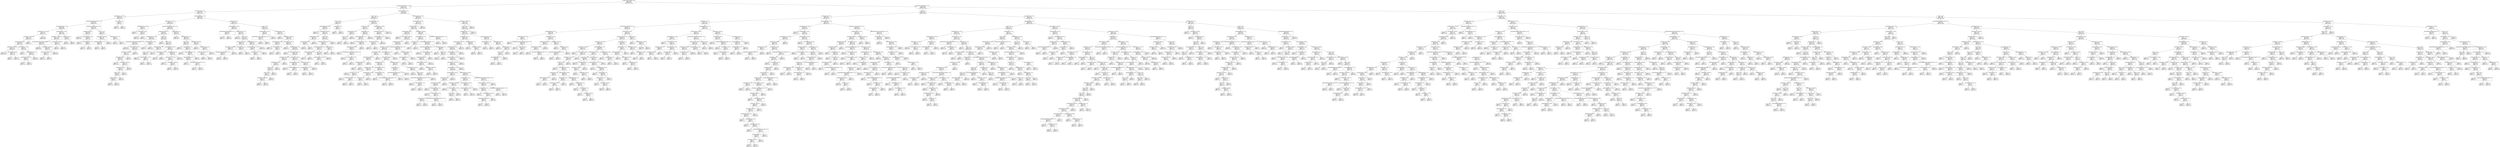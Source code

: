 digraph Tree {
node [shape=box] ;
0 [label="Contract_Month-to-month <= 0.5\ngini = 0.387\nsamples = 5071\nvalue = [3739, 1332]"] ;
1 [label="InternetService_Fiber optic <= 0.5\ngini = 0.119\nsamples = 2264\nvalue = [2120, 144]"] ;
0 -> 1 [labeldistance=2.5, labelangle=45, headlabel="True"] ;
2 [label="Contract_One year <= 0.5\ngini = 0.065\nsamples = 1570\nvalue = [1517, 53]"] ;
1 -> 2 ;
3 [label="MonthlyCharges <= 92.325\ngini = 0.024\nsamples = 908\nvalue = [897, 11]"] ;
2 -> 3 ;
4 [label="PaymentMethod_Electronic check <= 0.5\ngini = 0.022\nsamples = 903\nvalue = [893, 10]"] ;
3 -> 4 ;
5 [label="StreamingMovies_No <= 0.5\ngini = 0.016\nsamples = 848\nvalue = [841, 7]"] ;
4 -> 5 ;
6 [label="TotalCharges <= 1101.425\ngini = 0.011\nsamples = 707\nvalue = [703, 4]"] ;
5 -> 6 ;
7 [label="TotalCharges <= 1096.975\ngini = 0.035\nsamples = 225\nvalue = [221, 4]"] ;
6 -> 7 ;
8 [label="MonthlyCharges <= 24.3\ngini = 0.026\nsamples = 224\nvalue = [221, 3]"] ;
7 -> 8 ;
9 [label="TotalCharges <= 1052.125\ngini = 0.011\nsamples = 186\nvalue = [185, 1]"] ;
8 -> 9 ;
10 [label="gini = 0.0\nsamples = 168\nvalue = [168, 0]"] ;
9 -> 10 ;
11 [label="TotalCharges <= 1053.55\ngini = 0.105\nsamples = 18\nvalue = [17, 1]"] ;
9 -> 11 ;
12 [label="gini = 0.0\nsamples = 1\nvalue = [0, 1]"] ;
11 -> 12 ;
13 [label="gini = 0.0\nsamples = 17\nvalue = [17, 0]"] ;
11 -> 13 ;
14 [label="MonthlyCharges <= 24.55\ngini = 0.1\nsamples = 38\nvalue = [36, 2]"] ;
8 -> 14 ;
15 [label="gini = 0.0\nsamples = 1\nvalue = [0, 1]"] ;
14 -> 15 ;
16 [label="MonthlyCharges <= 24.775\ngini = 0.053\nsamples = 37\nvalue = [36, 1]"] ;
14 -> 16 ;
17 [label="MonthlyCharges <= 24.725\ngini = 0.444\nsamples = 3\nvalue = [2, 1]"] ;
16 -> 17 ;
18 [label="gini = 0.0\nsamples = 2\nvalue = [2, 0]"] ;
17 -> 18 ;
19 [label="gini = 0.0\nsamples = 1\nvalue = [0, 1]"] ;
17 -> 19 ;
20 [label="gini = 0.0\nsamples = 34\nvalue = [34, 0]"] ;
16 -> 20 ;
21 [label="gini = 0.0\nsamples = 1\nvalue = [0, 1]"] ;
7 -> 21 ;
22 [label="gini = 0.0\nsamples = 482\nvalue = [482, 0]"] ;
6 -> 22 ;
23 [label="MonthlyCharges <= 79.325\ngini = 0.042\nsamples = 141\nvalue = [138, 3]"] ;
5 -> 23 ;
24 [label="TotalCharges <= 4759.275\ngini = 0.029\nsamples = 135\nvalue = [133, 2]"] ;
23 -> 24 ;
25 [label="PaymentMethod_Bank transfer (automatic) <= 0.5\ngini = 0.018\nsamples = 110\nvalue = [109, 1]"] ;
24 -> 25 ;
26 [label="gini = 0.0\nsamples = 69\nvalue = [69, 0]"] ;
25 -> 26 ;
27 [label="TotalCharges <= 3052.275\ngini = 0.048\nsamples = 41\nvalue = [40, 1]"] ;
25 -> 27 ;
28 [label="TotalCharges <= 3027.475\ngini = 0.153\nsamples = 12\nvalue = [11, 1]"] ;
27 -> 28 ;
29 [label="gini = 0.0\nsamples = 11\nvalue = [11, 0]"] ;
28 -> 29 ;
30 [label="gini = 0.0\nsamples = 1\nvalue = [0, 1]"] ;
28 -> 30 ;
31 [label="gini = 0.0\nsamples = 29\nvalue = [29, 0]"] ;
27 -> 31 ;
32 [label="TotalCharges <= 4760.025\ngini = 0.077\nsamples = 25\nvalue = [24, 1]"] ;
24 -> 32 ;
33 [label="gini = 0.0\nsamples = 1\nvalue = [0, 1]"] ;
32 -> 33 ;
34 [label="gini = 0.0\nsamples = 24\nvalue = [24, 0]"] ;
32 -> 34 ;
35 [label="SeniorCitizen <= 0.5\ngini = 0.278\nsamples = 6\nvalue = [5, 1]"] ;
23 -> 35 ;
36 [label="gini = 0.0\nsamples = 5\nvalue = [5, 0]"] ;
35 -> 36 ;
37 [label="gini = 0.0\nsamples = 1\nvalue = [0, 1]"] ;
35 -> 37 ;
38 [label="MultipleLines_No phone service <= 0.5\ngini = 0.103\nsamples = 55\nvalue = [52, 3]"] ;
4 -> 38 ;
39 [label="TechSupport_No <= 0.5\ngini = 0.044\nsamples = 44\nvalue = [43, 1]"] ;
38 -> 39 ;
40 [label="gini = 0.0\nsamples = 35\nvalue = [35, 0]"] ;
39 -> 40 ;
41 [label="MonthlyCharges <= 79.45\ngini = 0.198\nsamples = 9\nvalue = [8, 1]"] ;
39 -> 41 ;
42 [label="gini = 0.0\nsamples = 7\nvalue = [7, 0]"] ;
41 -> 42 ;
43 [label="OnlineBackup_Yes <= 0.5\ngini = 0.5\nsamples = 2\nvalue = [1, 1]"] ;
41 -> 43 ;
44 [label="gini = 0.0\nsamples = 1\nvalue = [0, 1]"] ;
43 -> 44 ;
45 [label="gini = 0.0\nsamples = 1\nvalue = [1, 0]"] ;
43 -> 45 ;
46 [label="tenure <= 71.5\ngini = 0.298\nsamples = 11\nvalue = [9, 2]"] ;
38 -> 46 ;
47 [label="TotalCharges <= 3178.925\ngini = 0.198\nsamples = 9\nvalue = [8, 1]"] ;
46 -> 47 ;
48 [label="StreamingMovies_Yes <= 0.5\ngini = 0.444\nsamples = 3\nvalue = [2, 1]"] ;
47 -> 48 ;
49 [label="gini = 0.0\nsamples = 2\nvalue = [2, 0]"] ;
48 -> 49 ;
50 [label="gini = 0.0\nsamples = 1\nvalue = [0, 1]"] ;
48 -> 50 ;
51 [label="gini = 0.0\nsamples = 6\nvalue = [6, 0]"] ;
47 -> 51 ;
52 [label="TechSupport_No <= 0.5\ngini = 0.5\nsamples = 2\nvalue = [1, 1]"] ;
46 -> 52 ;
53 [label="gini = 0.0\nsamples = 1\nvalue = [1, 0]"] ;
52 -> 53 ;
54 [label="gini = 0.0\nsamples = 1\nvalue = [0, 1]"] ;
52 -> 54 ;
55 [label="SeniorCitizen <= 0.5\ngini = 0.32\nsamples = 5\nvalue = [4, 1]"] ;
3 -> 55 ;
56 [label="gini = 0.0\nsamples = 4\nvalue = [4, 0]"] ;
55 -> 56 ;
57 [label="gini = 0.0\nsamples = 1\nvalue = [0, 1]"] ;
55 -> 57 ;
58 [label="StreamingMovies_Yes <= 0.5\ngini = 0.119\nsamples = 662\nvalue = [620, 42]"] ;
2 -> 58 ;
59 [label="TotalCharges <= 37.075\ngini = 0.072\nsamples = 484\nvalue = [466, 18]"] ;
58 -> 59 ;
60 [label="MonthlyCharges <= 19.475\ngini = 0.375\nsamples = 8\nvalue = [6, 2]"] ;
59 -> 60 ;
61 [label="gini = 0.0\nsamples = 1\nvalue = [0, 1]"] ;
60 -> 61 ;
62 [label="TotalCharges <= 35.35\ngini = 0.245\nsamples = 7\nvalue = [6, 1]"] ;
60 -> 62 ;
63 [label="gini = 0.0\nsamples = 6\nvalue = [6, 0]"] ;
62 -> 63 ;
64 [label="gini = 0.0\nsamples = 1\nvalue = [0, 1]"] ;
62 -> 64 ;
65 [label="PaymentMethod_Electronic check <= 0.5\ngini = 0.065\nsamples = 476\nvalue = [460, 16]"] ;
59 -> 65 ;
66 [label="OnlineSecurity_No <= 0.5\ngini = 0.047\nsamples = 418\nvalue = [408, 10]"] ;
65 -> 66 ;
67 [label="MonthlyCharges <= 74.15\ngini = 0.022\nsamples = 353\nvalue = [349, 4]"] ;
66 -> 67 ;
68 [label="PaymentMethod_Bank transfer (automatic) <= 0.5\ngini = 0.017\nsamples = 346\nvalue = [343, 3]"] ;
67 -> 68 ;
69 [label="gini = 0.0\nsamples = 244\nvalue = [244, 0]"] ;
68 -> 69 ;
70 [label="TotalCharges <= 678.075\ngini = 0.057\nsamples = 102\nvalue = [99, 3]"] ;
68 -> 70 ;
71 [label="TotalCharges <= 642.425\ngini = 0.175\nsamples = 31\nvalue = [28, 3]"] ;
70 -> 71 ;
72 [label="Dependents_Yes <= 0.5\ngini = 0.124\nsamples = 30\nvalue = [28, 2]"] ;
71 -> 72 ;
73 [label="gini = 0.0\nsamples = 16\nvalue = [16, 0]"] ;
72 -> 73 ;
74 [label="TotalCharges <= 393.225\ngini = 0.245\nsamples = 14\nvalue = [12, 2]"] ;
72 -> 74 ;
75 [label="TotalCharges <= 375.6\ngini = 0.375\nsamples = 8\nvalue = [6, 2]"] ;
74 -> 75 ;
76 [label="tenure <= 12.5\ngini = 0.245\nsamples = 7\nvalue = [6, 1]"] ;
75 -> 76 ;
77 [label="Partner_Yes <= 0.5\ngini = 0.444\nsamples = 3\nvalue = [2, 1]"] ;
76 -> 77 ;
78 [label="gini = 0.0\nsamples = 2\nvalue = [2, 0]"] ;
77 -> 78 ;
79 [label="gini = 0.0\nsamples = 1\nvalue = [0, 1]"] ;
77 -> 79 ;
80 [label="gini = 0.0\nsamples = 4\nvalue = [4, 0]"] ;
76 -> 80 ;
81 [label="gini = 0.0\nsamples = 1\nvalue = [0, 1]"] ;
75 -> 81 ;
82 [label="gini = 0.0\nsamples = 6\nvalue = [6, 0]"] ;
74 -> 82 ;
83 [label="gini = 0.0\nsamples = 1\nvalue = [0, 1]"] ;
71 -> 83 ;
84 [label="gini = 0.0\nsamples = 71\nvalue = [71, 0]"] ;
70 -> 84 ;
85 [label="MonthlyCharges <= 74.475\ngini = 0.245\nsamples = 7\nvalue = [6, 1]"] ;
67 -> 85 ;
86 [label="gini = 0.0\nsamples = 1\nvalue = [0, 1]"] ;
85 -> 86 ;
87 [label="gini = 0.0\nsamples = 6\nvalue = [6, 0]"] ;
85 -> 87 ;
88 [label="tenure <= 9.5\ngini = 0.168\nsamples = 65\nvalue = [59, 6]"] ;
66 -> 88 ;
89 [label="gini = 0.0\nsamples = 1\nvalue = [0, 1]"] ;
88 -> 89 ;
90 [label="tenure <= 24.0\ngini = 0.144\nsamples = 64\nvalue = [59, 5]"] ;
88 -> 90 ;
91 [label="MultipleLines_Yes <= 0.5\ngini = 0.337\nsamples = 14\nvalue = [11, 3]"] ;
90 -> 91 ;
92 [label="tenure <= 21.5\ngini = 0.153\nsamples = 12\nvalue = [11, 1]"] ;
91 -> 92 ;
93 [label="gini = 0.0\nsamples = 10\nvalue = [10, 0]"] ;
92 -> 93 ;
94 [label="MonthlyCharges <= 55.475\ngini = 0.5\nsamples = 2\nvalue = [1, 1]"] ;
92 -> 94 ;
95 [label="gini = 0.0\nsamples = 1\nvalue = [0, 1]"] ;
94 -> 95 ;
96 [label="gini = 0.0\nsamples = 1\nvalue = [1, 0]"] ;
94 -> 96 ;
97 [label="gini = 0.0\nsamples = 2\nvalue = [0, 2]"] ;
91 -> 97 ;
98 [label="MonthlyCharges <= 33.625\ngini = 0.077\nsamples = 50\nvalue = [48, 2]"] ;
90 -> 98 ;
99 [label="MonthlyCharges <= 31.725\ngini = 0.32\nsamples = 5\nvalue = [4, 1]"] ;
98 -> 99 ;
100 [label="gini = 0.0\nsamples = 4\nvalue = [4, 0]"] ;
99 -> 100 ;
101 [label="gini = 0.0\nsamples = 1\nvalue = [0, 1]"] ;
99 -> 101 ;
102 [label="Dependents_No <= 0.5\ngini = 0.043\nsamples = 45\nvalue = [44, 1]"] ;
98 -> 102 ;
103 [label="TotalCharges <= 2275.325\ngini = 0.1\nsamples = 19\nvalue = [18, 1]"] ;
102 -> 103 ;
104 [label="gini = 0.0\nsamples = 11\nvalue = [11, 0]"] ;
103 -> 104 ;
105 [label="TotalCharges <= 2366.425\ngini = 0.219\nsamples = 8\nvalue = [7, 1]"] ;
103 -> 105 ;
106 [label="gini = 0.0\nsamples = 1\nvalue = [0, 1]"] ;
105 -> 106 ;
107 [label="gini = 0.0\nsamples = 7\nvalue = [7, 0]"] ;
105 -> 107 ;
108 [label="gini = 0.0\nsamples = 26\nvalue = [26, 0]"] ;
102 -> 108 ;
109 [label="gender_Male <= 0.5\ngini = 0.185\nsamples = 58\nvalue = [52, 6]"] ;
65 -> 109 ;
110 [label="gini = 0.0\nsamples = 23\nvalue = [23, 0]"] ;
109 -> 110 ;
111 [label="TechSupport_No <= 0.5\ngini = 0.284\nsamples = 35\nvalue = [29, 6]"] ;
109 -> 111 ;
112 [label="tenure <= 44.5\ngini = 0.198\nsamples = 27\nvalue = [24, 3]"] ;
111 -> 112 ;
113 [label="gini = 0.0\nsamples = 17\nvalue = [17, 0]"] ;
112 -> 113 ;
114 [label="Dependents_No <= 0.5\ngini = 0.42\nsamples = 10\nvalue = [7, 3]"] ;
112 -> 114 ;
115 [label="gini = 0.0\nsamples = 5\nvalue = [5, 0]"] ;
114 -> 115 ;
116 [label="PaperlessBilling_Yes <= 0.5\ngini = 0.48\nsamples = 5\nvalue = [2, 3]"] ;
114 -> 116 ;
117 [label="MonthlyCharges <= 22.0\ngini = 0.444\nsamples = 3\nvalue = [2, 1]"] ;
116 -> 117 ;
118 [label="gini = 0.0\nsamples = 1\nvalue = [1, 0]"] ;
117 -> 118 ;
119 [label="TechSupport_No internet service <= 0.5\ngini = 0.5\nsamples = 2\nvalue = [1, 1]"] ;
117 -> 119 ;
120 [label="gini = 0.0\nsamples = 1\nvalue = [1, 0]"] ;
119 -> 120 ;
121 [label="gini = 0.0\nsamples = 1\nvalue = [0, 1]"] ;
119 -> 121 ;
122 [label="gini = 0.0\nsamples = 2\nvalue = [0, 2]"] ;
116 -> 122 ;
123 [label="TotalCharges <= 555.925\ngini = 0.469\nsamples = 8\nvalue = [5, 3]"] ;
111 -> 123 ;
124 [label="gini = 0.0\nsamples = 2\nvalue = [0, 2]"] ;
123 -> 124 ;
125 [label="PhoneService_Yes <= 0.5\ngini = 0.278\nsamples = 6\nvalue = [5, 1]"] ;
123 -> 125 ;
126 [label="TotalCharges <= 1512.725\ngini = 0.5\nsamples = 2\nvalue = [1, 1]"] ;
125 -> 126 ;
127 [label="gini = 0.0\nsamples = 1\nvalue = [1, 0]"] ;
126 -> 127 ;
128 [label="gini = 0.0\nsamples = 1\nvalue = [0, 1]"] ;
126 -> 128 ;
129 [label="gini = 0.0\nsamples = 4\nvalue = [4, 0]"] ;
125 -> 129 ;
130 [label="gender_Male <= 0.5\ngini = 0.233\nsamples = 178\nvalue = [154, 24]"] ;
58 -> 130 ;
131 [label="MonthlyCharges <= 44.925\ngini = 0.133\nsamples = 84\nvalue = [78, 6]"] ;
130 -> 131 ;
132 [label="PaymentMethod_Electronic check <= 0.5\ngini = 0.444\nsamples = 3\nvalue = [2, 1]"] ;
131 -> 132 ;
133 [label="gini = 0.0\nsamples = 1\nvalue = [0, 1]"] ;
132 -> 133 ;
134 [label="gini = 0.0\nsamples = 2\nvalue = [2, 0]"] ;
132 -> 134 ;
135 [label="OnlineSecurity_Yes <= 0.5\ngini = 0.116\nsamples = 81\nvalue = [76, 5]"] ;
131 -> 135 ;
136 [label="gini = 0.0\nsamples = 33\nvalue = [33, 0]"] ;
135 -> 136 ;
137 [label="tenure <= 42.5\ngini = 0.187\nsamples = 48\nvalue = [43, 5]"] ;
135 -> 137 ;
138 [label="TotalCharges <= 3031.1\ngini = 0.287\nsamples = 23\nvalue = [19, 4]"] ;
137 -> 138 ;
139 [label="TotalCharges <= 1246.925\ngini = 0.105\nsamples = 18\nvalue = [17, 1]"] ;
138 -> 139 ;
140 [label="MultipleLines_No phone service <= 0.5\ngini = 0.375\nsamples = 4\nvalue = [3, 1]"] ;
139 -> 140 ;
141 [label="gini = 0.0\nsamples = 3\nvalue = [3, 0]"] ;
140 -> 141 ;
142 [label="gini = 0.0\nsamples = 1\nvalue = [0, 1]"] ;
140 -> 142 ;
143 [label="gini = 0.0\nsamples = 14\nvalue = [14, 0]"] ;
139 -> 143 ;
144 [label="TotalCharges <= 3174.1\ngini = 0.48\nsamples = 5\nvalue = [2, 3]"] ;
138 -> 144 ;
145 [label="gini = 0.0\nsamples = 3\nvalue = [0, 3]"] ;
144 -> 145 ;
146 [label="gini = 0.0\nsamples = 2\nvalue = [2, 0]"] ;
144 -> 146 ;
147 [label="OnlineBackup_Yes <= 0.5\ngini = 0.077\nsamples = 25\nvalue = [24, 1]"] ;
137 -> 147 ;
148 [label="DeviceProtection_Yes <= 0.5\ngini = 0.278\nsamples = 6\nvalue = [5, 1]"] ;
147 -> 148 ;
149 [label="StreamingTV_No <= 0.5\ngini = 0.5\nsamples = 2\nvalue = [1, 1]"] ;
148 -> 149 ;
150 [label="gini = 0.0\nsamples = 1\nvalue = [0, 1]"] ;
149 -> 150 ;
151 [label="gini = 0.0\nsamples = 1\nvalue = [1, 0]"] ;
149 -> 151 ;
152 [label="gini = 0.0\nsamples = 4\nvalue = [4, 0]"] ;
148 -> 152 ;
153 [label="gini = 0.0\nsamples = 19\nvalue = [19, 0]"] ;
147 -> 153 ;
154 [label="tenure <= 14.0\ngini = 0.31\nsamples = 94\nvalue = [76, 18]"] ;
130 -> 154 ;
155 [label="MonthlyCharges <= 67.375\ngini = 0.48\nsamples = 5\nvalue = [2, 3]"] ;
154 -> 155 ;
156 [label="PaymentMethod_Credit card (automatic) <= 0.5\ngini = 0.444\nsamples = 3\nvalue = [2, 1]"] ;
155 -> 156 ;
157 [label="gini = 0.0\nsamples = 2\nvalue = [2, 0]"] ;
156 -> 157 ;
158 [label="gini = 0.0\nsamples = 1\nvalue = [0, 1]"] ;
156 -> 158 ;
159 [label="gini = 0.0\nsamples = 2\nvalue = [0, 2]"] ;
155 -> 159 ;
160 [label="MonthlyCharges <= 44.0\ngini = 0.28\nsamples = 89\nvalue = [74, 15]"] ;
154 -> 160 ;
161 [label="gini = 0.0\nsamples = 1\nvalue = [0, 1]"] ;
160 -> 161 ;
162 [label="TotalCharges <= 2335.95\ngini = 0.268\nsamples = 88\nvalue = [74, 14]"] ;
160 -> 162 ;
163 [label="MonthlyCharges <= 81.85\ngini = 0.071\nsamples = 27\nvalue = [26, 1]"] ;
162 -> 163 ;
164 [label="gini = 0.0\nsamples = 25\nvalue = [25, 0]"] ;
163 -> 164 ;
165 [label="Dependents_Yes <= 0.5\ngini = 0.5\nsamples = 2\nvalue = [1, 1]"] ;
163 -> 165 ;
166 [label="gini = 0.0\nsamples = 1\nvalue = [0, 1]"] ;
165 -> 166 ;
167 [label="gini = 0.0\nsamples = 1\nvalue = [1, 0]"] ;
165 -> 167 ;
168 [label="TotalCharges <= 2414.75\ngini = 0.335\nsamples = 61\nvalue = [48, 13]"] ;
162 -> 168 ;
169 [label="gini = 0.0\nsamples = 3\nvalue = [0, 3]"] ;
168 -> 169 ;
170 [label="MonthlyCharges <= 47.65\ngini = 0.285\nsamples = 58\nvalue = [48, 10]"] ;
168 -> 170 ;
171 [label="gini = 0.0\nsamples = 1\nvalue = [0, 1]"] ;
170 -> 171 ;
172 [label="TotalCharges <= 3302.375\ngini = 0.266\nsamples = 57\nvalue = [48, 9]"] ;
170 -> 172 ;
173 [label="TotalCharges <= 3178.15\ngini = 0.397\nsamples = 22\nvalue = [16, 6]"] ;
172 -> 173 ;
174 [label="MonthlyCharges <= 67.2\ngini = 0.32\nsamples = 20\nvalue = [16, 4]"] ;
173 -> 174 ;
175 [label="tenure <= 52.0\ngini = 0.463\nsamples = 11\nvalue = [7, 4]"] ;
174 -> 175 ;
176 [label="tenure <= 43.5\ngini = 0.49\nsamples = 7\nvalue = [3, 4]"] ;
175 -> 176 ;
177 [label="TotalCharges <= 2504.975\ngini = 0.375\nsamples = 4\nvalue = [3, 1]"] ;
176 -> 177 ;
178 [label="gini = 0.0\nsamples = 1\nvalue = [0, 1]"] ;
177 -> 178 ;
179 [label="gini = 0.0\nsamples = 3\nvalue = [3, 0]"] ;
177 -> 179 ;
180 [label="gini = 0.0\nsamples = 3\nvalue = [0, 3]"] ;
176 -> 180 ;
181 [label="gini = 0.0\nsamples = 4\nvalue = [4, 0]"] ;
175 -> 181 ;
182 [label="gini = 0.0\nsamples = 9\nvalue = [9, 0]"] ;
174 -> 182 ;
183 [label="gini = 0.0\nsamples = 2\nvalue = [0, 2]"] ;
173 -> 183 ;
184 [label="TotalCharges <= 5263.6\ngini = 0.157\nsamples = 35\nvalue = [32, 3]"] ;
172 -> 184 ;
185 [label="MonthlyCharges <= 82.875\ngini = 0.067\nsamples = 29\nvalue = [28, 1]"] ;
184 -> 185 ;
186 [label="gini = 0.0\nsamples = 27\nvalue = [27, 0]"] ;
185 -> 186 ;
187 [label="PaperlessBilling_Yes <= 0.5\ngini = 0.5\nsamples = 2\nvalue = [1, 1]"] ;
185 -> 187 ;
188 [label="gini = 0.0\nsamples = 1\nvalue = [0, 1]"] ;
187 -> 188 ;
189 [label="gini = 0.0\nsamples = 1\nvalue = [1, 0]"] ;
187 -> 189 ;
190 [label="TotalCharges <= 5401.2\ngini = 0.444\nsamples = 6\nvalue = [4, 2]"] ;
184 -> 190 ;
191 [label="MultipleLines_No <= 0.5\ngini = 0.444\nsamples = 3\nvalue = [1, 2]"] ;
190 -> 191 ;
192 [label="gini = 0.0\nsamples = 2\nvalue = [0, 2]"] ;
191 -> 192 ;
193 [label="gini = 0.0\nsamples = 1\nvalue = [1, 0]"] ;
191 -> 193 ;
194 [label="gini = 0.0\nsamples = 3\nvalue = [3, 0]"] ;
190 -> 194 ;
195 [label="Contract_One year <= 0.5\ngini = 0.228\nsamples = 694\nvalue = [603, 91]"] ;
1 -> 195 ;
196 [label="tenure <= 61.5\ngini = 0.105\nsamples = 305\nvalue = [288, 17]"] ;
195 -> 196 ;
197 [label="tenure <= 60.5\ngini = 0.224\nsamples = 70\nvalue = [61, 9]"] ;
196 -> 197 ;
198 [label="PaperlessBilling_Yes <= 0.5\ngini = 0.19\nsamples = 66\nvalue = [59, 7]"] ;
197 -> 198 ;
199 [label="gini = 0.0\nsamples = 22\nvalue = [22, 0]"] ;
198 -> 199 ;
200 [label="TotalCharges <= 4947.225\ngini = 0.268\nsamples = 44\nvalue = [37, 7]"] ;
198 -> 200 ;
201 [label="MonthlyCharges <= 84.7\ngini = 0.087\nsamples = 22\nvalue = [21, 1]"] ;
200 -> 201 ;
202 [label="MonthlyCharges <= 80.2\ngini = 0.375\nsamples = 4\nvalue = [3, 1]"] ;
201 -> 202 ;
203 [label="gini = 0.0\nsamples = 3\nvalue = [3, 0]"] ;
202 -> 203 ;
204 [label="gini = 0.0\nsamples = 1\nvalue = [0, 1]"] ;
202 -> 204 ;
205 [label="gini = 0.0\nsamples = 18\nvalue = [18, 0]"] ;
201 -> 205 ;
206 [label="tenure <= 58.5\ngini = 0.397\nsamples = 22\nvalue = [16, 6]"] ;
200 -> 206 ;
207 [label="MonthlyCharges <= 109.275\ngini = 0.48\nsamples = 15\nvalue = [9, 6]"] ;
206 -> 207 ;
208 [label="MonthlyCharges <= 96.725\ngini = 0.397\nsamples = 11\nvalue = [8, 3]"] ;
207 -> 208 ;
209 [label="StreamingMovies_Yes <= 0.5\ngini = 0.444\nsamples = 3\nvalue = [1, 2]"] ;
208 -> 209 ;
210 [label="gini = 0.0\nsamples = 1\nvalue = [1, 0]"] ;
209 -> 210 ;
211 [label="gini = 0.0\nsamples = 2\nvalue = [0, 2]"] ;
209 -> 211 ;
212 [label="tenure <= 49.5\ngini = 0.219\nsamples = 8\nvalue = [7, 1]"] ;
208 -> 212 ;
213 [label="MonthlyCharges <= 108.025\ngini = 0.5\nsamples = 2\nvalue = [1, 1]"] ;
212 -> 213 ;
214 [label="gini = 0.0\nsamples = 1\nvalue = [0, 1]"] ;
213 -> 214 ;
215 [label="gini = 0.0\nsamples = 1\nvalue = [1, 0]"] ;
213 -> 215 ;
216 [label="gini = 0.0\nsamples = 6\nvalue = [6, 0]"] ;
212 -> 216 ;
217 [label="gender_Male <= 0.5\ngini = 0.375\nsamples = 4\nvalue = [1, 3]"] ;
207 -> 217 ;
218 [label="gini = 0.0\nsamples = 3\nvalue = [0, 3]"] ;
217 -> 218 ;
219 [label="gini = 0.0\nsamples = 1\nvalue = [1, 0]"] ;
217 -> 219 ;
220 [label="gini = 0.0\nsamples = 7\nvalue = [7, 0]"] ;
206 -> 220 ;
221 [label="gender_Male <= 0.5\ngini = 0.5\nsamples = 4\nvalue = [2, 2]"] ;
197 -> 221 ;
222 [label="gini = 0.0\nsamples = 2\nvalue = [2, 0]"] ;
221 -> 222 ;
223 [label="gini = 0.0\nsamples = 2\nvalue = [0, 2]"] ;
221 -> 223 ;
224 [label="OnlineBackup_Yes <= 0.5\ngini = 0.066\nsamples = 235\nvalue = [227, 8]"] ;
196 -> 224 ;
225 [label="Partner_Yes <= 0.5\ngini = 0.174\nsamples = 52\nvalue = [47, 5]"] ;
224 -> 225 ;
226 [label="gender_Female <= 0.5\ngini = 0.375\nsamples = 12\nvalue = [9, 3]"] ;
225 -> 226 ;
227 [label="tenure <= 67.5\ngini = 0.5\nsamples = 6\nvalue = [3, 3]"] ;
226 -> 227 ;
228 [label="gini = 0.0\nsamples = 3\nvalue = [3, 0]"] ;
227 -> 228 ;
229 [label="gini = 0.0\nsamples = 3\nvalue = [0, 3]"] ;
227 -> 229 ;
230 [label="gini = 0.0\nsamples = 6\nvalue = [6, 0]"] ;
226 -> 230 ;
231 [label="gender_Male <= 0.5\ngini = 0.095\nsamples = 40\nvalue = [38, 2]"] ;
225 -> 231 ;
232 [label="PaperlessBilling_Yes <= 0.5\ngini = 0.18\nsamples = 20\nvalue = [18, 2]"] ;
231 -> 232 ;
233 [label="gini = 0.0\nsamples = 8\nvalue = [8, 0]"] ;
232 -> 233 ;
234 [label="StreamingMovies_No <= 0.5\ngini = 0.278\nsamples = 12\nvalue = [10, 2]"] ;
232 -> 234 ;
235 [label="MonthlyCharges <= 96.35\ngini = 0.375\nsamples = 8\nvalue = [6, 2]"] ;
234 -> 235 ;
236 [label="gini = 0.0\nsamples = 1\nvalue = [0, 1]"] ;
235 -> 236 ;
237 [label="PaymentMethod_Credit card (automatic) <= 0.5\ngini = 0.245\nsamples = 7\nvalue = [6, 1]"] ;
235 -> 237 ;
238 [label="gini = 0.0\nsamples = 5\nvalue = [5, 0]"] ;
237 -> 238 ;
239 [label="TotalCharges <= 7518.7\ngini = 0.5\nsamples = 2\nvalue = [1, 1]"] ;
237 -> 239 ;
240 [label="gini = 0.0\nsamples = 1\nvalue = [0, 1]"] ;
239 -> 240 ;
241 [label="gini = 0.0\nsamples = 1\nvalue = [1, 0]"] ;
239 -> 241 ;
242 [label="gini = 0.0\nsamples = 4\nvalue = [4, 0]"] ;
234 -> 242 ;
243 [label="gini = 0.0\nsamples = 20\nvalue = [20, 0]"] ;
231 -> 243 ;
244 [label="MonthlyCharges <= 106.05\ngini = 0.032\nsamples = 183\nvalue = [180, 3]"] ;
224 -> 244 ;
245 [label="TotalCharges <= 7662.375\ngini = 0.081\nsamples = 71\nvalue = [68, 3]"] ;
244 -> 245 ;
246 [label="MonthlyCharges <= 94.0\ngini = 0.029\nsamples = 69\nvalue = [68, 1]"] ;
245 -> 246 ;
247 [label="MonthlyCharges <= 93.6\ngini = 0.117\nsamples = 16\nvalue = [15, 1]"] ;
246 -> 247 ;
248 [label="gini = 0.0\nsamples = 15\nvalue = [15, 0]"] ;
247 -> 248 ;
249 [label="gini = 0.0\nsamples = 1\nvalue = [0, 1]"] ;
247 -> 249 ;
250 [label="gini = 0.0\nsamples = 53\nvalue = [53, 0]"] ;
246 -> 250 ;
251 [label="gini = 0.0\nsamples = 2\nvalue = [0, 2]"] ;
245 -> 251 ;
252 [label="gini = 0.0\nsamples = 112\nvalue = [112, 0]"] ;
244 -> 252 ;
253 [label="MonthlyCharges <= 101.95\ngini = 0.308\nsamples = 389\nvalue = [315, 74]"] ;
195 -> 253 ;
254 [label="TotalCharges <= 6422.275\ngini = 0.24\nsamples = 229\nvalue = [197, 32]"] ;
253 -> 254 ;
255 [label="StreamingTV_No <= 0.5\ngini = 0.262\nsamples = 206\nvalue = [174, 32]"] ;
254 -> 255 ;
256 [label="MonthlyCharges <= 84.5\ngini = 0.333\nsamples = 109\nvalue = [86, 23]"] ;
255 -> 256 ;
257 [label="gini = 0.0\nsamples = 2\nvalue = [0, 2]"] ;
256 -> 257 ;
258 [label="TotalCharges <= 6398.775\ngini = 0.315\nsamples = 107\nvalue = [86, 21]"] ;
256 -> 258 ;
259 [label="OnlineSecurity_Yes <= 0.5\ngini = 0.306\nsamples = 106\nvalue = [86, 20]"] ;
258 -> 259 ;
260 [label="TotalCharges <= 2636.2\ngini = 0.349\nsamples = 80\nvalue = [62, 18]"] ;
259 -> 260 ;
261 [label="gender_Female <= 0.5\ngini = 0.5\nsamples = 8\nvalue = [4, 4]"] ;
260 -> 261 ;
262 [label="DeviceProtection_Yes <= 0.5\ngini = 0.444\nsamples = 6\nvalue = [4, 2]"] ;
261 -> 262 ;
263 [label="MultipleLines_No <= 0.5\ngini = 0.444\nsamples = 3\nvalue = [1, 2]"] ;
262 -> 263 ;
264 [label="gini = 0.0\nsamples = 1\nvalue = [1, 0]"] ;
263 -> 264 ;
265 [label="gini = 0.0\nsamples = 2\nvalue = [0, 2]"] ;
263 -> 265 ;
266 [label="gini = 0.0\nsamples = 3\nvalue = [3, 0]"] ;
262 -> 266 ;
267 [label="gini = 0.0\nsamples = 2\nvalue = [0, 2]"] ;
261 -> 267 ;
268 [label="MonthlyCharges <= 101.375\ngini = 0.313\nsamples = 72\nvalue = [58, 14]"] ;
260 -> 268 ;
269 [label="TotalCharges <= 5445.25\ngini = 0.299\nsamples = 71\nvalue = [58, 13]"] ;
268 -> 269 ;
270 [label="MultipleLines_No <= 0.5\ngini = 0.215\nsamples = 49\nvalue = [43, 6]"] ;
269 -> 270 ;
271 [label="TechSupport_Yes <= 0.5\ngini = 0.074\nsamples = 26\nvalue = [25, 1]"] ;
270 -> 271 ;
272 [label="gini = 0.0\nsamples = 19\nvalue = [19, 0]"] ;
271 -> 272 ;
273 [label="Partner_No <= 0.5\ngini = 0.245\nsamples = 7\nvalue = [6, 1]"] ;
271 -> 273 ;
274 [label="gini = 0.0\nsamples = 5\nvalue = [5, 0]"] ;
273 -> 274 ;
275 [label="StreamingMovies_No <= 0.5\ngini = 0.5\nsamples = 2\nvalue = [1, 1]"] ;
273 -> 275 ;
276 [label="gini = 0.0\nsamples = 1\nvalue = [0, 1]"] ;
275 -> 276 ;
277 [label="gini = 0.0\nsamples = 1\nvalue = [1, 0]"] ;
275 -> 277 ;
278 [label="MonthlyCharges <= 94.475\ngini = 0.34\nsamples = 23\nvalue = [18, 5]"] ;
270 -> 278 ;
279 [label="MonthlyCharges <= 87.025\ngini = 0.133\nsamples = 14\nvalue = [13, 1]"] ;
278 -> 279 ;
280 [label="Partner_No <= 0.5\ngini = 0.5\nsamples = 2\nvalue = [1, 1]"] ;
279 -> 280 ;
281 [label="gini = 0.0\nsamples = 1\nvalue = [1, 0]"] ;
280 -> 281 ;
282 [label="gini = 0.0\nsamples = 1\nvalue = [0, 1]"] ;
280 -> 282 ;
283 [label="gini = 0.0\nsamples = 12\nvalue = [12, 0]"] ;
279 -> 283 ;
284 [label="MonthlyCharges <= 96.4\ngini = 0.494\nsamples = 9\nvalue = [5, 4]"] ;
278 -> 284 ;
285 [label="gini = 0.0\nsamples = 3\nvalue = [0, 3]"] ;
284 -> 285 ;
286 [label="PaymentMethod_Credit card (automatic) <= 0.5\ngini = 0.278\nsamples = 6\nvalue = [5, 1]"] ;
284 -> 286 ;
287 [label="gini = 0.0\nsamples = 5\nvalue = [5, 0]"] ;
286 -> 287 ;
288 [label="gini = 0.0\nsamples = 1\nvalue = [0, 1]"] ;
286 -> 288 ;
289 [label="TotalCharges <= 5647.775\ngini = 0.434\nsamples = 22\nvalue = [15, 7]"] ;
269 -> 289 ;
290 [label="gender_Male <= 0.5\ngini = 0.444\nsamples = 6\nvalue = [2, 4]"] ;
289 -> 290 ;
291 [label="PaymentMethod_Electronic check <= 0.5\ngini = 0.444\nsamples = 3\nvalue = [2, 1]"] ;
290 -> 291 ;
292 [label="gini = 0.0\nsamples = 2\nvalue = [2, 0]"] ;
291 -> 292 ;
293 [label="gini = 0.0\nsamples = 1\nvalue = [0, 1]"] ;
291 -> 293 ;
294 [label="gini = 0.0\nsamples = 3\nvalue = [0, 3]"] ;
290 -> 294 ;
295 [label="MonthlyCharges <= 98.975\ngini = 0.305\nsamples = 16\nvalue = [13, 3]"] ;
289 -> 295 ;
296 [label="gini = 0.0\nsamples = 8\nvalue = [8, 0]"] ;
295 -> 296 ;
297 [label="tenure <= 62.0\ngini = 0.469\nsamples = 8\nvalue = [5, 3]"] ;
295 -> 297 ;
298 [label="PaymentMethod_Bank transfer (automatic) <= 0.5\ngini = 0.278\nsamples = 6\nvalue = [5, 1]"] ;
297 -> 298 ;
299 [label="gini = 0.0\nsamples = 4\nvalue = [4, 0]"] ;
298 -> 299 ;
300 [label="TechSupport_Yes <= 0.5\ngini = 0.5\nsamples = 2\nvalue = [1, 1]"] ;
298 -> 300 ;
301 [label="gini = 0.0\nsamples = 1\nvalue = [0, 1]"] ;
300 -> 301 ;
302 [label="gini = 0.0\nsamples = 1\nvalue = [1, 0]"] ;
300 -> 302 ;
303 [label="gini = 0.0\nsamples = 2\nvalue = [0, 2]"] ;
297 -> 303 ;
304 [label="gini = 0.0\nsamples = 1\nvalue = [0, 1]"] ;
268 -> 304 ;
305 [label="PaymentMethod_Electronic check <= 0.5\ngini = 0.142\nsamples = 26\nvalue = [24, 2]"] ;
259 -> 305 ;
306 [label="gini = 0.0\nsamples = 17\nvalue = [17, 0]"] ;
305 -> 306 ;
307 [label="StreamingMovies_Yes <= 0.5\ngini = 0.346\nsamples = 9\nvalue = [7, 2]"] ;
305 -> 307 ;
308 [label="MonthlyCharges <= 94.15\ngini = 0.5\nsamples = 4\nvalue = [2, 2]"] ;
307 -> 308 ;
309 [label="gini = 0.0\nsamples = 2\nvalue = [2, 0]"] ;
308 -> 309 ;
310 [label="gini = 0.0\nsamples = 2\nvalue = [0, 2]"] ;
308 -> 310 ;
311 [label="gini = 0.0\nsamples = 5\nvalue = [5, 0]"] ;
307 -> 311 ;
312 [label="gini = 0.0\nsamples = 1\nvalue = [0, 1]"] ;
258 -> 312 ;
313 [label="TotalCharges <= 6055.85\ngini = 0.168\nsamples = 97\nvalue = [88, 9]"] ;
255 -> 313 ;
314 [label="MonthlyCharges <= 72.35\ngini = 0.142\nsamples = 91\nvalue = [84, 7]"] ;
313 -> 314 ;
315 [label="gender_Male <= 0.5\ngini = 0.5\nsamples = 2\nvalue = [1, 1]"] ;
314 -> 315 ;
316 [label="gini = 0.0\nsamples = 1\nvalue = [1, 0]"] ;
315 -> 316 ;
317 [label="gini = 0.0\nsamples = 1\nvalue = [0, 1]"] ;
315 -> 317 ;
318 [label="PaymentMethod_Mailed check <= 0.5\ngini = 0.126\nsamples = 89\nvalue = [83, 6]"] ;
314 -> 318 ;
319 [label="PaymentMethod_Electronic check <= 0.5\ngini = 0.093\nsamples = 82\nvalue = [78, 4]"] ;
318 -> 319 ;
320 [label="gini = 0.0\nsamples = 53\nvalue = [53, 0]"] ;
319 -> 320 ;
321 [label="MonthlyCharges <= 99.1\ngini = 0.238\nsamples = 29\nvalue = [25, 4]"] ;
319 -> 321 ;
322 [label="MonthlyCharges <= 89.7\ngini = 0.191\nsamples = 28\nvalue = [25, 3]"] ;
321 -> 322 ;
323 [label="MonthlyCharges <= 86.65\ngini = 0.355\nsamples = 13\nvalue = [10, 3]"] ;
322 -> 323 ;
324 [label="gini = 0.0\nsamples = 9\nvalue = [9, 0]"] ;
323 -> 324 ;
325 [label="TotalCharges <= 5978.675\ngini = 0.375\nsamples = 4\nvalue = [1, 3]"] ;
323 -> 325 ;
326 [label="gini = 0.0\nsamples = 3\nvalue = [0, 3]"] ;
325 -> 326 ;
327 [label="gini = 0.0\nsamples = 1\nvalue = [1, 0]"] ;
325 -> 327 ;
328 [label="gini = 0.0\nsamples = 15\nvalue = [15, 0]"] ;
322 -> 328 ;
329 [label="gini = 0.0\nsamples = 1\nvalue = [0, 1]"] ;
321 -> 329 ;
330 [label="MultipleLines_Yes <= 0.5\ngini = 0.408\nsamples = 7\nvalue = [5, 2]"] ;
318 -> 330 ;
331 [label="gini = 0.0\nsamples = 4\nvalue = [4, 0]"] ;
330 -> 331 ;
332 [label="tenure <= 50.0\ngini = 0.444\nsamples = 3\nvalue = [1, 2]"] ;
330 -> 332 ;
333 [label="gini = 0.0\nsamples = 2\nvalue = [0, 2]"] ;
332 -> 333 ;
334 [label="gini = 0.0\nsamples = 1\nvalue = [1, 0]"] ;
332 -> 334 ;
335 [label="PaymentMethod_Credit card (automatic) <= 0.5\ngini = 0.444\nsamples = 6\nvalue = [4, 2]"] ;
313 -> 335 ;
336 [label="gini = 0.0\nsamples = 4\nvalue = [4, 0]"] ;
335 -> 336 ;
337 [label="gini = 0.0\nsamples = 2\nvalue = [0, 2]"] ;
335 -> 337 ;
338 [label="gini = 0.0\nsamples = 23\nvalue = [23, 0]"] ;
254 -> 338 ;
339 [label="TotalCharges <= 8081.775\ngini = 0.387\nsamples = 160\nvalue = [118, 42]"] ;
253 -> 339 ;
340 [label="tenure <= 70.5\ngini = 0.378\nsamples = 158\nvalue = [118, 40]"] ;
339 -> 340 ;
341 [label="Dependents_Yes <= 0.5\ngini = 0.401\nsamples = 144\nvalue = [104, 40]"] ;
340 -> 341 ;
342 [label="TotalCharges <= 7414.1\ngini = 0.436\nsamples = 106\nvalue = [72, 34]"] ;
341 -> 342 ;
343 [label="MonthlyCharges <= 111.375\ngini = 0.411\nsamples = 97\nvalue = [69, 28]"] ;
342 -> 343 ;
344 [label="MonthlyCharges <= 110.8\ngini = 0.444\nsamples = 84\nvalue = [56, 28]"] ;
343 -> 344 ;
345 [label="MonthlyCharges <= 110.4\ngini = 0.433\nsamples = 82\nvalue = [56, 26]"] ;
344 -> 345 ;
346 [label="MonthlyCharges <= 110.075\ngini = 0.453\nsamples = 75\nvalue = [49, 26]"] ;
345 -> 346 ;
347 [label="TotalCharges <= 7285.475\ngini = 0.441\nsamples = 73\nvalue = [49, 24]"] ;
346 -> 347 ;
348 [label="MonthlyCharges <= 104.6\ngini = 0.457\nsamples = 68\nvalue = [44, 24]"] ;
347 -> 348 ;
349 [label="MonthlyCharges <= 104.225\ngini = 0.375\nsamples = 28\nvalue = [21, 7]"] ;
348 -> 349 ;
350 [label="SeniorCitizen <= 0.5\ngini = 0.455\nsamples = 20\nvalue = [13, 7]"] ;
349 -> 350 ;
351 [label="MonthlyCharges <= 102.4\ngini = 0.492\nsamples = 16\nvalue = [9, 7]"] ;
350 -> 351 ;
352 [label="gini = 0.0\nsamples = 2\nvalue = [0, 2]"] ;
351 -> 352 ;
353 [label="MonthlyCharges <= 103.2\ngini = 0.459\nsamples = 14\nvalue = [9, 5]"] ;
351 -> 353 ;
354 [label="gini = 0.0\nsamples = 4\nvalue = [4, 0]"] ;
353 -> 354 ;
355 [label="OnlineSecurity_Yes <= 0.5\ngini = 0.5\nsamples = 10\nvalue = [5, 5]"] ;
353 -> 355 ;
356 [label="gender_Male <= 0.5\ngini = 0.444\nsamples = 6\nvalue = [2, 4]"] ;
355 -> 356 ;
357 [label="gini = 0.0\nsamples = 2\nvalue = [2, 0]"] ;
356 -> 357 ;
358 [label="gini = 0.0\nsamples = 4\nvalue = [0, 4]"] ;
356 -> 358 ;
359 [label="PaymentMethod_Bank transfer (automatic) <= 0.5\ngini = 0.375\nsamples = 4\nvalue = [3, 1]"] ;
355 -> 359 ;
360 [label="gini = 0.0\nsamples = 3\nvalue = [3, 0]"] ;
359 -> 360 ;
361 [label="gini = 0.0\nsamples = 1\nvalue = [0, 1]"] ;
359 -> 361 ;
362 [label="gini = 0.0\nsamples = 4\nvalue = [4, 0]"] ;
350 -> 362 ;
363 [label="gini = 0.0\nsamples = 8\nvalue = [8, 0]"] ;
349 -> 363 ;
364 [label="MonthlyCharges <= 106.325\ngini = 0.489\nsamples = 40\nvalue = [23, 17]"] ;
348 -> 364 ;
365 [label="TechSupport_No <= 0.5\ngini = 0.48\nsamples = 20\nvalue = [8, 12]"] ;
364 -> 365 ;
366 [label="TotalCharges <= 6592.825\ngini = 0.375\nsamples = 12\nvalue = [3, 9]"] ;
365 -> 366 ;
367 [label="gini = 0.0\nsamples = 6\nvalue = [0, 6]"] ;
366 -> 367 ;
368 [label="MonthlyCharges <= 105.525\ngini = 0.5\nsamples = 6\nvalue = [3, 3]"] ;
366 -> 368 ;
369 [label="tenure <= 68.0\ngini = 0.375\nsamples = 4\nvalue = [3, 1]"] ;
368 -> 369 ;
370 [label="gini = 0.0\nsamples = 3\nvalue = [3, 0]"] ;
369 -> 370 ;
371 [label="gini = 0.0\nsamples = 1\nvalue = [0, 1]"] ;
369 -> 371 ;
372 [label="gini = 0.0\nsamples = 2\nvalue = [0, 2]"] ;
368 -> 372 ;
373 [label="MonthlyCharges <= 106.075\ngini = 0.469\nsamples = 8\nvalue = [5, 3]"] ;
365 -> 373 ;
374 [label="MonthlyCharges <= 104.925\ngini = 0.278\nsamples = 6\nvalue = [5, 1]"] ;
373 -> 374 ;
375 [label="gini = 0.0\nsamples = 1\nvalue = [0, 1]"] ;
374 -> 375 ;
376 [label="gini = 0.0\nsamples = 5\nvalue = [5, 0]"] ;
374 -> 376 ;
377 [label="gini = 0.0\nsamples = 2\nvalue = [0, 2]"] ;
373 -> 377 ;
378 [label="PaymentMethod_Bank transfer (automatic) <= 0.5\ngini = 0.375\nsamples = 20\nvalue = [15, 5]"] ;
364 -> 378 ;
379 [label="MonthlyCharges <= 108.525\ngini = 0.444\nsamples = 15\nvalue = [10, 5]"] ;
378 -> 379 ;
380 [label="TechSupport_No <= 0.5\ngini = 0.32\nsamples = 10\nvalue = [8, 2]"] ;
379 -> 380 ;
381 [label="gini = 0.0\nsamples = 5\nvalue = [5, 0]"] ;
380 -> 381 ;
382 [label="MonthlyCharges <= 107.625\ngini = 0.48\nsamples = 5\nvalue = [3, 2]"] ;
380 -> 382 ;
383 [label="MonthlyCharges <= 106.875\ngini = 0.444\nsamples = 3\nvalue = [1, 2]"] ;
382 -> 383 ;
384 [label="gini = 0.0\nsamples = 1\nvalue = [1, 0]"] ;
383 -> 384 ;
385 [label="gini = 0.0\nsamples = 2\nvalue = [0, 2]"] ;
383 -> 385 ;
386 [label="gini = 0.0\nsamples = 2\nvalue = [2, 0]"] ;
382 -> 386 ;
387 [label="PaymentMethod_Credit card (automatic) <= 0.5\ngini = 0.48\nsamples = 5\nvalue = [2, 3]"] ;
379 -> 387 ;
388 [label="gini = 0.0\nsamples = 3\nvalue = [0, 3]"] ;
387 -> 388 ;
389 [label="gini = 0.0\nsamples = 2\nvalue = [2, 0]"] ;
387 -> 389 ;
390 [label="gini = 0.0\nsamples = 5\nvalue = [5, 0]"] ;
378 -> 390 ;
391 [label="gini = 0.0\nsamples = 5\nvalue = [5, 0]"] ;
347 -> 391 ;
392 [label="gini = 0.0\nsamples = 2\nvalue = [0, 2]"] ;
346 -> 392 ;
393 [label="gini = 0.0\nsamples = 7\nvalue = [7, 0]"] ;
345 -> 393 ;
394 [label="gini = 0.0\nsamples = 2\nvalue = [0, 2]"] ;
344 -> 394 ;
395 [label="gini = 0.0\nsamples = 13\nvalue = [13, 0]"] ;
343 -> 395 ;
396 [label="OnlineBackup_Yes <= 0.5\ngini = 0.444\nsamples = 9\nvalue = [3, 6]"] ;
342 -> 396 ;
397 [label="gini = 0.0\nsamples = 2\nvalue = [2, 0]"] ;
396 -> 397 ;
398 [label="TotalCharges <= 8002.4\ngini = 0.245\nsamples = 7\nvalue = [1, 6]"] ;
396 -> 398 ;
399 [label="gini = 0.0\nsamples = 6\nvalue = [0, 6]"] ;
398 -> 399 ;
400 [label="gini = 0.0\nsamples = 1\nvalue = [1, 0]"] ;
398 -> 400 ;
401 [label="MonthlyCharges <= 103.75\ngini = 0.266\nsamples = 38\nvalue = [32, 6]"] ;
341 -> 401 ;
402 [label="MultipleLines_No <= 0.5\ngini = 0.375\nsamples = 4\nvalue = [1, 3]"] ;
401 -> 402 ;
403 [label="gini = 0.0\nsamples = 3\nvalue = [0, 3]"] ;
402 -> 403 ;
404 [label="gini = 0.0\nsamples = 1\nvalue = [1, 0]"] ;
402 -> 404 ;
405 [label="TechSupport_No <= 0.5\ngini = 0.161\nsamples = 34\nvalue = [31, 3]"] ;
401 -> 405 ;
406 [label="gini = 0.0\nsamples = 21\nvalue = [21, 0]"] ;
405 -> 406 ;
407 [label="gender_Female <= 0.5\ngini = 0.355\nsamples = 13\nvalue = [10, 3]"] ;
405 -> 407 ;
408 [label="tenure <= 55.5\ngini = 0.5\nsamples = 6\nvalue = [3, 3]"] ;
407 -> 408 ;
409 [label="PaperlessBilling_No <= 0.5\ngini = 0.375\nsamples = 4\nvalue = [3, 1]"] ;
408 -> 409 ;
410 [label="gini = 0.0\nsamples = 3\nvalue = [3, 0]"] ;
409 -> 410 ;
411 [label="gini = 0.0\nsamples = 1\nvalue = [0, 1]"] ;
409 -> 411 ;
412 [label="gini = 0.0\nsamples = 2\nvalue = [0, 2]"] ;
408 -> 412 ;
413 [label="gini = 0.0\nsamples = 7\nvalue = [7, 0]"] ;
407 -> 413 ;
414 [label="gini = 0.0\nsamples = 14\nvalue = [14, 0]"] ;
340 -> 414 ;
415 [label="gini = 0.0\nsamples = 2\nvalue = [0, 2]"] ;
339 -> 415 ;
416 [label="InternetService_Fiber optic <= 0.5\ngini = 0.488\nsamples = 2807\nvalue = [1619, 1188]"] ;
0 -> 416 [labeldistance=2.5, labelangle=-45, headlabel="False"] ;
417 [label="tenure <= 3.5\ngini = 0.405\nsamples = 1257\nvalue = [903, 354]"] ;
416 -> 417 ;
418 [label="TechSupport_No <= 0.5\ngini = 0.492\nsamples = 427\nvalue = [240, 187]"] ;
417 -> 418 ;
419 [label="TotalCharges <= 21.0\ngini = 0.417\nsamples = 206\nvalue = [145, 61]"] ;
418 -> 419 ;
420 [label="PaymentMethod_Mailed check <= 0.5\ngini = 0.472\nsamples = 110\nvalue = [68, 42]"] ;
419 -> 420 ;
421 [label="PaperlessBilling_No <= 0.5\ngini = 0.358\nsamples = 30\nvalue = [23, 7]"] ;
420 -> 421 ;
422 [label="MonthlyCharges <= 19.8\ngini = 0.5\nsamples = 8\nvalue = [4, 4]"] ;
421 -> 422 ;
423 [label="gini = 0.0\nsamples = 2\nvalue = [2, 0]"] ;
422 -> 423 ;
424 [label="PaymentMethod_Bank transfer (automatic) <= 0.5\ngini = 0.444\nsamples = 6\nvalue = [2, 4]"] ;
422 -> 424 ;
425 [label="gini = 0.0\nsamples = 3\nvalue = [0, 3]"] ;
424 -> 425 ;
426 [label="Partner_No <= 0.5\ngini = 0.444\nsamples = 3\nvalue = [2, 1]"] ;
424 -> 426 ;
427 [label="gini = 0.0\nsamples = 2\nvalue = [2, 0]"] ;
426 -> 427 ;
428 [label="gini = 0.0\nsamples = 1\nvalue = [0, 1]"] ;
426 -> 428 ;
429 [label="TotalCharges <= 20.025\ngini = 0.236\nsamples = 22\nvalue = [19, 3]"] ;
421 -> 429 ;
430 [label="MonthlyCharges <= 19.375\ngini = 0.133\nsamples = 14\nvalue = [13, 1]"] ;
429 -> 430 ;
431 [label="MonthlyCharges <= 19.275\ngini = 0.32\nsamples = 5\nvalue = [4, 1]"] ;
430 -> 431 ;
432 [label="gini = 0.0\nsamples = 3\nvalue = [3, 0]"] ;
431 -> 432 ;
433 [label="PaymentMethod_Electronic check <= 0.5\ngini = 0.5\nsamples = 2\nvalue = [1, 1]"] ;
431 -> 433 ;
434 [label="gini = 0.0\nsamples = 1\nvalue = [1, 0]"] ;
433 -> 434 ;
435 [label="gini = 0.0\nsamples = 1\nvalue = [0, 1]"] ;
433 -> 435 ;
436 [label="gini = 0.0\nsamples = 9\nvalue = [9, 0]"] ;
430 -> 436 ;
437 [label="TotalCharges <= 20.125\ngini = 0.375\nsamples = 8\nvalue = [6, 2]"] ;
429 -> 437 ;
438 [label="gini = 0.0\nsamples = 1\nvalue = [0, 1]"] ;
437 -> 438 ;
439 [label="TotalCharges <= 20.6\ngini = 0.245\nsamples = 7\nvalue = [6, 1]"] ;
437 -> 439 ;
440 [label="PaymentMethod_Electronic check <= 0.5\ngini = 0.444\nsamples = 3\nvalue = [2, 1]"] ;
439 -> 440 ;
441 [label="gini = 0.0\nsamples = 2\nvalue = [2, 0]"] ;
440 -> 441 ;
442 [label="gini = 0.0\nsamples = 1\nvalue = [0, 1]"] ;
440 -> 442 ;
443 [label="gini = 0.0\nsamples = 4\nvalue = [4, 0]"] ;
439 -> 443 ;
444 [label="TotalCharges <= 20.825\ngini = 0.492\nsamples = 80\nvalue = [45, 35]"] ;
420 -> 444 ;
445 [label="MonthlyCharges <= 20.275\ngini = 0.485\nsamples = 75\nvalue = [44, 31]"] ;
444 -> 445 ;
446 [label="TotalCharges <= 19.675\ngini = 0.497\nsamples = 56\nvalue = [30, 26]"] ;
445 -> 446 ;
447 [label="TotalCharges <= 18.925\ngini = 0.453\nsamples = 26\nvalue = [17, 9]"] ;
446 -> 447 ;
448 [label="gini = 0.0\nsamples = 1\nvalue = [0, 1]"] ;
447 -> 448 ;
449 [label="TotalCharges <= 19.625\ngini = 0.435\nsamples = 25\nvalue = [17, 8]"] ;
447 -> 449 ;
450 [label="TotalCharges <= 19.575\ngini = 0.463\nsamples = 22\nvalue = [14, 8]"] ;
449 -> 450 ;
451 [label="Partner_No <= 0.5\ngini = 0.42\nsamples = 20\nvalue = [14, 6]"] ;
450 -> 451 ;
452 [label="gini = 0.0\nsamples = 3\nvalue = [3, 0]"] ;
451 -> 452 ;
453 [label="MonthlyCharges <= 19.225\ngini = 0.457\nsamples = 17\nvalue = [11, 6]"] ;
451 -> 453 ;
454 [label="gender_Male <= 0.5\ngini = 0.32\nsamples = 5\nvalue = [4, 1]"] ;
453 -> 454 ;
455 [label="PaperlessBilling_Yes <= 0.5\ngini = 0.5\nsamples = 2\nvalue = [1, 1]"] ;
454 -> 455 ;
456 [label="gini = 0.0\nsamples = 1\nvalue = [1, 0]"] ;
455 -> 456 ;
457 [label="gini = 0.0\nsamples = 1\nvalue = [0, 1]"] ;
455 -> 457 ;
458 [label="gini = 0.0\nsamples = 3\nvalue = [3, 0]"] ;
454 -> 458 ;
459 [label="MonthlyCharges <= 19.475\ngini = 0.486\nsamples = 12\nvalue = [7, 5]"] ;
453 -> 459 ;
460 [label="TotalCharges <= 19.35\ngini = 0.375\nsamples = 4\nvalue = [1, 3]"] ;
459 -> 460 ;
461 [label="MonthlyCharges <= 19.275\ngini = 0.5\nsamples = 2\nvalue = [1, 1]"] ;
460 -> 461 ;
462 [label="gini = 0.0\nsamples = 1\nvalue = [0, 1]"] ;
461 -> 462 ;
463 [label="gini = 0.0\nsamples = 1\nvalue = [1, 0]"] ;
461 -> 463 ;
464 [label="gini = 0.0\nsamples = 2\nvalue = [0, 2]"] ;
460 -> 464 ;
465 [label="PaperlessBilling_No <= 0.5\ngini = 0.375\nsamples = 8\nvalue = [6, 2]"] ;
459 -> 465 ;
466 [label="gini = 0.0\nsamples = 3\nvalue = [3, 0]"] ;
465 -> 466 ;
467 [label="Dependents_No <= 0.5\ngini = 0.48\nsamples = 5\nvalue = [3, 2]"] ;
465 -> 467 ;
468 [label="gini = 0.0\nsamples = 1\nvalue = [1, 0]"] ;
467 -> 468 ;
469 [label="gender_Female <= 0.5\ngini = 0.5\nsamples = 4\nvalue = [2, 2]"] ;
467 -> 469 ;
470 [label="gini = 0.0\nsamples = 1\nvalue = [0, 1]"] ;
469 -> 470 ;
471 [label="TotalCharges <= 19.525\ngini = 0.444\nsamples = 3\nvalue = [2, 1]"] ;
469 -> 471 ;
472 [label="gini = 0.5\nsamples = 2\nvalue = [1, 1]"] ;
471 -> 472 ;
473 [label="gini = 0.0\nsamples = 1\nvalue = [1, 0]"] ;
471 -> 473 ;
474 [label="gini = 0.0\nsamples = 2\nvalue = [0, 2]"] ;
450 -> 474 ;
475 [label="gini = 0.0\nsamples = 3\nvalue = [3, 0]"] ;
449 -> 475 ;
476 [label="PaperlessBilling_Yes <= 0.5\ngini = 0.491\nsamples = 30\nvalue = [13, 17]"] ;
446 -> 476 ;
477 [label="MonthlyCharges <= 20.025\ngini = 0.5\nsamples = 22\nvalue = [11, 11]"] ;
476 -> 477 ;
478 [label="gender_Male <= 0.5\ngini = 0.444\nsamples = 9\nvalue = [3, 6]"] ;
477 -> 478 ;
479 [label="gini = 0.444\nsamples = 3\nvalue = [2, 1]"] ;
478 -> 479 ;
480 [label="Dependents_Yes <= 0.5\ngini = 0.278\nsamples = 6\nvalue = [1, 5]"] ;
478 -> 480 ;
481 [label="TotalCharges <= 19.725\ngini = 0.375\nsamples = 4\nvalue = [1, 3]"] ;
480 -> 481 ;
482 [label="gini = 0.0\nsamples = 1\nvalue = [0, 1]"] ;
481 -> 482 ;
483 [label="TotalCharges <= 19.875\ngini = 0.444\nsamples = 3\nvalue = [1, 2]"] ;
481 -> 483 ;
484 [label="gini = 0.5\nsamples = 2\nvalue = [1, 1]"] ;
483 -> 484 ;
485 [label="gini = 0.0\nsamples = 1\nvalue = [0, 1]"] ;
483 -> 485 ;
486 [label="gini = 0.0\nsamples = 2\nvalue = [0, 2]"] ;
480 -> 486 ;
487 [label="SeniorCitizen <= 0.5\ngini = 0.473\nsamples = 13\nvalue = [8, 5]"] ;
477 -> 487 ;
488 [label="MonthlyCharges <= 20.075\ngini = 0.444\nsamples = 12\nvalue = [8, 4]"] ;
487 -> 488 ;
489 [label="gini = 0.0\nsamples = 3\nvalue = [3, 0]"] ;
488 -> 489 ;
490 [label="MonthlyCharges <= 20.125\ngini = 0.494\nsamples = 9\nvalue = [5, 4]"] ;
488 -> 490 ;
491 [label="gini = 0.0\nsamples = 1\nvalue = [0, 1]"] ;
490 -> 491 ;
492 [label="gender_Female <= 0.5\ngini = 0.469\nsamples = 8\nvalue = [5, 3]"] ;
490 -> 492 ;
493 [label="TotalCharges <= 20.175\ngini = 0.49\nsamples = 7\nvalue = [4, 3]"] ;
492 -> 493 ;
494 [label="gini = 0.0\nsamples = 1\nvalue = [0, 1]"] ;
493 -> 494 ;
495 [label="TotalCharges <= 20.225\ngini = 0.444\nsamples = 6\nvalue = [4, 2]"] ;
493 -> 495 ;
496 [label="gini = 0.375\nsamples = 4\nvalue = [3, 1]"] ;
495 -> 496 ;
497 [label="gini = 0.5\nsamples = 2\nvalue = [1, 1]"] ;
495 -> 497 ;
498 [label="gini = 0.0\nsamples = 1\nvalue = [1, 0]"] ;
492 -> 498 ;
499 [label="gini = 0.0\nsamples = 1\nvalue = [0, 1]"] ;
487 -> 499 ;
500 [label="MonthlyCharges <= 20.225\ngini = 0.375\nsamples = 8\nvalue = [2, 6]"] ;
476 -> 500 ;
501 [label="gini = 0.0\nsamples = 5\nvalue = [0, 5]"] ;
500 -> 501 ;
502 [label="gender_Female <= 0.5\ngini = 0.444\nsamples = 3\nvalue = [2, 1]"] ;
500 -> 502 ;
503 [label="gini = 0.0\nsamples = 2\nvalue = [2, 0]"] ;
502 -> 503 ;
504 [label="gini = 0.0\nsamples = 1\nvalue = [0, 1]"] ;
502 -> 504 ;
505 [label="gender_Male <= 0.5\ngini = 0.388\nsamples = 19\nvalue = [14, 5]"] ;
445 -> 505 ;
506 [label="Dependents_Yes <= 0.5\ngini = 0.5\nsamples = 8\nvalue = [4, 4]"] ;
505 -> 506 ;
507 [label="PaperlessBilling_No <= 0.5\ngini = 0.444\nsamples = 6\nvalue = [4, 2]"] ;
506 -> 507 ;
508 [label="gini = 0.0\nsamples = 2\nvalue = [2, 0]"] ;
507 -> 508 ;
509 [label="TotalCharges <= 20.375\ngini = 0.5\nsamples = 4\nvalue = [2, 2]"] ;
507 -> 509 ;
510 [label="gini = 0.0\nsamples = 1\nvalue = [1, 0]"] ;
509 -> 510 ;
511 [label="TotalCharges <= 20.45\ngini = 0.444\nsamples = 3\nvalue = [1, 2]"] ;
509 -> 511 ;
512 [label="gini = 0.0\nsamples = 1\nvalue = [0, 1]"] ;
511 -> 512 ;
513 [label="gini = 0.5\nsamples = 2\nvalue = [1, 1]"] ;
511 -> 513 ;
514 [label="gini = 0.0\nsamples = 2\nvalue = [0, 2]"] ;
506 -> 514 ;
515 [label="TotalCharges <= 20.525\ngini = 0.165\nsamples = 11\nvalue = [10, 1]"] ;
505 -> 515 ;
516 [label="gini = 0.0\nsamples = 7\nvalue = [7, 0]"] ;
515 -> 516 ;
517 [label="TotalCharges <= 20.675\ngini = 0.375\nsamples = 4\nvalue = [3, 1]"] ;
515 -> 517 ;
518 [label="gini = 0.5\nsamples = 2\nvalue = [1, 1]"] ;
517 -> 518 ;
519 [label="gini = 0.0\nsamples = 2\nvalue = [2, 0]"] ;
517 -> 519 ;
520 [label="Partner_No <= 0.5\ngini = 0.32\nsamples = 5\nvalue = [1, 4]"] ;
444 -> 520 ;
521 [label="gini = 0.0\nsamples = 1\nvalue = [0, 1]"] ;
520 -> 521 ;
522 [label="MonthlyCharges <= 20.925\ngini = 0.375\nsamples = 4\nvalue = [1, 3]"] ;
520 -> 522 ;
523 [label="gini = 0.444\nsamples = 3\nvalue = [1, 2]"] ;
522 -> 523 ;
524 [label="gini = 0.0\nsamples = 1\nvalue = [0, 1]"] ;
522 -> 524 ;
525 [label="StreamingMovies_No <= 0.5\ngini = 0.317\nsamples = 96\nvalue = [77, 19]"] ;
419 -> 525 ;
526 [label="MonthlyCharges <= 19.875\ngini = 0.23\nsamples = 68\nvalue = [59, 9]"] ;
525 -> 526 ;
527 [label="MonthlyCharges <= 19.45\ngini = 0.42\nsamples = 20\nvalue = [14, 6]"] ;
526 -> 527 ;
528 [label="gini = 0.0\nsamples = 7\nvalue = [7, 0]"] ;
527 -> 528 ;
529 [label="TotalCharges <= 57.675\ngini = 0.497\nsamples = 13\nvalue = [7, 6]"] ;
527 -> 529 ;
530 [label="TotalCharges <= 37.575\ngini = 0.408\nsamples = 7\nvalue = [5, 2]"] ;
529 -> 530 ;
531 [label="TotalCharges <= 29.55\ngini = 0.444\nsamples = 3\nvalue = [1, 2]"] ;
530 -> 531 ;
532 [label="gini = 0.0\nsamples = 1\nvalue = [1, 0]"] ;
531 -> 532 ;
533 [label="gini = 0.0\nsamples = 2\nvalue = [0, 2]"] ;
531 -> 533 ;
534 [label="gini = 0.0\nsamples = 4\nvalue = [4, 0]"] ;
530 -> 534 ;
535 [label="MonthlyCharges <= 19.725\ngini = 0.444\nsamples = 6\nvalue = [2, 4]"] ;
529 -> 535 ;
536 [label="TotalCharges <= 60.4\ngini = 0.444\nsamples = 3\nvalue = [2, 1]"] ;
535 -> 536 ;
537 [label="gini = 0.0\nsamples = 1\nvalue = [0, 1]"] ;
536 -> 537 ;
538 [label="gini = 0.0\nsamples = 2\nvalue = [2, 0]"] ;
536 -> 538 ;
539 [label="gini = 0.0\nsamples = 3\nvalue = [0, 3]"] ;
535 -> 539 ;
540 [label="PaymentMethod_Credit card (automatic) <= 0.5\ngini = 0.117\nsamples = 48\nvalue = [45, 3]"] ;
526 -> 540 ;
541 [label="TotalCharges <= 184.375\ngini = 0.085\nsamples = 45\nvalue = [43, 2]"] ;
540 -> 541 ;
542 [label="TotalCharges <= 38.975\ngini = 0.046\nsamples = 42\nvalue = [41, 1]"] ;
541 -> 542 ;
543 [label="TotalCharges <= 38.425\ngini = 0.153\nsamples = 12\nvalue = [11, 1]"] ;
542 -> 543 ;
544 [label="gini = 0.0\nsamples = 11\nvalue = [11, 0]"] ;
543 -> 544 ;
545 [label="gini = 0.0\nsamples = 1\nvalue = [0, 1]"] ;
543 -> 545 ;
546 [label="gini = 0.0\nsamples = 30\nvalue = [30, 0]"] ;
542 -> 546 ;
547 [label="MonthlyCharges <= 70.025\ngini = 0.444\nsamples = 3\nvalue = [2, 1]"] ;
541 -> 547 ;
548 [label="gini = 0.0\nsamples = 1\nvalue = [0, 1]"] ;
547 -> 548 ;
549 [label="gini = 0.0\nsamples = 2\nvalue = [2, 0]"] ;
547 -> 549 ;
550 [label="Partner_No <= 0.5\ngini = 0.444\nsamples = 3\nvalue = [2, 1]"] ;
540 -> 550 ;
551 [label="gini = 0.0\nsamples = 1\nvalue = [0, 1]"] ;
550 -> 551 ;
552 [label="gini = 0.0\nsamples = 2\nvalue = [2, 0]"] ;
550 -> 552 ;
553 [label="TotalCharges <= 82.225\ngini = 0.459\nsamples = 28\nvalue = [18, 10]"] ;
525 -> 553 ;
554 [label="TotalCharges <= 49.15\ngini = 0.498\nsamples = 15\nvalue = [7, 8]"] ;
553 -> 554 ;
555 [label="gini = 0.0\nsamples = 4\nvalue = [4, 0]"] ;
554 -> 555 ;
556 [label="PaymentMethod_Electronic check <= 0.5\ngini = 0.397\nsamples = 11\nvalue = [3, 8]"] ;
554 -> 556 ;
557 [label="gini = 0.0\nsamples = 5\nvalue = [0, 5]"] ;
556 -> 557 ;
558 [label="TotalCharges <= 50.35\ngini = 0.5\nsamples = 6\nvalue = [3, 3]"] ;
556 -> 558 ;
559 [label="gini = 0.0\nsamples = 2\nvalue = [2, 0]"] ;
558 -> 559 ;
560 [label="Dependents_Yes <= 0.5\ngini = 0.375\nsamples = 4\nvalue = [1, 3]"] ;
558 -> 560 ;
561 [label="gini = 0.0\nsamples = 3\nvalue = [0, 3]"] ;
560 -> 561 ;
562 [label="gini = 0.0\nsamples = 1\nvalue = [1, 0]"] ;
560 -> 562 ;
563 [label="Dependents_Yes <= 0.5\ngini = 0.26\nsamples = 13\nvalue = [11, 2]"] ;
553 -> 563 ;
564 [label="PaperlessBilling_Yes <= 0.5\ngini = 0.153\nsamples = 12\nvalue = [11, 1]"] ;
563 -> 564 ;
565 [label="MonthlyCharges <= 37.8\ngini = 0.444\nsamples = 3\nvalue = [2, 1]"] ;
564 -> 565 ;
566 [label="gini = 0.0\nsamples = 1\nvalue = [0, 1]"] ;
565 -> 566 ;
567 [label="gini = 0.0\nsamples = 2\nvalue = [2, 0]"] ;
565 -> 567 ;
568 [label="gini = 0.0\nsamples = 9\nvalue = [9, 0]"] ;
564 -> 568 ;
569 [label="gini = 0.0\nsamples = 1\nvalue = [0, 1]"] ;
563 -> 569 ;
570 [label="PaperlessBilling_Yes <= 0.5\ngini = 0.49\nsamples = 221\nvalue = [95, 126]"] ;
418 -> 570 ;
571 [label="MonthlyCharges <= 24.55\ngini = 0.499\nsamples = 93\nvalue = [49, 44]"] ;
570 -> 571 ;
572 [label="gini = 0.0\nsamples = 4\nvalue = [4, 0]"] ;
571 -> 572 ;
573 [label="MonthlyCharges <= 46.25\ngini = 0.5\nsamples = 89\nvalue = [45, 44]"] ;
571 -> 573 ;
574 [label="MonthlyCharges <= 45.675\ngini = 0.484\nsamples = 51\nvalue = [21, 30]"] ;
573 -> 574 ;
575 [label="TotalCharges <= 25.225\ngini = 0.498\nsamples = 45\nvalue = [21, 24]"] ;
574 -> 575 ;
576 [label="TotalCharges <= 24.725\ngini = 0.245\nsamples = 7\nvalue = [1, 6]"] ;
575 -> 576 ;
577 [label="PaymentMethod_Electronic check <= 0.5\ngini = 0.5\nsamples = 2\nvalue = [1, 1]"] ;
576 -> 577 ;
578 [label="gini = 0.0\nsamples = 1\nvalue = [1, 0]"] ;
577 -> 578 ;
579 [label="gini = 0.0\nsamples = 1\nvalue = [0, 1]"] ;
577 -> 579 ;
580 [label="gini = 0.0\nsamples = 5\nvalue = [0, 5]"] ;
576 -> 580 ;
581 [label="TotalCharges <= 30.05\ngini = 0.499\nsamples = 38\nvalue = [20, 18]"] ;
575 -> 581 ;
582 [label="gini = 0.0\nsamples = 3\nvalue = [3, 0]"] ;
581 -> 582 ;
583 [label="PaymentMethod_Credit card (automatic) <= 0.5\ngini = 0.5\nsamples = 35\nvalue = [17, 18]"] ;
581 -> 583 ;
584 [label="TotalCharges <= 32.75\ngini = 0.496\nsamples = 33\nvalue = [15, 18]"] ;
583 -> 584 ;
585 [label="gini = 0.0\nsamples = 2\nvalue = [0, 2]"] ;
584 -> 585 ;
586 [label="TotalCharges <= 124.9\ngini = 0.499\nsamples = 31\nvalue = [15, 16]"] ;
584 -> 586 ;
587 [label="TotalCharges <= 97.8\ngini = 0.499\nsamples = 29\nvalue = [15, 14]"] ;
586 -> 587 ;
588 [label="SeniorCitizen <= 0.5\ngini = 0.499\nsamples = 27\nvalue = [13, 14]"] ;
587 -> 588 ;
589 [label="Partner_No <= 0.5\ngini = 0.483\nsamples = 22\nvalue = [9, 13]"] ;
588 -> 589 ;
590 [label="StreamingTV_No <= 0.5\ngini = 0.375\nsamples = 4\nvalue = [3, 1]"] ;
589 -> 590 ;
591 [label="gini = 0.0\nsamples = 1\nvalue = [0, 1]"] ;
590 -> 591 ;
592 [label="gini = 0.0\nsamples = 3\nvalue = [3, 0]"] ;
590 -> 592 ;
593 [label="MonthlyCharges <= 45.475\ngini = 0.444\nsamples = 18\nvalue = [6, 12]"] ;
589 -> 593 ;
594 [label="MultipleLines_No phone service <= 0.5\ngini = 0.415\nsamples = 17\nvalue = [5, 12]"] ;
593 -> 594 ;
595 [label="TotalCharges <= 43.875\ngini = 0.459\nsamples = 14\nvalue = [5, 9]"] ;
594 -> 595 ;
596 [label="gini = 0.0\nsamples = 1\nvalue = [1, 0]"] ;
595 -> 596 ;
597 [label="MonthlyCharges <= 45.225\ngini = 0.426\nsamples = 13\nvalue = [4, 9]"] ;
595 -> 597 ;
598 [label="TotalCharges <= 81.975\ngini = 0.463\nsamples = 11\nvalue = [4, 7]"] ;
597 -> 598 ;
599 [label="TotalCharges <= 60.025\ngini = 0.42\nsamples = 10\nvalue = [3, 7]"] ;
598 -> 599 ;
600 [label="MonthlyCharges <= 43.975\ngini = 0.469\nsamples = 8\nvalue = [3, 5]"] ;
599 -> 600 ;
601 [label="gini = 0.0\nsamples = 1\nvalue = [0, 1]"] ;
600 -> 601 ;
602 [label="MonthlyCharges <= 44.2\ngini = 0.49\nsamples = 7\nvalue = [3, 4]"] ;
600 -> 602 ;
603 [label="gini = 0.0\nsamples = 1\nvalue = [1, 0]"] ;
602 -> 603 ;
604 [label="MonthlyCharges <= 44.5\ngini = 0.444\nsamples = 6\nvalue = [2, 4]"] ;
602 -> 604 ;
605 [label="gini = 0.0\nsamples = 2\nvalue = [0, 2]"] ;
604 -> 605 ;
606 [label="PaymentMethod_Electronic check <= 0.5\ngini = 0.5\nsamples = 4\nvalue = [2, 2]"] ;
604 -> 606 ;
607 [label="gender_Female <= 0.5\ngini = 0.444\nsamples = 3\nvalue = [2, 1]"] ;
606 -> 607 ;
608 [label="TotalCharges <= 44.825\ngini = 0.5\nsamples = 2\nvalue = [1, 1]"] ;
607 -> 608 ;
609 [label="gini = 0.0\nsamples = 1\nvalue = [1, 0]"] ;
608 -> 609 ;
610 [label="gini = 0.0\nsamples = 1\nvalue = [0, 1]"] ;
608 -> 610 ;
611 [label="gini = 0.0\nsamples = 1\nvalue = [1, 0]"] ;
607 -> 611 ;
612 [label="gini = 0.0\nsamples = 1\nvalue = [0, 1]"] ;
606 -> 612 ;
613 [label="gini = 0.0\nsamples = 2\nvalue = [0, 2]"] ;
599 -> 613 ;
614 [label="gini = 0.0\nsamples = 1\nvalue = [1, 0]"] ;
598 -> 614 ;
615 [label="gini = 0.0\nsamples = 2\nvalue = [0, 2]"] ;
597 -> 615 ;
616 [label="gini = 0.0\nsamples = 3\nvalue = [0, 3]"] ;
594 -> 616 ;
617 [label="gini = 0.0\nsamples = 1\nvalue = [1, 0]"] ;
593 -> 617 ;
618 [label="MultipleLines_No phone service <= 0.5\ngini = 0.32\nsamples = 5\nvalue = [4, 1]"] ;
588 -> 618 ;
619 [label="gini = 0.0\nsamples = 4\nvalue = [4, 0]"] ;
618 -> 619 ;
620 [label="gini = 0.0\nsamples = 1\nvalue = [0, 1]"] ;
618 -> 620 ;
621 [label="gini = 0.0\nsamples = 2\nvalue = [2, 0]"] ;
587 -> 621 ;
622 [label="gini = 0.0\nsamples = 2\nvalue = [0, 2]"] ;
586 -> 622 ;
623 [label="gini = 0.0\nsamples = 2\nvalue = [2, 0]"] ;
583 -> 623 ;
624 [label="gini = 0.0\nsamples = 6\nvalue = [0, 6]"] ;
574 -> 624 ;
625 [label="MonthlyCharges <= 50.425\ngini = 0.465\nsamples = 38\nvalue = [24, 14]"] ;
573 -> 625 ;
626 [label="gini = 0.0\nsamples = 9\nvalue = [9, 0]"] ;
625 -> 626 ;
627 [label="MonthlyCharges <= 50.925\ngini = 0.499\nsamples = 29\nvalue = [15, 14]"] ;
625 -> 627 ;
628 [label="MultipleLines_Yes <= 0.5\ngini = 0.245\nsamples = 7\nvalue = [1, 6]"] ;
627 -> 628 ;
629 [label="gini = 0.0\nsamples = 5\nvalue = [0, 5]"] ;
628 -> 629 ;
630 [label="MonthlyCharges <= 50.65\ngini = 0.5\nsamples = 2\nvalue = [1, 1]"] ;
628 -> 630 ;
631 [label="gini = 0.0\nsamples = 1\nvalue = [0, 1]"] ;
630 -> 631 ;
632 [label="gini = 0.0\nsamples = 1\nvalue = [1, 0]"] ;
630 -> 632 ;
633 [label="MonthlyCharges <= 61.6\ngini = 0.463\nsamples = 22\nvalue = [14, 8]"] ;
627 -> 633 ;
634 [label="SeniorCitizen <= 0.5\ngini = 0.42\nsamples = 20\nvalue = [14, 6]"] ;
633 -> 634 ;
635 [label="TotalCharges <= 163.325\ngini = 0.388\nsamples = 19\nvalue = [14, 5]"] ;
634 -> 635 ;
636 [label="Partner_No <= 0.5\ngini = 0.305\nsamples = 16\nvalue = [13, 3]"] ;
635 -> 636 ;
637 [label="DeviceProtection_No <= 0.5\ngini = 0.444\nsamples = 3\nvalue = [1, 2]"] ;
636 -> 637 ;
638 [label="gini = 0.0\nsamples = 1\nvalue = [1, 0]"] ;
637 -> 638 ;
639 [label="gini = 0.0\nsamples = 2\nvalue = [0, 2]"] ;
637 -> 639 ;
640 [label="TotalCharges <= 54.95\ngini = 0.142\nsamples = 13\nvalue = [12, 1]"] ;
636 -> 640 ;
641 [label="DeviceProtection_Yes <= 0.5\ngini = 0.444\nsamples = 3\nvalue = [2, 1]"] ;
640 -> 641 ;
642 [label="gini = 0.0\nsamples = 2\nvalue = [2, 0]"] ;
641 -> 642 ;
643 [label="gini = 0.0\nsamples = 1\nvalue = [0, 1]"] ;
641 -> 643 ;
644 [label="gini = 0.0\nsamples = 10\nvalue = [10, 0]"] ;
640 -> 644 ;
645 [label="PaymentMethod_Mailed check <= 0.5\ngini = 0.444\nsamples = 3\nvalue = [1, 2]"] ;
635 -> 645 ;
646 [label="gini = 0.0\nsamples = 2\nvalue = [0, 2]"] ;
645 -> 646 ;
647 [label="gini = 0.0\nsamples = 1\nvalue = [1, 0]"] ;
645 -> 647 ;
648 [label="gini = 0.0\nsamples = 1\nvalue = [0, 1]"] ;
634 -> 648 ;
649 [label="gini = 0.0\nsamples = 2\nvalue = [0, 2]"] ;
633 -> 649 ;
650 [label="MultipleLines_No phone service <= 0.5\ngini = 0.46\nsamples = 128\nvalue = [46, 82]"] ;
570 -> 650 ;
651 [label="MonthlyCharges <= 56.175\ngini = 0.491\nsamples = 92\nvalue = [40, 52]"] ;
650 -> 651 ;
652 [label="TotalCharges <= 45.025\ngini = 0.48\nsamples = 85\nvalue = [34, 51]"] ;
651 -> 652 ;
653 [label="Dependents_Yes <= 0.5\ngini = 0.469\nsamples = 16\nvalue = [10, 6]"] ;
652 -> 653 ;
654 [label="TotalCharges <= 43.375\ngini = 0.408\nsamples = 14\nvalue = [10, 4]"] ;
653 -> 654 ;
655 [label="gini = 0.0\nsamples = 1\nvalue = [0, 1]"] ;
654 -> 655 ;
656 [label="gender_Female <= 0.5\ngini = 0.355\nsamples = 13\nvalue = [10, 3]"] ;
654 -> 656 ;
657 [label="gini = 0.0\nsamples = 7\nvalue = [7, 0]"] ;
656 -> 657 ;
658 [label="Partner_Yes <= 0.5\ngini = 0.5\nsamples = 6\nvalue = [3, 3]"] ;
656 -> 658 ;
659 [label="MonthlyCharges <= 44.05\ngini = 0.48\nsamples = 5\nvalue = [2, 3]"] ;
658 -> 659 ;
660 [label="gini = 0.0\nsamples = 1\nvalue = [1, 0]"] ;
659 -> 660 ;
661 [label="PaymentMethod_Credit card (automatic) <= 0.5\ngini = 0.375\nsamples = 4\nvalue = [1, 3]"] ;
659 -> 661 ;
662 [label="gini = 0.0\nsamples = 3\nvalue = [0, 3]"] ;
661 -> 662 ;
663 [label="gini = 0.0\nsamples = 1\nvalue = [1, 0]"] ;
661 -> 663 ;
664 [label="gini = 0.0\nsamples = 1\nvalue = [1, 0]"] ;
658 -> 664 ;
665 [label="gini = 0.0\nsamples = 2\nvalue = [0, 2]"] ;
653 -> 665 ;
666 [label="TotalCharges <= 45.75\ngini = 0.454\nsamples = 69\nvalue = [24, 45]"] ;
652 -> 666 ;
667 [label="PaymentMethod_Mailed check <= 0.5\ngini = 0.18\nsamples = 10\nvalue = [1, 9]"] ;
666 -> 667 ;
668 [label="gini = 0.0\nsamples = 6\nvalue = [0, 6]"] ;
667 -> 668 ;
669 [label="TotalCharges <= 45.475\ngini = 0.375\nsamples = 4\nvalue = [1, 3]"] ;
667 -> 669 ;
670 [label="gini = 0.0\nsamples = 2\nvalue = [0, 2]"] ;
669 -> 670 ;
671 [label="MonthlyCharges <= 45.625\ngini = 0.5\nsamples = 2\nvalue = [1, 1]"] ;
669 -> 671 ;
672 [label="gini = 0.0\nsamples = 1\nvalue = [1, 0]"] ;
671 -> 672 ;
673 [label="gini = 0.0\nsamples = 1\nvalue = [0, 1]"] ;
671 -> 673 ;
674 [label="TotalCharges <= 49.925\ngini = 0.476\nsamples = 59\nvalue = [23, 36]"] ;
666 -> 674 ;
675 [label="MonthlyCharges <= 49.725\ngini = 0.459\nsamples = 14\nvalue = [9, 5]"] ;
674 -> 675 ;
676 [label="TotalCharges <= 45.825\ngini = 0.5\nsamples = 10\nvalue = [5, 5]"] ;
675 -> 676 ;
677 [label="gini = 0.0\nsamples = 1\nvalue = [1, 0]"] ;
676 -> 677 ;
678 [label="OnlineBackup_Yes <= 0.5\ngini = 0.494\nsamples = 9\nvalue = [4, 5]"] ;
676 -> 678 ;
679 [label="SeniorCitizen <= 0.5\ngini = 0.469\nsamples = 8\nvalue = [3, 5]"] ;
678 -> 679 ;
680 [label="PaymentMethod_Bank transfer (automatic) <= 0.5\ngini = 0.408\nsamples = 7\nvalue = [2, 5]"] ;
679 -> 680 ;
681 [label="MonthlyCharges <= 48.675\ngini = 0.278\nsamples = 6\nvalue = [1, 5]"] ;
680 -> 681 ;
682 [label="gini = 0.0\nsamples = 4\nvalue = [0, 4]"] ;
681 -> 682 ;
683 [label="Partner_No <= 0.5\ngini = 0.5\nsamples = 2\nvalue = [1, 1]"] ;
681 -> 683 ;
684 [label="gini = 0.0\nsamples = 1\nvalue = [1, 0]"] ;
683 -> 684 ;
685 [label="gini = 0.0\nsamples = 1\nvalue = [0, 1]"] ;
683 -> 685 ;
686 [label="gini = 0.0\nsamples = 1\nvalue = [1, 0]"] ;
680 -> 686 ;
687 [label="gini = 0.0\nsamples = 1\nvalue = [1, 0]"] ;
679 -> 687 ;
688 [label="gini = 0.0\nsamples = 1\nvalue = [1, 0]"] ;
678 -> 688 ;
689 [label="gini = 0.0\nsamples = 4\nvalue = [4, 0]"] ;
675 -> 689 ;
690 [label="OnlineBackup_No <= 0.5\ngini = 0.429\nsamples = 45\nvalue = [14, 31]"] ;
674 -> 690 ;
691 [label="gini = 0.0\nsamples = 6\nvalue = [0, 6]"] ;
690 -> 691 ;
692 [label="gender_Female <= 0.5\ngini = 0.46\nsamples = 39\nvalue = [14, 25]"] ;
690 -> 692 ;
693 [label="MonthlyCharges <= 49.7\ngini = 0.363\nsamples = 21\nvalue = [5, 16]"] ;
692 -> 693 ;
694 [label="gini = 0.0\nsamples = 8\nvalue = [0, 8]"] ;
693 -> 694 ;
695 [label="DeviceProtection_Yes <= 0.5\ngini = 0.473\nsamples = 13\nvalue = [5, 8]"] ;
693 -> 695 ;
696 [label="OnlineSecurity_No <= 0.5\ngini = 0.5\nsamples = 10\nvalue = [5, 5]"] ;
695 -> 696 ;
697 [label="gini = 0.0\nsamples = 2\nvalue = [2, 0]"] ;
696 -> 697 ;
698 [label="PaymentMethod_Electronic check <= 0.5\ngini = 0.469\nsamples = 8\nvalue = [3, 5]"] ;
696 -> 698 ;
699 [label="gini = 0.0\nsamples = 3\nvalue = [0, 3]"] ;
698 -> 699 ;
700 [label="TotalCharges <= 55.125\ngini = 0.48\nsamples = 5\nvalue = [3, 2]"] ;
698 -> 700 ;
701 [label="MonthlyCharges <= 50.3\ngini = 0.444\nsamples = 3\nvalue = [1, 2]"] ;
700 -> 701 ;
702 [label="gini = 0.0\nsamples = 1\nvalue = [1, 0]"] ;
701 -> 702 ;
703 [label="gini = 0.0\nsamples = 2\nvalue = [0, 2]"] ;
701 -> 703 ;
704 [label="gini = 0.0\nsamples = 2\nvalue = [2, 0]"] ;
700 -> 704 ;
705 [label="gini = 0.0\nsamples = 3\nvalue = [0, 3]"] ;
695 -> 705 ;
706 [label="MonthlyCharges <= 47.75\ngini = 0.5\nsamples = 18\nvalue = [9, 9]"] ;
692 -> 706 ;
707 [label="PaymentMethod_Credit card (automatic) <= 0.5\ngini = 0.278\nsamples = 6\nvalue = [5, 1]"] ;
706 -> 707 ;
708 [label="gini = 0.0\nsamples = 5\nvalue = [5, 0]"] ;
707 -> 708 ;
709 [label="gini = 0.0\nsamples = 1\nvalue = [0, 1]"] ;
707 -> 709 ;
710 [label="StreamingTV_No <= 0.5\ngini = 0.444\nsamples = 12\nvalue = [4, 8]"] ;
706 -> 710 ;
711 [label="gini = 0.0\nsamples = 2\nvalue = [2, 0]"] ;
710 -> 711 ;
712 [label="TotalCharges <= 55.625\ngini = 0.32\nsamples = 10\nvalue = [2, 8]"] ;
710 -> 712 ;
713 [label="PaymentMethod_Electronic check <= 0.5\ngini = 0.444\nsamples = 6\nvalue = [2, 4]"] ;
712 -> 713 ;
714 [label="gini = 0.0\nsamples = 3\nvalue = [0, 3]"] ;
713 -> 714 ;
715 [label="MonthlyCharges <= 52.75\ngini = 0.444\nsamples = 3\nvalue = [2, 1]"] ;
713 -> 715 ;
716 [label="gini = 0.0\nsamples = 1\nvalue = [1, 0]"] ;
715 -> 716 ;
717 [label="MonthlyCharges <= 55.425\ngini = 0.5\nsamples = 2\nvalue = [1, 1]"] ;
715 -> 717 ;
718 [label="gini = 0.0\nsamples = 1\nvalue = [0, 1]"] ;
717 -> 718 ;
719 [label="gini = 0.0\nsamples = 1\nvalue = [1, 0]"] ;
717 -> 719 ;
720 [label="gini = 0.0\nsamples = 4\nvalue = [0, 4]"] ;
712 -> 720 ;
721 [label="TotalCharges <= 61.325\ngini = 0.245\nsamples = 7\nvalue = [6, 1]"] ;
651 -> 721 ;
722 [label="gini = 0.0\nsamples = 1\nvalue = [0, 1]"] ;
721 -> 722 ;
723 [label="gini = 0.0\nsamples = 6\nvalue = [6, 0]"] ;
721 -> 723 ;
724 [label="PaymentMethod_Credit card (automatic) <= 0.5\ngini = 0.278\nsamples = 36\nvalue = [6, 30]"] ;
650 -> 724 ;
725 [label="gender_Female <= 0.5\ngini = 0.208\nsamples = 34\nvalue = [4, 30]"] ;
724 -> 725 ;
726 [label="gini = 0.0\nsamples = 20\nvalue = [0, 20]"] ;
725 -> 726 ;
727 [label="MonthlyCharges <= 32.475\ngini = 0.408\nsamples = 14\nvalue = [4, 10]"] ;
725 -> 727 ;
728 [label="MonthlyCharges <= 27.825\ngini = 0.49\nsamples = 7\nvalue = [4, 3]"] ;
727 -> 728 ;
729 [label="TotalCharges <= 25.475\ngini = 0.48\nsamples = 5\nvalue = [2, 3]"] ;
728 -> 729 ;
730 [label="MonthlyCharges <= 25.0\ngini = 0.444\nsamples = 3\nvalue = [2, 1]"] ;
729 -> 730 ;
731 [label="gini = 0.0\nsamples = 1\nvalue = [1, 0]"] ;
730 -> 731 ;
732 [label="MonthlyCharges <= 25.125\ngini = 0.5\nsamples = 2\nvalue = [1, 1]"] ;
730 -> 732 ;
733 [label="gini = 0.0\nsamples = 1\nvalue = [0, 1]"] ;
732 -> 733 ;
734 [label="gini = 0.0\nsamples = 1\nvalue = [1, 0]"] ;
732 -> 734 ;
735 [label="gini = 0.0\nsamples = 2\nvalue = [0, 2]"] ;
729 -> 735 ;
736 [label="gini = 0.0\nsamples = 2\nvalue = [2, 0]"] ;
728 -> 736 ;
737 [label="gini = 0.0\nsamples = 7\nvalue = [0, 7]"] ;
727 -> 737 ;
738 [label="gini = 0.0\nsamples = 2\nvalue = [2, 0]"] ;
724 -> 738 ;
739 [label="PhoneService_No <= 0.5\ngini = 0.321\nsamples = 830\nvalue = [663, 167]"] ;
417 -> 739 ;
740 [label="OnlineBackup_No <= 0.5\ngini = 0.266\nsamples = 633\nvalue = [533, 100]"] ;
739 -> 740 ;
741 [label="tenure <= 17.5\ngini = 0.179\nsamples = 362\nvalue = [326, 36]"] ;
740 -> 741 ;
742 [label="MonthlyCharges <= 19.375\ngini = 0.231\nsamples = 210\nvalue = [182, 28]"] ;
741 -> 742 ;
743 [label="MonthlyCharges <= 19.225\ngini = 0.459\nsamples = 14\nvalue = [9, 5]"] ;
742 -> 743 ;
744 [label="TotalCharges <= 171.625\ngini = 0.32\nsamples = 10\nvalue = [8, 2]"] ;
743 -> 744 ;
745 [label="gini = 0.0\nsamples = 6\nvalue = [6, 0]"] ;
744 -> 745 ;
746 [label="TotalCharges <= 236.275\ngini = 0.5\nsamples = 4\nvalue = [2, 2]"] ;
744 -> 746 ;
747 [label="gini = 0.0\nsamples = 2\nvalue = [0, 2]"] ;
746 -> 747 ;
748 [label="gini = 0.0\nsamples = 2\nvalue = [2, 0]"] ;
746 -> 748 ;
749 [label="gender_Male <= 0.5\ngini = 0.375\nsamples = 4\nvalue = [1, 3]"] ;
743 -> 749 ;
750 [label="PaperlessBilling_Yes <= 0.5\ngini = 0.5\nsamples = 2\nvalue = [1, 1]"] ;
749 -> 750 ;
751 [label="gini = 0.0\nsamples = 1\nvalue = [1, 0]"] ;
750 -> 751 ;
752 [label="gini = 0.0\nsamples = 1\nvalue = [0, 1]"] ;
750 -> 752 ;
753 [label="gini = 0.0\nsamples = 2\nvalue = [0, 2]"] ;
749 -> 753 ;
754 [label="TotalCharges <= 113.675\ngini = 0.207\nsamples = 196\nvalue = [173, 23]"] ;
742 -> 754 ;
755 [label="PaymentMethod_Bank transfer (automatic) <= 0.5\ngini = 0.056\nsamples = 35\nvalue = [34, 1]"] ;
754 -> 755 ;
756 [label="gini = 0.0\nsamples = 31\nvalue = [31, 0]"] ;
755 -> 756 ;
757 [label="MonthlyCharges <= 20.8\ngini = 0.375\nsamples = 4\nvalue = [3, 1]"] ;
755 -> 757 ;
758 [label="gini = 0.0\nsamples = 3\nvalue = [3, 0]"] ;
757 -> 758 ;
759 [label="gini = 0.0\nsamples = 1\nvalue = [0, 1]"] ;
757 -> 759 ;
760 [label="TotalCharges <= 115.9\ngini = 0.236\nsamples = 161\nvalue = [139, 22]"] ;
754 -> 760 ;
761 [label="gini = 0.0\nsamples = 1\nvalue = [0, 1]"] ;
760 -> 761 ;
762 [label="tenure <= 4.5\ngini = 0.228\nsamples = 160\nvalue = [139, 21]"] ;
760 -> 762 ;
763 [label="TotalCharges <= 235.075\ngini = 0.444\nsamples = 6\nvalue = [4, 2]"] ;
762 -> 763 ;
764 [label="gini = 0.0\nsamples = 4\nvalue = [4, 0]"] ;
763 -> 764 ;
765 [label="gini = 0.0\nsamples = 2\nvalue = [0, 2]"] ;
763 -> 765 ;
766 [label="MonthlyCharges <= 20.275\ngini = 0.216\nsamples = 154\nvalue = [135, 19]"] ;
762 -> 766 ;
767 [label="SeniorCitizen <= 0.5\ngini = 0.293\nsamples = 56\nvalue = [46, 10]"] ;
766 -> 767 ;
768 [label="TotalCharges <= 341.875\ngini = 0.252\nsamples = 54\nvalue = [46, 8]"] ;
767 -> 768 ;
769 [label="MonthlyCharges <= 19.975\ngini = 0.229\nsamples = 53\nvalue = [46, 7]"] ;
768 -> 769 ;
770 [label="TotalCharges <= 148.325\ngini = 0.064\nsamples = 30\nvalue = [29, 1]"] ;
769 -> 770 ;
771 [label="MonthlyCharges <= 19.525\ngini = 0.32\nsamples = 5\nvalue = [4, 1]"] ;
770 -> 771 ;
772 [label="gini = 0.0\nsamples = 1\nvalue = [0, 1]"] ;
771 -> 772 ;
773 [label="gini = 0.0\nsamples = 4\nvalue = [4, 0]"] ;
771 -> 773 ;
774 [label="gini = 0.0\nsamples = 25\nvalue = [25, 0]"] ;
770 -> 774 ;
775 [label="PaymentMethod_Bank transfer (automatic) <= 0.5\ngini = 0.386\nsamples = 23\nvalue = [17, 6]"] ;
769 -> 775 ;
776 [label="TotalCharges <= 164.225\ngini = 0.332\nsamples = 19\nvalue = [15, 4]"] ;
775 -> 776 ;
777 [label="gini = 0.0\nsamples = 5\nvalue = [5, 0]"] ;
776 -> 777 ;
778 [label="TotalCharges <= 188.55\ngini = 0.408\nsamples = 14\nvalue = [10, 4]"] ;
776 -> 778 ;
779 [label="gini = 0.0\nsamples = 2\nvalue = [0, 2]"] ;
778 -> 779 ;
780 [label="Dependents_No <= 0.5\ngini = 0.278\nsamples = 12\nvalue = [10, 2]"] ;
778 -> 780 ;
781 [label="MonthlyCharges <= 20.025\ngini = 0.444\nsamples = 6\nvalue = [4, 2]"] ;
780 -> 781 ;
782 [label="gini = 0.0\nsamples = 1\nvalue = [0, 1]"] ;
781 -> 782 ;
783 [label="Partner_No <= 0.5\ngini = 0.32\nsamples = 5\nvalue = [4, 1]"] ;
781 -> 783 ;
784 [label="gini = 0.0\nsamples = 4\nvalue = [4, 0]"] ;
783 -> 784 ;
785 [label="gini = 0.0\nsamples = 1\nvalue = [0, 1]"] ;
783 -> 785 ;
786 [label="gini = 0.0\nsamples = 6\nvalue = [6, 0]"] ;
780 -> 786 ;
787 [label="MonthlyCharges <= 20.075\ngini = 0.5\nsamples = 4\nvalue = [2, 2]"] ;
775 -> 787 ;
788 [label="gini = 0.0\nsamples = 1\nvalue = [0, 1]"] ;
787 -> 788 ;
789 [label="MonthlyCharges <= 20.2\ngini = 0.444\nsamples = 3\nvalue = [2, 1]"] ;
787 -> 789 ;
790 [label="gini = 0.0\nsamples = 2\nvalue = [2, 0]"] ;
789 -> 790 ;
791 [label="gini = 0.0\nsamples = 1\nvalue = [0, 1]"] ;
789 -> 791 ;
792 [label="gini = 0.0\nsamples = 1\nvalue = [0, 1]"] ;
768 -> 792 ;
793 [label="gini = 0.0\nsamples = 2\nvalue = [0, 2]"] ;
767 -> 793 ;
794 [label="PaymentMethod_Credit card (automatic) <= 0.5\ngini = 0.167\nsamples = 98\nvalue = [89, 9]"] ;
766 -> 794 ;
795 [label="StreamingTV_Yes <= 0.5\ngini = 0.131\nsamples = 85\nvalue = [79, 6]"] ;
794 -> 795 ;
796 [label="tenure <= 15.5\ngini = 0.083\nsamples = 69\nvalue = [66, 3]"] ;
795 -> 796 ;
797 [label="tenure <= 6.5\ngini = 0.032\nsamples = 62\nvalue = [61, 1]"] ;
796 -> 797 ;
798 [label="DeviceProtection_Yes <= 0.5\ngini = 0.198\nsamples = 9\nvalue = [8, 1]"] ;
797 -> 798 ;
799 [label="gini = 0.0\nsamples = 8\nvalue = [8, 0]"] ;
798 -> 799 ;
800 [label="gini = 0.0\nsamples = 1\nvalue = [0, 1]"] ;
798 -> 800 ;
801 [label="gini = 0.0\nsamples = 53\nvalue = [53, 0]"] ;
797 -> 801 ;
802 [label="PaymentMethod_Mailed check <= 0.5\ngini = 0.408\nsamples = 7\nvalue = [5, 2]"] ;
796 -> 802 ;
803 [label="gini = 0.0\nsamples = 3\nvalue = [3, 0]"] ;
802 -> 803 ;
804 [label="TotalCharges <= 442.575\ngini = 0.5\nsamples = 4\nvalue = [2, 2]"] ;
802 -> 804 ;
805 [label="gini = 0.0\nsamples = 1\nvalue = [0, 1]"] ;
804 -> 805 ;
806 [label="MultipleLines_Yes <= 0.5\ngini = 0.444\nsamples = 3\nvalue = [2, 1]"] ;
804 -> 806 ;
807 [label="gini = 0.0\nsamples = 1\nvalue = [0, 1]"] ;
806 -> 807 ;
808 [label="gini = 0.0\nsamples = 2\nvalue = [2, 0]"] ;
806 -> 808 ;
809 [label="TotalCharges <= 607.2\ngini = 0.305\nsamples = 16\nvalue = [13, 3]"] ;
795 -> 809 ;
810 [label="gini = 0.0\nsamples = 5\nvalue = [5, 0]"] ;
809 -> 810 ;
811 [label="tenure <= 9.5\ngini = 0.397\nsamples = 11\nvalue = [8, 3]"] ;
809 -> 811 ;
812 [label="gini = 0.0\nsamples = 2\nvalue = [0, 2]"] ;
811 -> 812 ;
813 [label="PaymentMethod_Electronic check <= 0.5\ngini = 0.198\nsamples = 9\nvalue = [8, 1]"] ;
811 -> 813 ;
814 [label="gini = 0.0\nsamples = 6\nvalue = [6, 0]"] ;
813 -> 814 ;
815 [label="OnlineSecurity_No <= 0.5\ngini = 0.444\nsamples = 3\nvalue = [2, 1]"] ;
813 -> 815 ;
816 [label="gini = 0.0\nsamples = 1\nvalue = [0, 1]"] ;
815 -> 816 ;
817 [label="gini = 0.0\nsamples = 2\nvalue = [2, 0]"] ;
815 -> 817 ;
818 [label="MonthlyCharges <= 22.125\ngini = 0.355\nsamples = 13\nvalue = [10, 3]"] ;
794 -> 818 ;
819 [label="gini = 0.0\nsamples = 6\nvalue = [6, 0]"] ;
818 -> 819 ;
820 [label="MonthlyCharges <= 59.25\ngini = 0.49\nsamples = 7\nvalue = [4, 3]"] ;
818 -> 820 ;
821 [label="PaperlessBilling_Yes <= 0.5\ngini = 0.375\nsamples = 4\nvalue = [1, 3]"] ;
820 -> 821 ;
822 [label="gini = 0.0\nsamples = 2\nvalue = [0, 2]"] ;
821 -> 822 ;
823 [label="tenure <= 14.5\ngini = 0.5\nsamples = 2\nvalue = [1, 1]"] ;
821 -> 823 ;
824 [label="gini = 0.0\nsamples = 1\nvalue = [1, 0]"] ;
823 -> 824 ;
825 [label="gini = 0.0\nsamples = 1\nvalue = [0, 1]"] ;
823 -> 825 ;
826 [label="gini = 0.0\nsamples = 3\nvalue = [3, 0]"] ;
820 -> 826 ;
827 [label="StreamingTV_No <= 0.5\ngini = 0.1\nsamples = 152\nvalue = [144, 8]"] ;
741 -> 827 ;
828 [label="tenure <= 60.5\ngini = 0.041\nsamples = 95\nvalue = [93, 2]"] ;
827 -> 828 ;
829 [label="MonthlyCharges <= 19.575\ngini = 0.021\nsamples = 93\nvalue = [92, 1]"] ;
828 -> 829 ;
830 [label="MonthlyCharges <= 19.525\ngini = 0.095\nsamples = 20\nvalue = [19, 1]"] ;
829 -> 830 ;
831 [label="gini = 0.0\nsamples = 17\nvalue = [17, 0]"] ;
830 -> 831 ;
832 [label="TotalCharges <= 601.375\ngini = 0.444\nsamples = 3\nvalue = [2, 1]"] ;
830 -> 832 ;
833 [label="gini = 0.0\nsamples = 2\nvalue = [2, 0]"] ;
832 -> 833 ;
834 [label="gini = 0.0\nsamples = 1\nvalue = [0, 1]"] ;
832 -> 834 ;
835 [label="gini = 0.0\nsamples = 73\nvalue = [73, 0]"] ;
829 -> 835 ;
836 [label="StreamingMovies_No internet service <= 0.5\ngini = 0.5\nsamples = 2\nvalue = [1, 1]"] ;
828 -> 836 ;
837 [label="gini = 0.0\nsamples = 1\nvalue = [1, 0]"] ;
836 -> 837 ;
838 [label="gini = 0.0\nsamples = 1\nvalue = [0, 1]"] ;
836 -> 838 ;
839 [label="MonthlyCharges <= 75.625\ngini = 0.188\nsamples = 57\nvalue = [51, 6]"] ;
827 -> 839 ;
840 [label="tenure <= 34.5\ngini = 0.165\nsamples = 55\nvalue = [50, 5]"] ;
839 -> 840 ;
841 [label="TotalCharges <= 2160.225\ngini = 0.251\nsamples = 34\nvalue = [29, 5]"] ;
840 -> 841 ;
842 [label="PaymentMethod_Mailed check <= 0.5\ngini = 0.213\nsamples = 33\nvalue = [29, 4]"] ;
841 -> 842 ;
843 [label="MonthlyCharges <= 68.225\ngini = 0.287\nsamples = 23\nvalue = [19, 4]"] ;
842 -> 843 ;
844 [label="Partner_Yes <= 0.5\ngini = 0.245\nsamples = 21\nvalue = [18, 3]"] ;
843 -> 844 ;
845 [label="gini = 0.0\nsamples = 10\nvalue = [10, 0]"] ;
844 -> 845 ;
846 [label="MonthlyCharges <= 52.1\ngini = 0.397\nsamples = 11\nvalue = [8, 3]"] ;
844 -> 846 ;
847 [label="gini = 0.0\nsamples = 1\nvalue = [0, 1]"] ;
846 -> 847 ;
848 [label="TechSupport_No <= 0.5\ngini = 0.32\nsamples = 10\nvalue = [8, 2]"] ;
846 -> 848 ;
849 [label="tenure <= 26.5\ngini = 0.48\nsamples = 5\nvalue = [3, 2]"] ;
848 -> 849 ;
850 [label="gini = 0.0\nsamples = 2\nvalue = [0, 2]"] ;
849 -> 850 ;
851 [label="gini = 0.0\nsamples = 3\nvalue = [3, 0]"] ;
849 -> 851 ;
852 [label="gini = 0.0\nsamples = 5\nvalue = [5, 0]"] ;
848 -> 852 ;
853 [label="gender_Female <= 0.5\ngini = 0.5\nsamples = 2\nvalue = [1, 1]"] ;
843 -> 853 ;
854 [label="gini = 0.0\nsamples = 1\nvalue = [1, 0]"] ;
853 -> 854 ;
855 [label="gini = 0.0\nsamples = 1\nvalue = [0, 1]"] ;
853 -> 855 ;
856 [label="gini = 0.0\nsamples = 10\nvalue = [10, 0]"] ;
842 -> 856 ;
857 [label="gini = 0.0\nsamples = 1\nvalue = [0, 1]"] ;
841 -> 857 ;
858 [label="gini = 0.0\nsamples = 21\nvalue = [21, 0]"] ;
840 -> 858 ;
859 [label="gender_Male <= 0.5\ngini = 0.5\nsamples = 2\nvalue = [1, 1]"] ;
839 -> 859 ;
860 [label="gini = 0.0\nsamples = 1\nvalue = [0, 1]"] ;
859 -> 860 ;
861 [label="gini = 0.0\nsamples = 1\nvalue = [1, 0]"] ;
859 -> 861 ;
862 [label="TotalCharges <= 230.225\ngini = 0.361\nsamples = 271\nvalue = [207, 64]"] ;
740 -> 862 ;
863 [label="MonthlyCharges <= 45.275\ngini = 0.476\nsamples = 23\nvalue = [9, 14]"] ;
862 -> 863 ;
864 [label="gini = 0.0\nsamples = 5\nvalue = [5, 0]"] ;
863 -> 864 ;
865 [label="MonthlyCharges <= 50.175\ngini = 0.346\nsamples = 18\nvalue = [4, 14]"] ;
863 -> 865 ;
866 [label="MultipleLines_No <= 0.5\ngini = 0.165\nsamples = 11\nvalue = [1, 10]"] ;
865 -> 866 ;
867 [label="PaymentMethod_Mailed check <= 0.5\ngini = 0.5\nsamples = 2\nvalue = [1, 1]"] ;
866 -> 867 ;
868 [label="gini = 0.0\nsamples = 1\nvalue = [0, 1]"] ;
867 -> 868 ;
869 [label="gini = 0.0\nsamples = 1\nvalue = [1, 0]"] ;
867 -> 869 ;
870 [label="gini = 0.0\nsamples = 9\nvalue = [0, 9]"] ;
866 -> 870 ;
871 [label="MonthlyCharges <= 50.85\ngini = 0.49\nsamples = 7\nvalue = [3, 4]"] ;
865 -> 871 ;
872 [label="gender_Female <= 0.5\ngini = 0.375\nsamples = 4\nvalue = [3, 1]"] ;
871 -> 872 ;
873 [label="TechSupport_Yes <= 0.5\ngini = 0.5\nsamples = 2\nvalue = [1, 1]"] ;
872 -> 873 ;
874 [label="gini = 0.0\nsamples = 1\nvalue = [0, 1]"] ;
873 -> 874 ;
875 [label="gini = 0.0\nsamples = 1\nvalue = [1, 0]"] ;
873 -> 875 ;
876 [label="gini = 0.0\nsamples = 2\nvalue = [2, 0]"] ;
872 -> 876 ;
877 [label="gini = 0.0\nsamples = 3\nvalue = [0, 3]"] ;
871 -> 877 ;
878 [label="TotalCharges <= 1236.725\ngini = 0.322\nsamples = 248\nvalue = [198, 50]"] ;
862 -> 878 ;
879 [label="gender_Male <= 0.5\ngini = 0.388\nsamples = 171\nvalue = [126, 45]"] ;
878 -> 879 ;
880 [label="MonthlyCharges <= 70.625\ngini = 0.455\nsamples = 77\nvalue = [50, 27]"] ;
879 -> 880 ;
881 [label="TotalCharges <= 292.7\ngini = 0.435\nsamples = 72\nvalue = [49, 23]"] ;
880 -> 881 ;
882 [label="MonthlyCharges <= 52.325\ngini = 0.444\nsamples = 9\nvalue = [3, 6]"] ;
881 -> 882 ;
883 [label="TotalCharges <= 237.6\ngini = 0.278\nsamples = 6\nvalue = [1, 5]"] ;
882 -> 883 ;
884 [label="gini = 0.0\nsamples = 1\nvalue = [1, 0]"] ;
883 -> 884 ;
885 [label="gini = 0.0\nsamples = 5\nvalue = [0, 5]"] ;
883 -> 885 ;
886 [label="PaperlessBilling_Yes <= 0.5\ngini = 0.444\nsamples = 3\nvalue = [2, 1]"] ;
882 -> 886 ;
887 [label="gini = 0.0\nsamples = 1\nvalue = [0, 1]"] ;
886 -> 887 ;
888 [label="gini = 0.0\nsamples = 2\nvalue = [2, 0]"] ;
886 -> 888 ;
889 [label="MonthlyCharges <= 44.225\ngini = 0.394\nsamples = 63\nvalue = [46, 17]"] ;
881 -> 889 ;
890 [label="MonthlyCharges <= 43.9\ngini = 0.444\nsamples = 3\nvalue = [1, 2]"] ;
889 -> 890 ;
891 [label="gini = 0.0\nsamples = 1\nvalue = [1, 0]"] ;
890 -> 891 ;
892 [label="gini = 0.0\nsamples = 2\nvalue = [0, 2]"] ;
890 -> 892 ;
893 [label="tenure <= 5.5\ngini = 0.375\nsamples = 60\nvalue = [45, 15]"] ;
889 -> 893 ;
894 [label="TotalCharges <= 304.325\ngini = 0.444\nsamples = 3\nvalue = [1, 2]"] ;
893 -> 894 ;
895 [label="gini = 0.0\nsamples = 1\nvalue = [1, 0]"] ;
894 -> 895 ;
896 [label="gini = 0.0\nsamples = 2\nvalue = [0, 2]"] ;
894 -> 896 ;
897 [label="TotalCharges <= 360.325\ngini = 0.352\nsamples = 57\nvalue = [44, 13]"] ;
893 -> 897 ;
898 [label="gini = 0.0\nsamples = 7\nvalue = [7, 0]"] ;
897 -> 898 ;
899 [label="TotalCharges <= 367.425\ngini = 0.385\nsamples = 50\nvalue = [37, 13]"] ;
897 -> 899 ;
900 [label="gini = 0.0\nsamples = 1\nvalue = [0, 1]"] ;
899 -> 900 ;
901 [label="SeniorCitizen <= 0.5\ngini = 0.37\nsamples = 49\nvalue = [37, 12]"] ;
899 -> 901 ;
902 [label="TotalCharges <= 1060.825\ngini = 0.34\nsamples = 46\nvalue = [36, 10]"] ;
901 -> 902 ;
903 [label="TotalCharges <= 1051.825\ngini = 0.388\nsamples = 38\nvalue = [28, 10]"] ;
902 -> 903 ;
904 [label="tenure <= 16.5\ngini = 0.368\nsamples = 37\nvalue = [28, 9]"] ;
903 -> 904 ;
905 [label="tenure <= 15.5\ngini = 0.412\nsamples = 31\nvalue = [22, 9]"] ;
904 -> 905 ;
906 [label="TotalCharges <= 860.975\ngini = 0.391\nsamples = 30\nvalue = [22, 8]"] ;
905 -> 906 ;
907 [label="MonthlyCharges <= 62.225\ngini = 0.346\nsamples = 27\nvalue = [21, 6]"] ;
906 -> 907 ;
908 [label="MonthlyCharges <= 54.425\ngini = 0.432\nsamples = 19\nvalue = [13, 6]"] ;
907 -> 908 ;
909 [label="MonthlyCharges <= 45.2\ngini = 0.26\nsamples = 13\nvalue = [11, 2]"] ;
908 -> 909 ;
910 [label="PaymentMethod_Electronic check <= 0.5\ngini = 0.444\nsamples = 6\nvalue = [4, 2]"] ;
909 -> 910 ;
911 [label="gini = 0.0\nsamples = 3\nvalue = [3, 0]"] ;
910 -> 911 ;
912 [label="TotalCharges <= 501.85\ngini = 0.444\nsamples = 3\nvalue = [1, 2]"] ;
910 -> 912 ;
913 [label="gini = 0.0\nsamples = 2\nvalue = [0, 2]"] ;
912 -> 913 ;
914 [label="gini = 0.0\nsamples = 1\nvalue = [1, 0]"] ;
912 -> 914 ;
915 [label="gini = 0.0\nsamples = 7\nvalue = [7, 0]"] ;
909 -> 915 ;
916 [label="MonthlyCharges <= 59.65\ngini = 0.444\nsamples = 6\nvalue = [2, 4]"] ;
908 -> 916 ;
917 [label="gini = 0.0\nsamples = 3\nvalue = [0, 3]"] ;
916 -> 917 ;
918 [label="OnlineSecurity_Yes <= 0.5\ngini = 0.444\nsamples = 3\nvalue = [2, 1]"] ;
916 -> 918 ;
919 [label="gini = 0.0\nsamples = 2\nvalue = [2, 0]"] ;
918 -> 919 ;
920 [label="gini = 0.0\nsamples = 1\nvalue = [0, 1]"] ;
918 -> 920 ;
921 [label="gini = 0.0\nsamples = 8\nvalue = [8, 0]"] ;
907 -> 921 ;
922 [label="TechSupport_Yes <= 0.5\ngini = 0.444\nsamples = 3\nvalue = [1, 2]"] ;
906 -> 922 ;
923 [label="gini = 0.0\nsamples = 2\nvalue = [0, 2]"] ;
922 -> 923 ;
924 [label="gini = 0.0\nsamples = 1\nvalue = [1, 0]"] ;
922 -> 924 ;
925 [label="gini = 0.0\nsamples = 1\nvalue = [0, 1]"] ;
905 -> 925 ;
926 [label="gini = 0.0\nsamples = 6\nvalue = [6, 0]"] ;
904 -> 926 ;
927 [label="gini = 0.0\nsamples = 1\nvalue = [0, 1]"] ;
903 -> 927 ;
928 [label="gini = 0.0\nsamples = 8\nvalue = [8, 0]"] ;
902 -> 928 ;
929 [label="OnlineSecurity_No <= 0.5\ngini = 0.444\nsamples = 3\nvalue = [1, 2]"] ;
901 -> 929 ;
930 [label="gini = 0.0\nsamples = 1\nvalue = [1, 0]"] ;
929 -> 930 ;
931 [label="gini = 0.0\nsamples = 2\nvalue = [0, 2]"] ;
929 -> 931 ;
932 [label="PaymentMethod_Bank transfer (automatic) <= 0.5\ngini = 0.32\nsamples = 5\nvalue = [1, 4]"] ;
880 -> 932 ;
933 [label="gini = 0.0\nsamples = 4\nvalue = [0, 4]"] ;
932 -> 933 ;
934 [label="gini = 0.0\nsamples = 1\nvalue = [1, 0]"] ;
932 -> 934 ;
935 [label="MonthlyCharges <= 55.525\ngini = 0.31\nsamples = 94\nvalue = [76, 18]"] ;
879 -> 935 ;
936 [label="PaymentMethod_Electronic check <= 0.5\ngini = 0.415\nsamples = 51\nvalue = [36, 15]"] ;
935 -> 936 ;
937 [label="TotalCharges <= 1189.1\ngini = 0.301\nsamples = 38\nvalue = [31, 7]"] ;
936 -> 937 ;
938 [label="TotalCharges <= 421.3\ngini = 0.272\nsamples = 37\nvalue = [31, 6]"] ;
937 -> 938 ;
939 [label="gini = 0.0\nsamples = 11\nvalue = [11, 0]"] ;
938 -> 939 ;
940 [label="TotalCharges <= 443.15\ngini = 0.355\nsamples = 26\nvalue = [20, 6]"] ;
938 -> 940 ;
941 [label="PaymentMethod_Mailed check <= 0.5\ngini = 0.444\nsamples = 3\nvalue = [1, 2]"] ;
940 -> 941 ;
942 [label="gini = 0.0\nsamples = 1\nvalue = [1, 0]"] ;
941 -> 942 ;
943 [label="gini = 0.0\nsamples = 2\nvalue = [0, 2]"] ;
941 -> 943 ;
944 [label="DeviceProtection_No <= 0.5\ngini = 0.287\nsamples = 23\nvalue = [19, 4]"] ;
940 -> 944 ;
945 [label="PaperlessBilling_No <= 0.5\ngini = 0.48\nsamples = 5\nvalue = [3, 2]"] ;
944 -> 945 ;
946 [label="tenure <= 21.5\ngini = 0.444\nsamples = 3\nvalue = [1, 2]"] ;
945 -> 946 ;
947 [label="gini = 0.0\nsamples = 2\nvalue = [0, 2]"] ;
946 -> 947 ;
948 [label="gini = 0.0\nsamples = 1\nvalue = [1, 0]"] ;
946 -> 948 ;
949 [label="gini = 0.0\nsamples = 2\nvalue = [2, 0]"] ;
945 -> 949 ;
950 [label="tenure <= 12.5\ngini = 0.198\nsamples = 18\nvalue = [16, 2]"] ;
944 -> 950 ;
951 [label="tenure <= 11.5\ngini = 0.408\nsamples = 7\nvalue = [5, 2]"] ;
950 -> 951 ;
952 [label="gini = 0.0\nsamples = 5\nvalue = [5, 0]"] ;
951 -> 952 ;
953 [label="gini = 0.0\nsamples = 2\nvalue = [0, 2]"] ;
951 -> 953 ;
954 [label="gini = 0.0\nsamples = 11\nvalue = [11, 0]"] ;
950 -> 954 ;
955 [label="gini = 0.0\nsamples = 1\nvalue = [0, 1]"] ;
937 -> 955 ;
956 [label="MonthlyCharges <= 47.075\ngini = 0.473\nsamples = 13\nvalue = [5, 8]"] ;
936 -> 956 ;
957 [label="gini = 0.0\nsamples = 2\nvalue = [2, 0]"] ;
956 -> 957 ;
958 [label="Partner_No <= 0.5\ngini = 0.397\nsamples = 11\nvalue = [3, 8]"] ;
956 -> 958 ;
959 [label="DeviceProtection_No <= 0.5\ngini = 0.48\nsamples = 5\nvalue = [3, 2]"] ;
958 -> 959 ;
960 [label="gini = 0.0\nsamples = 2\nvalue = [0, 2]"] ;
959 -> 960 ;
961 [label="gini = 0.0\nsamples = 3\nvalue = [3, 0]"] ;
959 -> 961 ;
962 [label="gini = 0.0\nsamples = 6\nvalue = [0, 6]"] ;
958 -> 962 ;
963 [label="TotalCharges <= 1217.775\ngini = 0.13\nsamples = 43\nvalue = [40, 3]"] ;
935 -> 963 ;
964 [label="MonthlyCharges <= 58.275\ngini = 0.091\nsamples = 42\nvalue = [40, 2]"] ;
963 -> 964 ;
965 [label="TotalCharges <= 641.75\ngini = 0.278\nsamples = 12\nvalue = [10, 2]"] ;
964 -> 965 ;
966 [label="gini = 0.0\nsamples = 9\nvalue = [9, 0]"] ;
965 -> 966 ;
967 [label="MultipleLines_No <= 0.5\ngini = 0.444\nsamples = 3\nvalue = [1, 2]"] ;
965 -> 967 ;
968 [label="gini = 0.0\nsamples = 1\nvalue = [1, 0]"] ;
967 -> 968 ;
969 [label="gini = 0.0\nsamples = 2\nvalue = [0, 2]"] ;
967 -> 969 ;
970 [label="gini = 0.0\nsamples = 30\nvalue = [30, 0]"] ;
964 -> 970 ;
971 [label="gini = 0.0\nsamples = 1\nvalue = [0, 1]"] ;
963 -> 971 ;
972 [label="PaymentMethod_Electronic check <= 0.5\ngini = 0.121\nsamples = 77\nvalue = [72, 5]"] ;
878 -> 972 ;
973 [label="TotalCharges <= 1403.275\ngini = 0.036\nsamples = 54\nvalue = [53, 1]"] ;
972 -> 973 ;
974 [label="TotalCharges <= 1397.55\ngini = 0.142\nsamples = 13\nvalue = [12, 1]"] ;
973 -> 974 ;
975 [label="gini = 0.0\nsamples = 12\nvalue = [12, 0]"] ;
974 -> 975 ;
976 [label="gini = 0.0\nsamples = 1\nvalue = [0, 1]"] ;
974 -> 976 ;
977 [label="gini = 0.0\nsamples = 41\nvalue = [41, 0]"] ;
973 -> 977 ;
978 [label="tenure <= 38.5\ngini = 0.287\nsamples = 23\nvalue = [19, 4]"] ;
972 -> 978 ;
979 [label="TotalCharges <= 2220.65\ngini = 0.408\nsamples = 14\nvalue = [10, 4]"] ;
978 -> 979 ;
980 [label="TechSupport_No <= 0.5\ngini = 0.278\nsamples = 12\nvalue = [10, 2]"] ;
979 -> 980 ;
981 [label="TotalCharges <= 1663.65\ngini = 0.48\nsamples = 5\nvalue = [3, 2]"] ;
980 -> 981 ;
982 [label="gini = 0.0\nsamples = 3\nvalue = [3, 0]"] ;
981 -> 982 ;
983 [label="gini = 0.0\nsamples = 2\nvalue = [0, 2]"] ;
981 -> 983 ;
984 [label="gini = 0.0\nsamples = 7\nvalue = [7, 0]"] ;
980 -> 984 ;
985 [label="gini = 0.0\nsamples = 2\nvalue = [0, 2]"] ;
979 -> 985 ;
986 [label="gini = 0.0\nsamples = 9\nvalue = [9, 0]"] ;
978 -> 986 ;
987 [label="Dependents_No <= 0.5\ngini = 0.449\nsamples = 197\nvalue = [130, 67]"] ;
739 -> 987 ;
988 [label="tenure <= 7.5\ngini = 0.303\nsamples = 43\nvalue = [35, 8]"] ;
987 -> 988 ;
989 [label="gini = 0.0\nsamples = 8\nvalue = [8, 0]"] ;
988 -> 989 ;
990 [label="TotalCharges <= 319.95\ngini = 0.353\nsamples = 35\nvalue = [27, 8]"] ;
988 -> 990 ;
991 [label="gini = 0.0\nsamples = 3\nvalue = [0, 3]"] ;
990 -> 991 ;
992 [label="MonthlyCharges <= 54.6\ngini = 0.264\nsamples = 32\nvalue = [27, 5]"] ;
990 -> 992 ;
993 [label="tenure <= 30.5\ngini = 0.225\nsamples = 31\nvalue = [27, 4]"] ;
992 -> 993 ;
994 [label="StreamingMovies_No <= 0.5\ngini = 0.1\nsamples = 19\nvalue = [18, 1]"] ;
993 -> 994 ;
995 [label="tenure <= 17.0\ngini = 0.278\nsamples = 6\nvalue = [5, 1]"] ;
994 -> 995 ;
996 [label="gini = 0.0\nsamples = 4\nvalue = [4, 0]"] ;
995 -> 996 ;
997 [label="StreamingTV_No <= 0.5\ngini = 0.5\nsamples = 2\nvalue = [1, 1]"] ;
995 -> 997 ;
998 [label="gini = 0.0\nsamples = 1\nvalue = [1, 0]"] ;
997 -> 998 ;
999 [label="gini = 0.0\nsamples = 1\nvalue = [0, 1]"] ;
997 -> 999 ;
1000 [label="gini = 0.0\nsamples = 13\nvalue = [13, 0]"] ;
994 -> 1000 ;
1001 [label="tenure <= 41.0\ngini = 0.375\nsamples = 12\nvalue = [9, 3]"] ;
993 -> 1001 ;
1002 [label="MonthlyCharges <= 42.525\ngini = 0.5\nsamples = 6\nvalue = [3, 3]"] ;
1001 -> 1002 ;
1003 [label="MonthlyCharges <= 27.55\ngini = 0.375\nsamples = 4\nvalue = [1, 3]"] ;
1002 -> 1003 ;
1004 [label="gini = 0.0\nsamples = 1\nvalue = [1, 0]"] ;
1003 -> 1004 ;
1005 [label="gini = 0.0\nsamples = 3\nvalue = [0, 3]"] ;
1003 -> 1005 ;
1006 [label="gini = 0.0\nsamples = 2\nvalue = [2, 0]"] ;
1002 -> 1006 ;
1007 [label="gini = 0.0\nsamples = 6\nvalue = [6, 0]"] ;
1001 -> 1007 ;
1008 [label="gini = 0.0\nsamples = 1\nvalue = [0, 1]"] ;
992 -> 1008 ;
1009 [label="tenure <= 16.5\ngini = 0.473\nsamples = 154\nvalue = [95, 59]"] ;
987 -> 1009 ;
1010 [label="PaperlessBilling_No <= 0.5\ngini = 0.499\nsamples = 60\nvalue = [29, 31]"] ;
1009 -> 1010 ;
1011 [label="MonthlyCharges <= 29.5\ngini = 0.472\nsamples = 42\nvalue = [16, 26]"] ;
1010 -> 1011 ;
1012 [label="MonthlyCharges <= 24.525\ngini = 0.444\nsamples = 12\nvalue = [8, 4]"] ;
1011 -> 1012 ;
1013 [label="gini = 0.0\nsamples = 2\nvalue = [0, 2]"] ;
1012 -> 1013 ;
1014 [label="TotalCharges <= 106.275\ngini = 0.32\nsamples = 10\nvalue = [8, 2]"] ;
1012 -> 1014 ;
1015 [label="TotalCharges <= 100.175\ngini = 0.444\nsamples = 3\nvalue = [1, 2]"] ;
1014 -> 1015 ;
1016 [label="gini = 0.0\nsamples = 1\nvalue = [1, 0]"] ;
1015 -> 1016 ;
1017 [label="gini = 0.0\nsamples = 2\nvalue = [0, 2]"] ;
1015 -> 1017 ;
1018 [label="gini = 0.0\nsamples = 7\nvalue = [7, 0]"] ;
1014 -> 1018 ;
1019 [label="PaymentMethod_Electronic check <= 0.5\ngini = 0.391\nsamples = 30\nvalue = [8, 22]"] ;
1011 -> 1019 ;
1020 [label="gini = 0.0\nsamples = 8\nvalue = [0, 8]"] ;
1019 -> 1020 ;
1021 [label="MonthlyCharges <= 52.875\ngini = 0.463\nsamples = 22\nvalue = [8, 14]"] ;
1019 -> 1021 ;
1022 [label="MonthlyCharges <= 47.15\ngini = 0.444\nsamples = 21\nvalue = [7, 14]"] ;
1021 -> 1022 ;
1023 [label="TotalCharges <= 595.675\ngini = 0.492\nsamples = 16\nvalue = [7, 9]"] ;
1022 -> 1023 ;
1024 [label="TotalCharges <= 431.675\ngini = 0.459\nsamples = 14\nvalue = [5, 9]"] ;
1023 -> 1024 ;
1025 [label="TechSupport_Yes <= 0.5\ngini = 0.496\nsamples = 11\nvalue = [5, 6]"] ;
1024 -> 1025 ;
1026 [label="TotalCharges <= 118.375\ngini = 0.444\nsamples = 9\nvalue = [3, 6]"] ;
1025 -> 1026 ;
1027 [label="gini = 0.0\nsamples = 1\nvalue = [1, 0]"] ;
1026 -> 1027 ;
1028 [label="gender_Male <= 0.5\ngini = 0.375\nsamples = 8\nvalue = [2, 6]"] ;
1026 -> 1028 ;
1029 [label="tenure <= 8.0\ngini = 0.5\nsamples = 4\nvalue = [2, 2]"] ;
1028 -> 1029 ;
1030 [label="gini = 0.0\nsamples = 1\nvalue = [1, 0]"] ;
1029 -> 1030 ;
1031 [label="TotalCharges <= 368.6\ngini = 0.444\nsamples = 3\nvalue = [1, 2]"] ;
1029 -> 1031 ;
1032 [label="gini = 0.0\nsamples = 2\nvalue = [0, 2]"] ;
1031 -> 1032 ;
1033 [label="gini = 0.0\nsamples = 1\nvalue = [1, 0]"] ;
1031 -> 1033 ;
1034 [label="gini = 0.0\nsamples = 4\nvalue = [0, 4]"] ;
1028 -> 1034 ;
1035 [label="gini = 0.0\nsamples = 2\nvalue = [2, 0]"] ;
1025 -> 1035 ;
1036 [label="gini = 0.0\nsamples = 3\nvalue = [0, 3]"] ;
1024 -> 1036 ;
1037 [label="gini = 0.0\nsamples = 2\nvalue = [2, 0]"] ;
1023 -> 1037 ;
1038 [label="gini = 0.0\nsamples = 5\nvalue = [0, 5]"] ;
1022 -> 1038 ;
1039 [label="gini = 0.0\nsamples = 1\nvalue = [1, 0]"] ;
1021 -> 1039 ;
1040 [label="StreamingTV_No <= 0.5\ngini = 0.401\nsamples = 18\nvalue = [13, 5]"] ;
1010 -> 1040 ;
1041 [label="PaymentMethod_Credit card (automatic) <= 0.5\ngini = 0.48\nsamples = 5\nvalue = [2, 3]"] ;
1040 -> 1041 ;
1042 [label="TotalCharges <= 594.625\ngini = 0.375\nsamples = 4\nvalue = [1, 3]"] ;
1041 -> 1042 ;
1043 [label="gini = 0.0\nsamples = 2\nvalue = [0, 2]"] ;
1042 -> 1043 ;
1044 [label="Partner_No <= 0.5\ngini = 0.5\nsamples = 2\nvalue = [1, 1]"] ;
1042 -> 1044 ;
1045 [label="gini = 0.0\nsamples = 1\nvalue = [0, 1]"] ;
1044 -> 1045 ;
1046 [label="gini = 0.0\nsamples = 1\nvalue = [1, 0]"] ;
1044 -> 1046 ;
1047 [label="gini = 0.0\nsamples = 1\nvalue = [1, 0]"] ;
1041 -> 1047 ;
1048 [label="DeviceProtection_Yes <= 0.5\ngini = 0.26\nsamples = 13\nvalue = [11, 2]"] ;
1040 -> 1048 ;
1049 [label="gini = 0.0\nsamples = 8\nvalue = [8, 0]"] ;
1048 -> 1049 ;
1050 [label="OnlineSecurity_Yes <= 0.5\ngini = 0.48\nsamples = 5\nvalue = [3, 2]"] ;
1048 -> 1050 ;
1051 [label="gini = 0.0\nsamples = 2\nvalue = [0, 2]"] ;
1050 -> 1051 ;
1052 [label="gini = 0.0\nsamples = 3\nvalue = [3, 0]"] ;
1050 -> 1052 ;
1053 [label="PaymentMethod_Mailed check <= 0.5\ngini = 0.418\nsamples = 94\nvalue = [66, 28]"] ;
1009 -> 1053 ;
1054 [label="TechSupport_No <= 0.5\ngini = 0.444\nsamples = 84\nvalue = [56, 28]"] ;
1053 -> 1054 ;
1055 [label="MonthlyCharges <= 29.35\ngini = 0.255\nsamples = 20\nvalue = [17, 3]"] ;
1054 -> 1055 ;
1056 [label="gini = 0.0\nsamples = 1\nvalue = [0, 1]"] ;
1055 -> 1056 ;
1057 [label="TotalCharges <= 1842.275\ngini = 0.188\nsamples = 19\nvalue = [17, 2]"] ;
1055 -> 1057 ;
1058 [label="gini = 0.0\nsamples = 11\nvalue = [11, 0]"] ;
1057 -> 1058 ;
1059 [label="tenure <= 45.0\ngini = 0.375\nsamples = 8\nvalue = [6, 2]"] ;
1057 -> 1059 ;
1060 [label="gini = 0.0\nsamples = 1\nvalue = [0, 1]"] ;
1059 -> 1060 ;
1061 [label="MonthlyCharges <= 53.125\ngini = 0.245\nsamples = 7\nvalue = [6, 1]"] ;
1059 -> 1061 ;
1062 [label="gini = 0.0\nsamples = 5\nvalue = [5, 0]"] ;
1061 -> 1062 ;
1063 [label="OnlineBackup_Yes <= 0.5\ngini = 0.5\nsamples = 2\nvalue = [1, 1]"] ;
1061 -> 1063 ;
1064 [label="gini = 0.0\nsamples = 1\nvalue = [0, 1]"] ;
1063 -> 1064 ;
1065 [label="gini = 0.0\nsamples = 1\nvalue = [1, 0]"] ;
1063 -> 1065 ;
1066 [label="MonthlyCharges <= 30.25\ngini = 0.476\nsamples = 64\nvalue = [39, 25]"] ;
1054 -> 1066 ;
1067 [label="MonthlyCharges <= 24.65\ngini = 0.278\nsamples = 12\nvalue = [10, 2]"] ;
1066 -> 1067 ;
1068 [label="gini = 0.0\nsamples = 1\nvalue = [0, 1]"] ;
1067 -> 1068 ;
1069 [label="gender_Male <= 0.5\ngini = 0.165\nsamples = 11\nvalue = [10, 1]"] ;
1067 -> 1069 ;
1070 [label="PaperlessBilling_No <= 0.5\ngini = 0.444\nsamples = 3\nvalue = [2, 1]"] ;
1069 -> 1070 ;
1071 [label="gini = 0.0\nsamples = 1\nvalue = [0, 1]"] ;
1070 -> 1071 ;
1072 [label="gini = 0.0\nsamples = 2\nvalue = [2, 0]"] ;
1070 -> 1072 ;
1073 [label="gini = 0.0\nsamples = 8\nvalue = [8, 0]"] ;
1069 -> 1073 ;
1074 [label="TotalCharges <= 1052.65\ngini = 0.493\nsamples = 52\nvalue = [29, 23]"] ;
1066 -> 1074 ;
1075 [label="TotalCharges <= 786.775\ngini = 0.375\nsamples = 12\nvalue = [3, 9]"] ;
1074 -> 1075 ;
1076 [label="StreamingMovies_Yes <= 0.5\ngini = 0.5\nsamples = 6\nvalue = [3, 3]"] ;
1075 -> 1076 ;
1077 [label="SeniorCitizen <= 0.5\ngini = 0.375\nsamples = 4\nvalue = [1, 3]"] ;
1076 -> 1077 ;
1078 [label="gini = 0.0\nsamples = 3\nvalue = [0, 3]"] ;
1077 -> 1078 ;
1079 [label="gini = 0.0\nsamples = 1\nvalue = [1, 0]"] ;
1077 -> 1079 ;
1080 [label="gini = 0.0\nsamples = 2\nvalue = [2, 0]"] ;
1076 -> 1080 ;
1081 [label="gini = 0.0\nsamples = 6\nvalue = [0, 6]"] ;
1075 -> 1081 ;
1082 [label="tenure <= 38.0\ngini = 0.455\nsamples = 40\nvalue = [26, 14]"] ;
1074 -> 1082 ;
1083 [label="MonthlyCharges <= 42.475\ngini = 0.165\nsamples = 11\nvalue = [10, 1]"] ;
1082 -> 1083 ;
1084 [label="tenure <= 32.5\ngini = 0.444\nsamples = 3\nvalue = [2, 1]"] ;
1083 -> 1084 ;
1085 [label="gini = 0.0\nsamples = 1\nvalue = [0, 1]"] ;
1084 -> 1085 ;
1086 [label="gini = 0.0\nsamples = 2\nvalue = [2, 0]"] ;
1084 -> 1086 ;
1087 [label="gini = 0.0\nsamples = 8\nvalue = [8, 0]"] ;
1083 -> 1087 ;
1088 [label="MonthlyCharges <= 30.375\ngini = 0.495\nsamples = 29\nvalue = [16, 13]"] ;
1082 -> 1088 ;
1089 [label="gini = 0.0\nsamples = 2\nvalue = [0, 2]"] ;
1088 -> 1089 ;
1090 [label="tenure <= 40.5\ngini = 0.483\nsamples = 27\nvalue = [16, 11]"] ;
1088 -> 1090 ;
1091 [label="PaymentMethod_Electronic check <= 0.5\ngini = 0.375\nsamples = 4\nvalue = [1, 3]"] ;
1090 -> 1091 ;
1092 [label="gini = 0.0\nsamples = 1\nvalue = [1, 0]"] ;
1091 -> 1092 ;
1093 [label="gini = 0.0\nsamples = 3\nvalue = [0, 3]"] ;
1091 -> 1093 ;
1094 [label="StreamingMovies_No <= 0.5\ngini = 0.454\nsamples = 23\nvalue = [15, 8]"] ;
1090 -> 1094 ;
1095 [label="TotalCharges <= 2042.025\ngini = 0.494\nsamples = 18\nvalue = [10, 8]"] ;
1094 -> 1095 ;
1096 [label="gini = 0.0\nsamples = 2\nvalue = [2, 0]"] ;
1095 -> 1096 ;
1097 [label="TotalCharges <= 2499.775\ngini = 0.5\nsamples = 16\nvalue = [8, 8]"] ;
1095 -> 1097 ;
1098 [label="PaymentMethod_Electronic check <= 0.5\ngini = 0.32\nsamples = 5\nvalue = [1, 4]"] ;
1097 -> 1098 ;
1099 [label="gini = 0.0\nsamples = 4\nvalue = [0, 4]"] ;
1098 -> 1099 ;
1100 [label="gini = 0.0\nsamples = 1\nvalue = [1, 0]"] ;
1098 -> 1100 ;
1101 [label="PaymentMethod_Electronic check <= 0.5\ngini = 0.463\nsamples = 11\nvalue = [7, 4]"] ;
1097 -> 1101 ;
1102 [label="gini = 0.0\nsamples = 5\nvalue = [5, 0]"] ;
1101 -> 1102 ;
1103 [label="Partner_No <= 0.5\ngini = 0.444\nsamples = 6\nvalue = [2, 4]"] ;
1101 -> 1103 ;
1104 [label="OnlineBackup_Yes <= 0.5\ngini = 0.444\nsamples = 3\nvalue = [2, 1]"] ;
1103 -> 1104 ;
1105 [label="gini = 0.0\nsamples = 1\nvalue = [0, 1]"] ;
1104 -> 1105 ;
1106 [label="gini = 0.0\nsamples = 2\nvalue = [2, 0]"] ;
1104 -> 1106 ;
1107 [label="gini = 0.0\nsamples = 3\nvalue = [0, 3]"] ;
1103 -> 1107 ;
1108 [label="gini = 0.0\nsamples = 5\nvalue = [5, 0]"] ;
1094 -> 1108 ;
1109 [label="gini = 0.0\nsamples = 10\nvalue = [10, 0]"] ;
1053 -> 1109 ;
1110 [label="tenure <= 13.5\ngini = 0.497\nsamples = 1550\nvalue = [716, 834]"] ;
416 -> 1110 ;
1111 [label="TotalCharges <= 120.0\ngini = 0.427\nsamples = 708\nvalue = [219, 489]"] ;
1110 -> 1111 ;
1112 [label="TechSupport_Yes <= 0.5\ngini = 0.258\nsamples = 171\nvalue = [26, 145]"] ;
1111 -> 1112 ;
1113 [label="MonthlyCharges <= 69.875\ngini = 0.24\nsamples = 165\nvalue = [23, 142]"] ;
1112 -> 1113 ;
1114 [label="gini = 0.0\nsamples = 24\nvalue = [0, 24]"] ;
1113 -> 1114 ;
1115 [label="TotalCharges <= 90.325\ngini = 0.273\nsamples = 141\nvalue = [23, 118]"] ;
1113 -> 1115 ;
1116 [label="MonthlyCharges <= 90.0\ngini = 0.304\nsamples = 123\nvalue = [23, 100]"] ;
1115 -> 1116 ;
1117 [label="TotalCharges <= 74.4\ngini = 0.296\nsamples = 122\nvalue = [22, 100]"] ;
1116 -> 1117 ;
1118 [label="TotalCharges <= 74.325\ngini = 0.36\nsamples = 51\nvalue = [12, 39]"] ;
1117 -> 1118 ;
1119 [label="Dependents_Yes <= 0.5\ngini = 0.343\nsamples = 50\nvalue = [11, 39]"] ;
1118 -> 1119 ;
1120 [label="TotalCharges <= 70.575\ngini = 0.375\nsamples = 44\nvalue = [11, 33]"] ;
1119 -> 1120 ;
1121 [label="gender_Female <= 0.5\ngini = 0.287\nsamples = 23\nvalue = [4, 19]"] ;
1120 -> 1121 ;
1122 [label="PaperlessBilling_No <= 0.5\ngini = 0.42\nsamples = 10\nvalue = [3, 7]"] ;
1121 -> 1122 ;
1123 [label="MonthlyCharges <= 70.325\ngini = 0.49\nsamples = 7\nvalue = [3, 4]"] ;
1122 -> 1123 ;
1124 [label="Partner_Yes <= 0.5\ngini = 0.444\nsamples = 6\nvalue = [2, 4]"] ;
1123 -> 1124 ;
1125 [label="SeniorCitizen <= 0.5\ngini = 0.48\nsamples = 5\nvalue = [2, 3]"] ;
1124 -> 1125 ;
1126 [label="MonthlyCharges <= 69.975\ngini = 0.375\nsamples = 4\nvalue = [1, 3]"] ;
1125 -> 1126 ;
1127 [label="gini = 0.444\nsamples = 3\nvalue = [1, 2]"] ;
1126 -> 1127 ;
1128 [label="gini = 0.0\nsamples = 1\nvalue = [0, 1]"] ;
1126 -> 1128 ;
1129 [label="gini = 0.0\nsamples = 1\nvalue = [1, 0]"] ;
1125 -> 1129 ;
1130 [label="gini = 0.0\nsamples = 1\nvalue = [0, 1]"] ;
1124 -> 1130 ;
1131 [label="gini = 0.0\nsamples = 1\nvalue = [1, 0]"] ;
1123 -> 1131 ;
1132 [label="gini = 0.0\nsamples = 3\nvalue = [0, 3]"] ;
1122 -> 1132 ;
1133 [label="TotalCharges <= 70.2\ngini = 0.142\nsamples = 13\nvalue = [1, 12]"] ;
1121 -> 1133 ;
1134 [label="gini = 0.0\nsamples = 7\nvalue = [0, 7]"] ;
1133 -> 1134 ;
1135 [label="MonthlyCharges <= 70.275\ngini = 0.278\nsamples = 6\nvalue = [1, 5]"] ;
1133 -> 1135 ;
1136 [label="gini = 0.5\nsamples = 2\nvalue = [1, 1]"] ;
1135 -> 1136 ;
1137 [label="gini = 0.0\nsamples = 4\nvalue = [0, 4]"] ;
1135 -> 1137 ;
1138 [label="TotalCharges <= 70.75\ngini = 0.444\nsamples = 21\nvalue = [7, 14]"] ;
1120 -> 1138 ;
1139 [label="PaperlessBilling_No <= 0.5\ngini = 0.375\nsamples = 4\nvalue = [3, 1]"] ;
1138 -> 1139 ;
1140 [label="gini = 0.0\nsamples = 3\nvalue = [3, 0]"] ;
1139 -> 1140 ;
1141 [label="gini = 0.0\nsamples = 1\nvalue = [0, 1]"] ;
1139 -> 1141 ;
1142 [label="SeniorCitizen <= 0.5\ngini = 0.36\nsamples = 17\nvalue = [4, 13]"] ;
1138 -> 1142 ;
1143 [label="PaperlessBilling_Yes <= 0.5\ngini = 0.198\nsamples = 9\nvalue = [1, 8]"] ;
1142 -> 1143 ;
1144 [label="TotalCharges <= 71.0\ngini = 0.375\nsamples = 4\nvalue = [1, 3]"] ;
1143 -> 1144 ;
1145 [label="gini = 0.0\nsamples = 1\nvalue = [0, 1]"] ;
1144 -> 1145 ;
1146 [label="MonthlyCharges <= 71.225\ngini = 0.444\nsamples = 3\nvalue = [1, 2]"] ;
1144 -> 1146 ;
1147 [label="gini = 0.5\nsamples = 2\nvalue = [1, 1]"] ;
1146 -> 1147 ;
1148 [label="gini = 0.0\nsamples = 1\nvalue = [0, 1]"] ;
1146 -> 1148 ;
1149 [label="gini = 0.0\nsamples = 5\nvalue = [0, 5]"] ;
1143 -> 1149 ;
1150 [label="PaperlessBilling_No <= 0.5\ngini = 0.469\nsamples = 8\nvalue = [3, 5]"] ;
1142 -> 1150 ;
1151 [label="MonthlyCharges <= 72.55\ngini = 0.408\nsamples = 7\nvalue = [2, 5]"] ;
1150 -> 1151 ;
1152 [label="MultipleLines_No <= 0.5\ngini = 0.5\nsamples = 4\nvalue = [2, 2]"] ;
1151 -> 1152 ;
1153 [label="gini = 0.0\nsamples = 1\nvalue = [1, 0]"] ;
1152 -> 1153 ;
1154 [label="TotalCharges <= 71.2\ngini = 0.444\nsamples = 3\nvalue = [1, 2]"] ;
1152 -> 1154 ;
1155 [label="gini = 0.0\nsamples = 1\nvalue = [0, 1]"] ;
1154 -> 1155 ;
1156 [label="TotalCharges <= 71.45\ngini = 0.5\nsamples = 2\nvalue = [1, 1]"] ;
1154 -> 1156 ;
1157 [label="gini = 0.0\nsamples = 1\nvalue = [1, 0]"] ;
1156 -> 1157 ;
1158 [label="gini = 0.0\nsamples = 1\nvalue = [0, 1]"] ;
1156 -> 1158 ;
1159 [label="gini = 0.0\nsamples = 3\nvalue = [0, 3]"] ;
1151 -> 1159 ;
1160 [label="gini = 0.0\nsamples = 1\nvalue = [1, 0]"] ;
1150 -> 1160 ;
1161 [label="gini = 0.0\nsamples = 6\nvalue = [0, 6]"] ;
1119 -> 1161 ;
1162 [label="gini = 0.0\nsamples = 1\nvalue = [1, 0]"] ;
1118 -> 1162 ;
1163 [label="TotalCharges <= 80.525\ngini = 0.242\nsamples = 71\nvalue = [10, 61]"] ;
1117 -> 1163 ;
1164 [label="PaymentMethod_Credit card (automatic) <= 0.5\ngini = 0.159\nsamples = 46\nvalue = [4, 42]"] ;
1163 -> 1164 ;
1165 [label="DeviceProtection_No <= 0.5\ngini = 0.124\nsamples = 45\nvalue = [3, 42]"] ;
1164 -> 1165 ;
1166 [label="PaperlessBilling_Yes <= 0.5\ngini = 0.375\nsamples = 4\nvalue = [1, 3]"] ;
1165 -> 1166 ;
1167 [label="Partner_No <= 0.5\ngini = 0.5\nsamples = 2\nvalue = [1, 1]"] ;
1166 -> 1167 ;
1168 [label="gini = 0.0\nsamples = 1\nvalue = [0, 1]"] ;
1167 -> 1168 ;
1169 [label="gini = 0.0\nsamples = 1\nvalue = [1, 0]"] ;
1167 -> 1169 ;
1170 [label="gini = 0.0\nsamples = 2\nvalue = [0, 2]"] ;
1166 -> 1170 ;
1171 [label="PaymentMethod_Mailed check <= 0.5\ngini = 0.093\nsamples = 41\nvalue = [2, 39]"] ;
1165 -> 1171 ;
1172 [label="MonthlyCharges <= 75.2\ngini = 0.054\nsamples = 36\nvalue = [1, 35]"] ;
1171 -> 1172 ;
1173 [label="MonthlyCharges <= 75.025\ngini = 0.198\nsamples = 9\nvalue = [1, 8]"] ;
1172 -> 1173 ;
1174 [label="gini = 0.0\nsamples = 7\nvalue = [0, 7]"] ;
1173 -> 1174 ;
1175 [label="gender_Male <= 0.5\ngini = 0.5\nsamples = 2\nvalue = [1, 1]"] ;
1173 -> 1175 ;
1176 [label="gini = 0.0\nsamples = 1\nvalue = [0, 1]"] ;
1175 -> 1176 ;
1177 [label="gini = 0.0\nsamples = 1\nvalue = [1, 0]"] ;
1175 -> 1177 ;
1178 [label="gini = 0.0\nsamples = 27\nvalue = [0, 27]"] ;
1172 -> 1178 ;
1179 [label="TotalCharges <= 77.225\ngini = 0.32\nsamples = 5\nvalue = [1, 4]"] ;
1171 -> 1179 ;
1180 [label="gini = 0.0\nsamples = 3\nvalue = [0, 3]"] ;
1179 -> 1180 ;
1181 [label="TotalCharges <= 79.675\ngini = 0.5\nsamples = 2\nvalue = [1, 1]"] ;
1179 -> 1181 ;
1182 [label="gini = 0.0\nsamples = 1\nvalue = [1, 0]"] ;
1181 -> 1182 ;
1183 [label="gini = 0.0\nsamples = 1\nvalue = [0, 1]"] ;
1181 -> 1183 ;
1184 [label="gini = 0.0\nsamples = 1\nvalue = [1, 0]"] ;
1164 -> 1184 ;
1185 [label="Dependents_No <= 0.5\ngini = 0.365\nsamples = 25\nvalue = [6, 19]"] ;
1163 -> 1185 ;
1186 [label="PaymentMethod_Mailed check <= 0.5\ngini = 0.444\nsamples = 3\nvalue = [2, 1]"] ;
1185 -> 1186 ;
1187 [label="gini = 0.0\nsamples = 2\nvalue = [2, 0]"] ;
1186 -> 1187 ;
1188 [label="gini = 0.0\nsamples = 1\nvalue = [0, 1]"] ;
1186 -> 1188 ;
1189 [label="SeniorCitizen <= 0.5\ngini = 0.298\nsamples = 22\nvalue = [4, 18]"] ;
1185 -> 1189 ;
1190 [label="PaymentMethod_Electronic check <= 0.5\ngini = 0.375\nsamples = 16\nvalue = [4, 12]"] ;
1189 -> 1190 ;
1191 [label="gini = 0.0\nsamples = 3\nvalue = [0, 3]"] ;
1190 -> 1191 ;
1192 [label="MonthlyCharges <= 89.4\ngini = 0.426\nsamples = 13\nvalue = [4, 9]"] ;
1190 -> 1192 ;
1193 [label="MonthlyCharges <= 84.55\ngini = 0.463\nsamples = 11\nvalue = [4, 7]"] ;
1192 -> 1193 ;
1194 [label="MonthlyCharges <= 80.675\ngini = 0.278\nsamples = 6\nvalue = [1, 5]"] ;
1193 -> 1194 ;
1195 [label="Partner_No <= 0.5\ngini = 0.5\nsamples = 2\nvalue = [1, 1]"] ;
1194 -> 1195 ;
1196 [label="gini = 0.0\nsamples = 1\nvalue = [0, 1]"] ;
1195 -> 1196 ;
1197 [label="gini = 0.0\nsamples = 1\nvalue = [1, 0]"] ;
1195 -> 1197 ;
1198 [label="gini = 0.0\nsamples = 4\nvalue = [0, 4]"] ;
1194 -> 1198 ;
1199 [label="MonthlyCharges <= 85.8\ngini = 0.48\nsamples = 5\nvalue = [3, 2]"] ;
1193 -> 1199 ;
1200 [label="gini = 0.0\nsamples = 2\nvalue = [2, 0]"] ;
1199 -> 1200 ;
1201 [label="TotalCharges <= 88.8\ngini = 0.444\nsamples = 3\nvalue = [1, 2]"] ;
1199 -> 1201 ;
1202 [label="gini = 0.0\nsamples = 2\nvalue = [0, 2]"] ;
1201 -> 1202 ;
1203 [label="gini = 0.0\nsamples = 1\nvalue = [1, 0]"] ;
1201 -> 1203 ;
1204 [label="gini = 0.0\nsamples = 2\nvalue = [0, 2]"] ;
1192 -> 1204 ;
1205 [label="gini = 0.0\nsamples = 6\nvalue = [0, 6]"] ;
1189 -> 1205 ;
1206 [label="gini = 0.0\nsamples = 1\nvalue = [1, 0]"] ;
1116 -> 1206 ;
1207 [label="gini = 0.0\nsamples = 18\nvalue = [0, 18]"] ;
1115 -> 1207 ;
1208 [label="PaymentMethod_Electronic check <= 0.5\ngini = 0.5\nsamples = 6\nvalue = [3, 3]"] ;
1112 -> 1208 ;
1209 [label="gini = 0.0\nsamples = 2\nvalue = [2, 0]"] ;
1208 -> 1209 ;
1210 [label="StreamingMovies_No <= 0.5\ngini = 0.375\nsamples = 4\nvalue = [1, 3]"] ;
1208 -> 1210 ;
1211 [label="gini = 0.0\nsamples = 1\nvalue = [1, 0]"] ;
1210 -> 1211 ;
1212 [label="gini = 0.0\nsamples = 3\nvalue = [0, 3]"] ;
1210 -> 1212 ;
1213 [label="MonthlyCharges <= 74.125\ngini = 0.46\nsamples = 537\nvalue = [193, 344]"] ;
1111 -> 1213 ;
1214 [label="TotalCharges <= 336.75\ngini = 0.484\nsamples = 83\nvalue = [49, 34]"] ;
1213 -> 1214 ;
1215 [label="TotalCharges <= 202.45\ngini = 0.5\nsamples = 44\nvalue = [22, 22]"] ;
1214 -> 1215 ;
1216 [label="MonthlyCharges <= 70.375\ngini = 0.434\nsamples = 22\nvalue = [15, 7]"] ;
1215 -> 1216 ;
1217 [label="MonthlyCharges <= 69.675\ngini = 0.153\nsamples = 12\nvalue = [11, 1]"] ;
1216 -> 1217 ;
1218 [label="TotalCharges <= 149.475\ngini = 0.444\nsamples = 3\nvalue = [2, 1]"] ;
1217 -> 1218 ;
1219 [label="gini = 0.0\nsamples = 1\nvalue = [0, 1]"] ;
1218 -> 1219 ;
1220 [label="gini = 0.0\nsamples = 2\nvalue = [2, 0]"] ;
1218 -> 1220 ;
1221 [label="gini = 0.0\nsamples = 9\nvalue = [9, 0]"] ;
1217 -> 1221 ;
1222 [label="TotalCharges <= 152.975\ngini = 0.48\nsamples = 10\nvalue = [4, 6]"] ;
1216 -> 1222 ;
1223 [label="gini = 0.0\nsamples = 6\nvalue = [0, 6]"] ;
1222 -> 1223 ;
1224 [label="gini = 0.0\nsamples = 4\nvalue = [4, 0]"] ;
1222 -> 1224 ;
1225 [label="PaperlessBilling_Yes <= 0.5\ngini = 0.434\nsamples = 22\nvalue = [7, 15]"] ;
1215 -> 1225 ;
1226 [label="TotalCharges <= 287.6\ngini = 0.49\nsamples = 7\nvalue = [4, 3]"] ;
1225 -> 1226 ;
1227 [label="gini = 0.0\nsamples = 2\nvalue = [0, 2]"] ;
1226 -> 1227 ;
1228 [label="TotalCharges <= 325.275\ngini = 0.32\nsamples = 5\nvalue = [4, 1]"] ;
1226 -> 1228 ;
1229 [label="gini = 0.0\nsamples = 4\nvalue = [4, 0]"] ;
1228 -> 1229 ;
1230 [label="gini = 0.0\nsamples = 1\nvalue = [0, 1]"] ;
1228 -> 1230 ;
1231 [label="PaymentMethod_Mailed check <= 0.5\ngini = 0.32\nsamples = 15\nvalue = [3, 12]"] ;
1225 -> 1231 ;
1232 [label="TotalCharges <= 233.825\ngini = 0.165\nsamples = 11\nvalue = [1, 10]"] ;
1231 -> 1232 ;
1233 [label="TotalCharges <= 228.85\ngini = 0.32\nsamples = 5\nvalue = [1, 4]"] ;
1232 -> 1233 ;
1234 [label="gini = 0.0\nsamples = 4\nvalue = [0, 4]"] ;
1233 -> 1234 ;
1235 [label="gini = 0.0\nsamples = 1\nvalue = [1, 0]"] ;
1233 -> 1235 ;
1236 [label="gini = 0.0\nsamples = 6\nvalue = [0, 6]"] ;
1232 -> 1236 ;
1237 [label="SeniorCitizen <= 0.5\ngini = 0.5\nsamples = 4\nvalue = [2, 2]"] ;
1231 -> 1237 ;
1238 [label="gini = 0.0\nsamples = 2\nvalue = [2, 0]"] ;
1237 -> 1238 ;
1239 [label="gini = 0.0\nsamples = 2\nvalue = [0, 2]"] ;
1237 -> 1239 ;
1240 [label="PaymentMethod_Bank transfer (automatic) <= 0.5\ngini = 0.426\nsamples = 39\nvalue = [27, 12]"] ;
1214 -> 1240 ;
1241 [label="TotalCharges <= 409.85\ngini = 0.463\nsamples = 33\nvalue = [21, 12]"] ;
1240 -> 1241 ;
1242 [label="gini = 0.0\nsamples = 4\nvalue = [4, 0]"] ;
1241 -> 1242 ;
1243 [label="Partner_Yes <= 0.5\ngini = 0.485\nsamples = 29\nvalue = [17, 12]"] ;
1241 -> 1243 ;
1244 [label="PaymentMethod_Credit card (automatic) <= 0.5\ngini = 0.444\nsamples = 24\nvalue = [16, 8]"] ;
1243 -> 1244 ;
1245 [label="MonthlyCharges <= 70.75\ngini = 0.48\nsamples = 20\nvalue = [12, 8]"] ;
1244 -> 1245 ;
1246 [label="TotalCharges <= 566.85\ngini = 0.375\nsamples = 12\nvalue = [9, 3]"] ;
1245 -> 1246 ;
1247 [label="TotalCharges <= 524.325\ngini = 0.48\nsamples = 5\nvalue = [2, 3]"] ;
1246 -> 1247 ;
1248 [label="TotalCharges <= 426.7\ngini = 0.444\nsamples = 3\nvalue = [2, 1]"] ;
1247 -> 1248 ;
1249 [label="gini = 0.0\nsamples = 1\nvalue = [0, 1]"] ;
1248 -> 1249 ;
1250 [label="gini = 0.0\nsamples = 2\nvalue = [2, 0]"] ;
1248 -> 1250 ;
1251 [label="gini = 0.0\nsamples = 2\nvalue = [0, 2]"] ;
1247 -> 1251 ;
1252 [label="gini = 0.0\nsamples = 7\nvalue = [7, 0]"] ;
1246 -> 1252 ;
1253 [label="MonthlyCharges <= 73.95\ngini = 0.469\nsamples = 8\nvalue = [3, 5]"] ;
1245 -> 1253 ;
1254 [label="Dependents_Yes <= 0.5\ngini = 0.278\nsamples = 6\nvalue = [1, 5]"] ;
1253 -> 1254 ;
1255 [label="gini = 0.0\nsamples = 5\nvalue = [0, 5]"] ;
1254 -> 1255 ;
1256 [label="gini = 0.0\nsamples = 1\nvalue = [1, 0]"] ;
1254 -> 1256 ;
1257 [label="gini = 0.0\nsamples = 2\nvalue = [2, 0]"] ;
1253 -> 1257 ;
1258 [label="gini = 0.0\nsamples = 4\nvalue = [4, 0]"] ;
1244 -> 1258 ;
1259 [label="MonthlyCharges <= 70.175\ngini = 0.32\nsamples = 5\nvalue = [1, 4]"] ;
1243 -> 1259 ;
1260 [label="gini = 0.0\nsamples = 4\nvalue = [0, 4]"] ;
1259 -> 1260 ;
1261 [label="gini = 0.0\nsamples = 1\nvalue = [1, 0]"] ;
1259 -> 1261 ;
1262 [label="gini = 0.0\nsamples = 6\nvalue = [6, 0]"] ;
1240 -> 1262 ;
1263 [label="OnlineSecurity_No <= 0.5\ngini = 0.433\nsamples = 454\nvalue = [144, 310]"] ;
1213 -> 1263 ;
1264 [label="MonthlyCharges <= 97.625\ngini = 0.5\nsamples = 58\nvalue = [29, 29]"] ;
1263 -> 1264 ;
1265 [label="TotalCharges <= 377.575\ngini = 0.47\nsamples = 45\nvalue = [28, 17]"] ;
1264 -> 1265 ;
1266 [label="MonthlyCharges <= 77.9\ngini = 0.231\nsamples = 15\nvalue = [13, 2]"] ;
1265 -> 1266 ;
1267 [label="TotalCharges <= 231.3\ngini = 0.444\nsamples = 3\nvalue = [1, 2]"] ;
1266 -> 1267 ;
1268 [label="gini = 0.0\nsamples = 2\nvalue = [0, 2]"] ;
1267 -> 1268 ;
1269 [label="gini = 0.0\nsamples = 1\nvalue = [1, 0]"] ;
1267 -> 1269 ;
1270 [label="gini = 0.0\nsamples = 12\nvalue = [12, 0]"] ;
1266 -> 1270 ;
1271 [label="TotalCharges <= 648.875\ngini = 0.5\nsamples = 30\nvalue = [15, 15]"] ;
1265 -> 1271 ;
1272 [label="OnlineBackup_No <= 0.5\ngini = 0.346\nsamples = 9\nvalue = [2, 7]"] ;
1271 -> 1272 ;
1273 [label="gini = 0.0\nsamples = 1\nvalue = [1, 0]"] ;
1272 -> 1273 ;
1274 [label="StreamingMovies_No <= 0.5\ngini = 0.219\nsamples = 8\nvalue = [1, 7]"] ;
1272 -> 1274 ;
1275 [label="MonthlyCharges <= 91.775\ngini = 0.5\nsamples = 2\nvalue = [1, 1]"] ;
1274 -> 1275 ;
1276 [label="gini = 0.0\nsamples = 1\nvalue = [1, 0]"] ;
1275 -> 1276 ;
1277 [label="gini = 0.0\nsamples = 1\nvalue = [0, 1]"] ;
1275 -> 1277 ;
1278 [label="gini = 0.0\nsamples = 6\nvalue = [0, 6]"] ;
1274 -> 1278 ;
1279 [label="StreamingTV_No <= 0.5\ngini = 0.472\nsamples = 21\nvalue = [13, 8]"] ;
1271 -> 1279 ;
1280 [label="gini = 0.0\nsamples = 3\nvalue = [0, 3]"] ;
1279 -> 1280 ;
1281 [label="tenure <= 11.5\ngini = 0.401\nsamples = 18\nvalue = [13, 5]"] ;
1279 -> 1281 ;
1282 [label="OnlineBackup_Yes <= 0.5\ngini = 0.165\nsamples = 11\nvalue = [10, 1]"] ;
1281 -> 1282 ;
1283 [label="gini = 0.0\nsamples = 10\nvalue = [10, 0]"] ;
1282 -> 1283 ;
1284 [label="gini = 0.0\nsamples = 1\nvalue = [0, 1]"] ;
1282 -> 1284 ;
1285 [label="TotalCharges <= 943.625\ngini = 0.49\nsamples = 7\nvalue = [3, 4]"] ;
1281 -> 1285 ;
1286 [label="gini = 0.0\nsamples = 4\nvalue = [0, 4]"] ;
1285 -> 1286 ;
1287 [label="gini = 0.0\nsamples = 3\nvalue = [3, 0]"] ;
1285 -> 1287 ;
1288 [label="tenure <= 2.5\ngini = 0.142\nsamples = 13\nvalue = [1, 12]"] ;
1264 -> 1288 ;
1289 [label="gini = 0.0\nsamples = 1\nvalue = [1, 0]"] ;
1288 -> 1289 ;
1290 [label="gini = 0.0\nsamples = 12\nvalue = [0, 12]"] ;
1288 -> 1290 ;
1291 [label="PaymentMethod_Bank transfer (automatic) <= 0.5\ngini = 0.412\nsamples = 396\nvalue = [115, 281]"] ;
1263 -> 1291 ;
1292 [label="PaperlessBilling_No <= 0.5\ngini = 0.429\nsamples = 353\nvalue = [110, 243]"] ;
1291 -> 1292 ;
1293 [label="Dependents_Yes <= 0.5\ngini = 0.404\nsamples = 278\nvalue = [78, 200]"] ;
1292 -> 1293 ;
1294 [label="MonthlyCharges <= 90.775\ngini = 0.384\nsamples = 255\nvalue = [66, 189]"] ;
1293 -> 1294 ;
1295 [label="MonthlyCharges <= 88.925\ngini = 0.429\nsamples = 183\nvalue = [57, 126]"] ;
1294 -> 1295 ;
1296 [label="TotalCharges <= 140.1\ngini = 0.403\nsamples = 161\nvalue = [45, 116]"] ;
1295 -> 1296 ;
1297 [label="gini = 0.0\nsamples = 2\nvalue = [2, 0]"] ;
1296 -> 1297 ;
1298 [label="TotalCharges <= 293.625\ngini = 0.395\nsamples = 159\nvalue = [43, 116]"] ;
1296 -> 1298 ;
1299 [label="TotalCharges <= 172.8\ngini = 0.254\nsamples = 47\nvalue = [7, 40]"] ;
1298 -> 1299 ;
1300 [label="OnlineBackup_No <= 0.5\ngini = 0.111\nsamples = 17\nvalue = [1, 16]"] ;
1299 -> 1300 ;
1301 [label="MultipleLines_No <= 0.5\ngini = 0.5\nsamples = 2\nvalue = [1, 1]"] ;
1300 -> 1301 ;
1302 [label="gini = 0.0\nsamples = 1\nvalue = [1, 0]"] ;
1301 -> 1302 ;
1303 [label="gini = 0.0\nsamples = 1\nvalue = [0, 1]"] ;
1301 -> 1303 ;
1304 [label="gini = 0.0\nsamples = 15\nvalue = [0, 15]"] ;
1300 -> 1304 ;
1305 [label="TotalCharges <= 176.575\ngini = 0.32\nsamples = 30\nvalue = [6, 24]"] ;
1299 -> 1305 ;
1306 [label="gini = 0.0\nsamples = 1\nvalue = [1, 0]"] ;
1305 -> 1306 ;
1307 [label="TotalCharges <= 255.2\ngini = 0.285\nsamples = 29\nvalue = [5, 24]"] ;
1305 -> 1307 ;
1308 [label="TotalCharges <= 249.225\ngini = 0.363\nsamples = 21\nvalue = [5, 16]"] ;
1307 -> 1308 ;
1309 [label="gender_Male <= 0.5\ngini = 0.32\nsamples = 20\nvalue = [4, 16]"] ;
1308 -> 1309 ;
1310 [label="TotalCharges <= 228.2\ngini = 0.444\nsamples = 12\nvalue = [4, 8]"] ;
1309 -> 1310 ;
1311 [label="MultipleLines_Yes <= 0.5\ngini = 0.346\nsamples = 9\nvalue = [2, 7]"] ;
1310 -> 1311 ;
1312 [label="gini = 0.0\nsamples = 4\nvalue = [0, 4]"] ;
1311 -> 1312 ;
1313 [label="Partner_Yes <= 0.5\ngini = 0.48\nsamples = 5\nvalue = [2, 3]"] ;
1311 -> 1313 ;
1314 [label="MonthlyCharges <= 74.6\ngini = 0.5\nsamples = 4\nvalue = [2, 2]"] ;
1313 -> 1314 ;
1315 [label="gini = 0.0\nsamples = 1\nvalue = [0, 1]"] ;
1314 -> 1315 ;
1316 [label="MonthlyCharges <= 86.3\ngini = 0.444\nsamples = 3\nvalue = [2, 1]"] ;
1314 -> 1316 ;
1317 [label="gini = 0.0\nsamples = 2\nvalue = [2, 0]"] ;
1316 -> 1317 ;
1318 [label="gini = 0.0\nsamples = 1\nvalue = [0, 1]"] ;
1316 -> 1318 ;
1319 [label="gini = 0.0\nsamples = 1\nvalue = [0, 1]"] ;
1313 -> 1319 ;
1320 [label="TotalCharges <= 241.375\ngini = 0.444\nsamples = 3\nvalue = [2, 1]"] ;
1310 -> 1320 ;
1321 [label="gini = 0.0\nsamples = 2\nvalue = [2, 0]"] ;
1320 -> 1321 ;
1322 [label="gini = 0.0\nsamples = 1\nvalue = [0, 1]"] ;
1320 -> 1322 ;
1323 [label="gini = 0.0\nsamples = 8\nvalue = [0, 8]"] ;
1309 -> 1323 ;
1324 [label="gini = 0.0\nsamples = 1\nvalue = [1, 0]"] ;
1308 -> 1324 ;
1325 [label="gini = 0.0\nsamples = 8\nvalue = [0, 8]"] ;
1307 -> 1325 ;
1326 [label="MonthlyCharges <= 83.275\ngini = 0.436\nsamples = 112\nvalue = [36, 76]"] ;
1298 -> 1326 ;
1327 [label="MonthlyCharges <= 81.375\ngini = 0.478\nsamples = 71\nvalue = [28, 43]"] ;
1326 -> 1327 ;
1328 [label="MonthlyCharges <= 80.825\ngini = 0.458\nsamples = 62\nvalue = [22, 40]"] ;
1327 -> 1328 ;
1329 [label="MonthlyCharges <= 74.8\ngini = 0.486\nsamples = 53\nvalue = [22, 31]"] ;
1328 -> 1329 ;
1330 [label="TotalCharges <= 297.925\ngini = 0.278\nsamples = 12\nvalue = [2, 10]"] ;
1329 -> 1330 ;
1331 [label="gini = 0.0\nsamples = 1\nvalue = [1, 0]"] ;
1330 -> 1331 ;
1332 [label="OnlineBackup_No <= 0.5\ngini = 0.165\nsamples = 11\nvalue = [1, 10]"] ;
1330 -> 1332 ;
1333 [label="tenure <= 6.5\ngini = 0.444\nsamples = 3\nvalue = [1, 2]"] ;
1332 -> 1333 ;
1334 [label="gini = 0.0\nsamples = 1\nvalue = [1, 0]"] ;
1333 -> 1334 ;
1335 [label="gini = 0.0\nsamples = 2\nvalue = [0, 2]"] ;
1333 -> 1335 ;
1336 [label="gini = 0.0\nsamples = 8\nvalue = [0, 8]"] ;
1332 -> 1336 ;
1337 [label="MonthlyCharges <= 76.375\ngini = 0.5\nsamples = 41\nvalue = [20, 21]"] ;
1329 -> 1337 ;
1338 [label="MonthlyCharges <= 75.125\ngini = 0.415\nsamples = 17\nvalue = [12, 5]"] ;
1337 -> 1338 ;
1339 [label="gender_Female <= 0.5\ngini = 0.49\nsamples = 7\nvalue = [3, 4]"] ;
1338 -> 1339 ;
1340 [label="MonthlyCharges <= 74.925\ngini = 0.375\nsamples = 4\nvalue = [3, 1]"] ;
1339 -> 1340 ;
1341 [label="gini = 0.0\nsamples = 3\nvalue = [3, 0]"] ;
1340 -> 1341 ;
1342 [label="gini = 0.0\nsamples = 1\nvalue = [0, 1]"] ;
1340 -> 1342 ;
1343 [label="gini = 0.0\nsamples = 3\nvalue = [0, 3]"] ;
1339 -> 1343 ;
1344 [label="PaymentMethod_Credit card (automatic) <= 0.5\ngini = 0.18\nsamples = 10\nvalue = [9, 1]"] ;
1338 -> 1344 ;
1345 [label="gini = 0.0\nsamples = 9\nvalue = [9, 0]"] ;
1344 -> 1345 ;
1346 [label="gini = 0.0\nsamples = 1\nvalue = [0, 1]"] ;
1344 -> 1346 ;
1347 [label="MonthlyCharges <= 79.425\ngini = 0.444\nsamples = 24\nvalue = [8, 16]"] ;
1337 -> 1347 ;
1348 [label="PaymentMethod_Electronic check <= 0.5\ngini = 0.198\nsamples = 9\nvalue = [1, 8]"] ;
1347 -> 1348 ;
1349 [label="gini = 0.0\nsamples = 1\nvalue = [1, 0]"] ;
1348 -> 1349 ;
1350 [label="gini = 0.0\nsamples = 8\nvalue = [0, 8]"] ;
1348 -> 1350 ;
1351 [label="MonthlyCharges <= 79.825\ngini = 0.498\nsamples = 15\nvalue = [7, 8]"] ;
1347 -> 1351 ;
1352 [label="gini = 0.0\nsamples = 3\nvalue = [3, 0]"] ;
1351 -> 1352 ;
1353 [label="TotalCharges <= 491.9\ngini = 0.444\nsamples = 12\nvalue = [4, 8]"] ;
1351 -> 1353 ;
1354 [label="TotalCharges <= 361.425\ngini = 0.48\nsamples = 5\nvalue = [3, 2]"] ;
1353 -> 1354 ;
1355 [label="OnlineBackup_Yes <= 0.5\ngini = 0.444\nsamples = 3\nvalue = [1, 2]"] ;
1354 -> 1355 ;
1356 [label="gini = 0.0\nsamples = 2\nvalue = [0, 2]"] ;
1355 -> 1356 ;
1357 [label="gini = 0.0\nsamples = 1\nvalue = [1, 0]"] ;
1355 -> 1357 ;
1358 [label="gini = 0.0\nsamples = 2\nvalue = [2, 0]"] ;
1354 -> 1358 ;
1359 [label="tenure <= 12.5\ngini = 0.245\nsamples = 7\nvalue = [1, 6]"] ;
1353 -> 1359 ;
1360 [label="gini = 0.0\nsamples = 6\nvalue = [0, 6]"] ;
1359 -> 1360 ;
1361 [label="gini = 0.0\nsamples = 1\nvalue = [1, 0]"] ;
1359 -> 1361 ;
1362 [label="gini = 0.0\nsamples = 9\nvalue = [0, 9]"] ;
1328 -> 1362 ;
1363 [label="MultipleLines_Yes <= 0.5\ngini = 0.444\nsamples = 9\nvalue = [6, 3]"] ;
1327 -> 1363 ;
1364 [label="gini = 0.0\nsamples = 4\nvalue = [4, 0]"] ;
1363 -> 1364 ;
1365 [label="TotalCharges <= 431.9\ngini = 0.48\nsamples = 5\nvalue = [2, 3]"] ;
1363 -> 1365 ;
1366 [label="gini = 0.0\nsamples = 2\nvalue = [2, 0]"] ;
1365 -> 1366 ;
1367 [label="gini = 0.0\nsamples = 3\nvalue = [0, 3]"] ;
1365 -> 1367 ;
1368 [label="MultipleLines_Yes <= 0.5\ngini = 0.314\nsamples = 41\nvalue = [8, 33]"] ;
1326 -> 1368 ;
1369 [label="DeviceProtection_No <= 0.5\ngini = 0.486\nsamples = 12\nvalue = [5, 7]"] ;
1368 -> 1369 ;
1370 [label="gini = 0.0\nsamples = 3\nvalue = [0, 3]"] ;
1369 -> 1370 ;
1371 [label="TotalCharges <= 672.475\ngini = 0.494\nsamples = 9\nvalue = [5, 4]"] ;
1369 -> 1371 ;
1372 [label="PaymentMethod_Mailed check <= 0.5\ngini = 0.444\nsamples = 6\nvalue = [2, 4]"] ;
1371 -> 1372 ;
1373 [label="gini = 0.0\nsamples = 4\nvalue = [0, 4]"] ;
1372 -> 1373 ;
1374 [label="gini = 0.0\nsamples = 2\nvalue = [2, 0]"] ;
1372 -> 1374 ;
1375 [label="gini = 0.0\nsamples = 3\nvalue = [3, 0]"] ;
1371 -> 1375 ;
1376 [label="TotalCharges <= 1137.6\ngini = 0.185\nsamples = 29\nvalue = [3, 26]"] ;
1368 -> 1376 ;
1377 [label="StreamingTV_No <= 0.5\ngini = 0.133\nsamples = 28\nvalue = [2, 26]"] ;
1376 -> 1377 ;
1378 [label="MonthlyCharges <= 84.225\ngini = 0.32\nsamples = 10\nvalue = [2, 8]"] ;
1377 -> 1378 ;
1379 [label="gini = 0.0\nsamples = 1\nvalue = [1, 0]"] ;
1378 -> 1379 ;
1380 [label="TotalCharges <= 776.9\ngini = 0.198\nsamples = 9\nvalue = [1, 8]"] ;
1378 -> 1380 ;
1381 [label="gini = 0.0\nsamples = 6\nvalue = [0, 6]"] ;
1380 -> 1381 ;
1382 [label="tenure <= 9.5\ngini = 0.444\nsamples = 3\nvalue = [1, 2]"] ;
1380 -> 1382 ;
1383 [label="gini = 0.0\nsamples = 1\nvalue = [1, 0]"] ;
1382 -> 1383 ;
1384 [label="gini = 0.0\nsamples = 2\nvalue = [0, 2]"] ;
1382 -> 1384 ;
1385 [label="gini = 0.0\nsamples = 18\nvalue = [0, 18]"] ;
1377 -> 1385 ;
1386 [label="gini = 0.0\nsamples = 1\nvalue = [1, 0]"] ;
1376 -> 1386 ;
1387 [label="TechSupport_No <= 0.5\ngini = 0.496\nsamples = 22\nvalue = [12, 10]"] ;
1295 -> 1387 ;
1388 [label="gini = 0.0\nsamples = 4\nvalue = [4, 0]"] ;
1387 -> 1388 ;
1389 [label="MonthlyCharges <= 89.175\ngini = 0.494\nsamples = 18\nvalue = [8, 10]"] ;
1387 -> 1389 ;
1390 [label="gini = 0.0\nsamples = 3\nvalue = [3, 0]"] ;
1389 -> 1390 ;
1391 [label="TotalCharges <= 440.175\ngini = 0.444\nsamples = 15\nvalue = [5, 10]"] ;
1389 -> 1391 ;
1392 [label="gini = 0.0\nsamples = 4\nvalue = [0, 4]"] ;
1391 -> 1392 ;
1393 [label="TotalCharges <= 570.55\ngini = 0.496\nsamples = 11\nvalue = [5, 6]"] ;
1391 -> 1393 ;
1394 [label="gini = 0.0\nsamples = 3\nvalue = [3, 0]"] ;
1393 -> 1394 ;
1395 [label="StreamingMovies_Yes <= 0.5\ngini = 0.375\nsamples = 8\nvalue = [2, 6]"] ;
1393 -> 1395 ;
1396 [label="TotalCharges <= 705.125\ngini = 0.444\nsamples = 3\nvalue = [2, 1]"] ;
1395 -> 1396 ;
1397 [label="gini = 0.0\nsamples = 1\nvalue = [0, 1]"] ;
1396 -> 1397 ;
1398 [label="gini = 0.0\nsamples = 2\nvalue = [2, 0]"] ;
1396 -> 1398 ;
1399 [label="gini = 0.0\nsamples = 5\nvalue = [0, 5]"] ;
1395 -> 1399 ;
1400 [label="tenure <= 9.5\ngini = 0.219\nsamples = 72\nvalue = [9, 63]"] ;
1294 -> 1400 ;
1401 [label="gender_Female <= 0.5\ngini = 0.286\nsamples = 52\nvalue = [9, 43]"] ;
1400 -> 1401 ;
1402 [label="MonthlyCharges <= 106.925\ngini = 0.384\nsamples = 27\nvalue = [7, 20]"] ;
1401 -> 1402 ;
1403 [label="MonthlyCharges <= 99.375\ngini = 0.355\nsamples = 26\nvalue = [6, 20]"] ;
1402 -> 1403 ;
1404 [label="TotalCharges <= 904.675\ngini = 0.42\nsamples = 20\nvalue = [6, 14]"] ;
1403 -> 1404 ;
1405 [label="OnlineBackup_No <= 0.5\ngini = 0.388\nsamples = 19\nvalue = [5, 14]"] ;
1404 -> 1405 ;
1406 [label="gini = 0.0\nsamples = 4\nvalue = [0, 4]"] ;
1405 -> 1406 ;
1407 [label="MonthlyCharges <= 95.625\ngini = 0.444\nsamples = 15\nvalue = [5, 10]"] ;
1405 -> 1407 ;
1408 [label="PaymentMethod_Credit card (automatic) <= 0.5\ngini = 0.496\nsamples = 11\nvalue = [5, 6]"] ;
1407 -> 1408 ;
1409 [label="TotalCharges <= 224.25\ngini = 0.48\nsamples = 10\nvalue = [4, 6]"] ;
1408 -> 1409 ;
1410 [label="gini = 0.0\nsamples = 2\nvalue = [0, 2]"] ;
1409 -> 1410 ;
1411 [label="TotalCharges <= 392.75\ngini = 0.5\nsamples = 8\nvalue = [4, 4]"] ;
1409 -> 1411 ;
1412 [label="gini = 0.0\nsamples = 2\nvalue = [2, 0]"] ;
1411 -> 1412 ;
1413 [label="MonthlyCharges <= 93.95\ngini = 0.444\nsamples = 6\nvalue = [2, 4]"] ;
1411 -> 1413 ;
1414 [label="gini = 0.0\nsamples = 2\nvalue = [0, 2]"] ;
1413 -> 1414 ;
1415 [label="MonthlyCharges <= 94.4\ngini = 0.5\nsamples = 4\nvalue = [2, 2]"] ;
1413 -> 1415 ;
1416 [label="gini = 0.0\nsamples = 2\nvalue = [2, 0]"] ;
1415 -> 1416 ;
1417 [label="gini = 0.0\nsamples = 2\nvalue = [0, 2]"] ;
1415 -> 1417 ;
1418 [label="gini = 0.0\nsamples = 1\nvalue = [1, 0]"] ;
1408 -> 1418 ;
1419 [label="gini = 0.0\nsamples = 4\nvalue = [0, 4]"] ;
1407 -> 1419 ;
1420 [label="gini = 0.0\nsamples = 1\nvalue = [1, 0]"] ;
1404 -> 1420 ;
1421 [label="gini = 0.0\nsamples = 6\nvalue = [0, 6]"] ;
1403 -> 1421 ;
1422 [label="gini = 0.0\nsamples = 1\nvalue = [1, 0]"] ;
1402 -> 1422 ;
1423 [label="TechSupport_Yes <= 0.5\ngini = 0.147\nsamples = 25\nvalue = [2, 23]"] ;
1401 -> 1423 ;
1424 [label="gini = 0.0\nsamples = 19\nvalue = [0, 19]"] ;
1423 -> 1424 ;
1425 [label="tenure <= 6.5\ngini = 0.444\nsamples = 6\nvalue = [2, 4]"] ;
1423 -> 1425 ;
1426 [label="PaymentMethod_Mailed check <= 0.5\ngini = 0.32\nsamples = 5\nvalue = [1, 4]"] ;
1425 -> 1426 ;
1427 [label="gini = 0.0\nsamples = 3\nvalue = [0, 3]"] ;
1426 -> 1427 ;
1428 [label="TotalCharges <= 473.45\ngini = 0.5\nsamples = 2\nvalue = [1, 1]"] ;
1426 -> 1428 ;
1429 [label="gini = 0.0\nsamples = 1\nvalue = [1, 0]"] ;
1428 -> 1429 ;
1430 [label="gini = 0.0\nsamples = 1\nvalue = [0, 1]"] ;
1428 -> 1430 ;
1431 [label="gini = 0.0\nsamples = 1\nvalue = [1, 0]"] ;
1425 -> 1431 ;
1432 [label="gini = 0.0\nsamples = 20\nvalue = [0, 20]"] ;
1400 -> 1432 ;
1433 [label="MonthlyCharges <= 79.6\ngini = 0.499\nsamples = 23\nvalue = [12, 11]"] ;
1293 -> 1433 ;
1434 [label="MonthlyCharges <= 74.775\ngini = 0.245\nsamples = 7\nvalue = [6, 1]"] ;
1433 -> 1434 ;
1435 [label="gini = 0.0\nsamples = 1\nvalue = [0, 1]"] ;
1434 -> 1435 ;
1436 [label="gini = 0.0\nsamples = 6\nvalue = [6, 0]"] ;
1434 -> 1436 ;
1437 [label="MonthlyCharges <= 90.425\ngini = 0.469\nsamples = 16\nvalue = [6, 10]"] ;
1433 -> 1437 ;
1438 [label="TotalCharges <= 244.75\ngini = 0.198\nsamples = 9\nvalue = [1, 8]"] ;
1437 -> 1438 ;
1439 [label="gini = 0.0\nsamples = 1\nvalue = [1, 0]"] ;
1438 -> 1439 ;
1440 [label="gini = 0.0\nsamples = 8\nvalue = [0, 8]"] ;
1438 -> 1440 ;
1441 [label="tenure <= 12.5\ngini = 0.408\nsamples = 7\nvalue = [5, 2]"] ;
1437 -> 1441 ;
1442 [label="TotalCharges <= 842.075\ngini = 0.278\nsamples = 6\nvalue = [5, 1]"] ;
1441 -> 1442 ;
1443 [label="TotalCharges <= 768.425\ngini = 0.444\nsamples = 3\nvalue = [2, 1]"] ;
1442 -> 1443 ;
1444 [label="gini = 0.0\nsamples = 2\nvalue = [2, 0]"] ;
1443 -> 1444 ;
1445 [label="gini = 0.0\nsamples = 1\nvalue = [0, 1]"] ;
1443 -> 1445 ;
1446 [label="gini = 0.0\nsamples = 3\nvalue = [3, 0]"] ;
1442 -> 1446 ;
1447 [label="gini = 0.0\nsamples = 1\nvalue = [0, 1]"] ;
1441 -> 1447 ;
1448 [label="TotalCharges <= 196.475\ngini = 0.489\nsamples = 75\nvalue = [32, 43]"] ;
1292 -> 1448 ;
1449 [label="TotalCharges <= 151.775\ngini = 0.298\nsamples = 11\nvalue = [2, 9]"] ;
1448 -> 1449 ;
1450 [label="OnlineBackup_No <= 0.5\ngini = 0.5\nsamples = 4\nvalue = [2, 2]"] ;
1449 -> 1450 ;
1451 [label="gini = 0.0\nsamples = 2\nvalue = [2, 0]"] ;
1450 -> 1451 ;
1452 [label="gini = 0.0\nsamples = 2\nvalue = [0, 2]"] ;
1450 -> 1452 ;
1453 [label="gini = 0.0\nsamples = 7\nvalue = [0, 7]"] ;
1449 -> 1453 ;
1454 [label="MonthlyCharges <= 75.025\ngini = 0.498\nsamples = 64\nvalue = [30, 34]"] ;
1448 -> 1454 ;
1455 [label="tenure <= 3.5\ngini = 0.278\nsamples = 6\nvalue = [1, 5]"] ;
1454 -> 1455 ;
1456 [label="PaymentMethod_Electronic check <= 0.5\ngini = 0.5\nsamples = 2\nvalue = [1, 1]"] ;
1455 -> 1456 ;
1457 [label="gini = 0.0\nsamples = 1\nvalue = [0, 1]"] ;
1456 -> 1457 ;
1458 [label="gini = 0.0\nsamples = 1\nvalue = [1, 0]"] ;
1456 -> 1458 ;
1459 [label="gini = 0.0\nsamples = 4\nvalue = [0, 4]"] ;
1455 -> 1459 ;
1460 [label="MultipleLines_No <= 0.5\ngini = 0.5\nsamples = 58\nvalue = [29, 29]"] ;
1454 -> 1460 ;
1461 [label="MonthlyCharges <= 104.7\ngini = 0.48\nsamples = 35\nvalue = [14, 21]"] ;
1460 -> 1461 ;
1462 [label="DeviceProtection_Yes <= 0.5\ngini = 0.463\nsamples = 33\nvalue = [12, 21]"] ;
1461 -> 1462 ;
1463 [label="PaymentMethod_Electronic check <= 0.5\ngini = 0.499\nsamples = 25\nvalue = [12, 13]"] ;
1462 -> 1463 ;
1464 [label="gini = 0.0\nsamples = 3\nvalue = [0, 3]"] ;
1463 -> 1464 ;
1465 [label="TotalCharges <= 1080.75\ngini = 0.496\nsamples = 22\nvalue = [12, 10]"] ;
1463 -> 1465 ;
1466 [label="TotalCharges <= 911.8\ngini = 0.5\nsamples = 20\nvalue = [10, 10]"] ;
1465 -> 1466 ;
1467 [label="TotalCharges <= 857.925\ngini = 0.494\nsamples = 18\nvalue = [10, 8]"] ;
1466 -> 1467 ;
1468 [label="TotalCharges <= 808.4\ngini = 0.498\nsamples = 15\nvalue = [7, 8]"] ;
1467 -> 1468 ;
1469 [label="MonthlyCharges <= 75.575\ngini = 0.463\nsamples = 11\nvalue = [7, 4]"] ;
1468 -> 1469 ;
1470 [label="gender_Female <= 0.5\ngini = 0.375\nsamples = 4\nvalue = [1, 3]"] ;
1469 -> 1470 ;
1471 [label="gini = 0.0\nsamples = 1\nvalue = [1, 0]"] ;
1470 -> 1471 ;
1472 [label="gini = 0.0\nsamples = 3\nvalue = [0, 3]"] ;
1470 -> 1472 ;
1473 [label="OnlineBackup_No <= 0.5\ngini = 0.245\nsamples = 7\nvalue = [6, 1]"] ;
1469 -> 1473 ;
1474 [label="TotalCharges <= 563.65\ngini = 0.5\nsamples = 2\nvalue = [1, 1]"] ;
1473 -> 1474 ;
1475 [label="gini = 0.0\nsamples = 1\nvalue = [0, 1]"] ;
1474 -> 1475 ;
1476 [label="gini = 0.0\nsamples = 1\nvalue = [1, 0]"] ;
1474 -> 1476 ;
1477 [label="gini = 0.0\nsamples = 5\nvalue = [5, 0]"] ;
1473 -> 1477 ;
1478 [label="gini = 0.0\nsamples = 4\nvalue = [0, 4]"] ;
1468 -> 1478 ;
1479 [label="gini = 0.0\nsamples = 3\nvalue = [3, 0]"] ;
1467 -> 1479 ;
1480 [label="gini = 0.0\nsamples = 2\nvalue = [0, 2]"] ;
1466 -> 1480 ;
1481 [label="gini = 0.0\nsamples = 2\nvalue = [2, 0]"] ;
1465 -> 1481 ;
1482 [label="gini = 0.0\nsamples = 8\nvalue = [0, 8]"] ;
1462 -> 1482 ;
1483 [label="gini = 0.0\nsamples = 2\nvalue = [2, 0]"] ;
1461 -> 1483 ;
1484 [label="StreamingTV_Yes <= 0.5\ngini = 0.454\nsamples = 23\nvalue = [15, 8]"] ;
1460 -> 1484 ;
1485 [label="TechSupport_No <= 0.5\ngini = 0.298\nsamples = 11\nvalue = [9, 2]"] ;
1484 -> 1485 ;
1486 [label="gini = 0.0\nsamples = 1\nvalue = [0, 1]"] ;
1485 -> 1486 ;
1487 [label="DeviceProtection_Yes <= 0.5\ngini = 0.18\nsamples = 10\nvalue = [9, 1]"] ;
1485 -> 1487 ;
1488 [label="OnlineBackup_No <= 0.5\ngini = 0.444\nsamples = 3\nvalue = [2, 1]"] ;
1487 -> 1488 ;
1489 [label="gini = 0.0\nsamples = 2\nvalue = [2, 0]"] ;
1488 -> 1489 ;
1490 [label="gini = 0.0\nsamples = 1\nvalue = [0, 1]"] ;
1488 -> 1490 ;
1491 [label="gini = 0.0\nsamples = 7\nvalue = [7, 0]"] ;
1487 -> 1491 ;
1492 [label="gender_Female <= 0.5\ngini = 0.5\nsamples = 12\nvalue = [6, 6]"] ;
1484 -> 1492 ;
1493 [label="TotalCharges <= 672.975\ngini = 0.444\nsamples = 6\nvalue = [4, 2]"] ;
1492 -> 1493 ;
1494 [label="tenure <= 3.5\ngini = 0.444\nsamples = 3\nvalue = [1, 2]"] ;
1493 -> 1494 ;
1495 [label="gini = 0.0\nsamples = 1\nvalue = [1, 0]"] ;
1494 -> 1495 ;
1496 [label="gini = 0.0\nsamples = 2\nvalue = [0, 2]"] ;
1494 -> 1496 ;
1497 [label="gini = 0.0\nsamples = 3\nvalue = [3, 0]"] ;
1493 -> 1497 ;
1498 [label="Partner_No <= 0.5\ngini = 0.444\nsamples = 6\nvalue = [2, 4]"] ;
1492 -> 1498 ;
1499 [label="gini = 0.0\nsamples = 3\nvalue = [0, 3]"] ;
1498 -> 1499 ;
1500 [label="TotalCharges <= 270.2\ngini = 0.444\nsamples = 3\nvalue = [2, 1]"] ;
1498 -> 1500 ;
1501 [label="gini = 0.0\nsamples = 1\nvalue = [0, 1]"] ;
1500 -> 1501 ;
1502 [label="gini = 0.0\nsamples = 2\nvalue = [2, 0]"] ;
1500 -> 1502 ;
1503 [label="MonthlyCharges <= 74.7\ngini = 0.206\nsamples = 43\nvalue = [5, 38]"] ;
1291 -> 1503 ;
1504 [label="MonthlyCharges <= 74.5\ngini = 0.5\nsamples = 2\nvalue = [1, 1]"] ;
1503 -> 1504 ;
1505 [label="gini = 0.0\nsamples = 1\nvalue = [0, 1]"] ;
1504 -> 1505 ;
1506 [label="gini = 0.0\nsamples = 1\nvalue = [1, 0]"] ;
1504 -> 1506 ;
1507 [label="tenure <= 6.5\ngini = 0.176\nsamples = 41\nvalue = [4, 37]"] ;
1503 -> 1507 ;
1508 [label="gini = 0.0\nsamples = 16\nvalue = [0, 16]"] ;
1507 -> 1508 ;
1509 [label="TotalCharges <= 660.35\ngini = 0.269\nsamples = 25\nvalue = [4, 21]"] ;
1507 -> 1509 ;
1510 [label="MonthlyCharges <= 77.15\ngini = 0.49\nsamples = 7\nvalue = [3, 4]"] ;
1509 -> 1510 ;
1511 [label="gini = 0.0\nsamples = 3\nvalue = [0, 3]"] ;
1510 -> 1511 ;
1512 [label="SeniorCitizen <= 0.5\ngini = 0.375\nsamples = 4\nvalue = [3, 1]"] ;
1510 -> 1512 ;
1513 [label="gini = 0.0\nsamples = 3\nvalue = [3, 0]"] ;
1512 -> 1513 ;
1514 [label="gini = 0.0\nsamples = 1\nvalue = [0, 1]"] ;
1512 -> 1514 ;
1515 [label="MonthlyCharges <= 95.775\ngini = 0.105\nsamples = 18\nvalue = [1, 17]"] ;
1509 -> 1515 ;
1516 [label="gini = 0.0\nsamples = 15\nvalue = [0, 15]"] ;
1515 -> 1516 ;
1517 [label="MonthlyCharges <= 98.025\ngini = 0.444\nsamples = 3\nvalue = [1, 2]"] ;
1515 -> 1517 ;
1518 [label="gini = 0.0\nsamples = 1\nvalue = [1, 0]"] ;
1517 -> 1518 ;
1519 [label="gini = 0.0\nsamples = 2\nvalue = [0, 2]"] ;
1517 -> 1519 ;
1520 [label="tenure <= 42.5\ngini = 0.484\nsamples = 842\nvalue = [497, 345]"] ;
1110 -> 1520 ;
1521 [label="PaymentMethod_Electronic check <= 0.5\ngini = 0.497\nsamples = 581\nvalue = [312, 269]"] ;
1520 -> 1521 ;
1522 [label="StreamingMovies_Yes <= 0.5\ngini = 0.471\nsamples = 253\nvalue = [157, 96]"] ;
1521 -> 1522 ;
1523 [label="TechSupport_No <= 0.5\ngini = 0.409\nsamples = 150\nvalue = [107, 43]"] ;
1522 -> 1523 ;
1524 [label="MonthlyCharges <= 94.0\ngini = 0.071\nsamples = 27\nvalue = [26, 1]"] ;
1523 -> 1524 ;
1525 [label="gini = 0.0\nsamples = 20\nvalue = [20, 0]"] ;
1524 -> 1525 ;
1526 [label="gender_Male <= 0.5\ngini = 0.245\nsamples = 7\nvalue = [6, 1]"] ;
1524 -> 1526 ;
1527 [label="gini = 0.0\nsamples = 1\nvalue = [0, 1]"] ;
1526 -> 1527 ;
1528 [label="gini = 0.0\nsamples = 6\nvalue = [6, 0]"] ;
1526 -> 1528 ;
1529 [label="tenure <= 41.5\ngini = 0.45\nsamples = 123\nvalue = [81, 42]"] ;
1523 -> 1529 ;
1530 [label="SeniorCitizen <= 0.5\ngini = 0.439\nsamples = 120\nvalue = [81, 39]"] ;
1529 -> 1530 ;
1531 [label="TotalCharges <= 1107.925\ngini = 0.399\nsamples = 91\nvalue = [66, 25]"] ;
1530 -> 1531 ;
1532 [label="gini = 0.0\nsamples = 3\nvalue = [0, 3]"] ;
1531 -> 1532 ;
1533 [label="tenure <= 22.5\ngini = 0.375\nsamples = 88\nvalue = [66, 22]"] ;
1531 -> 1533 ;
1534 [label="OnlineBackup_No <= 0.5\ngini = 0.184\nsamples = 39\nvalue = [35, 4]"] ;
1533 -> 1534 ;
1535 [label="TotalCharges <= 1380.7\ngini = 0.408\nsamples = 14\nvalue = [10, 4]"] ;
1534 -> 1535 ;
1536 [label="gini = 0.0\nsamples = 8\nvalue = [8, 0]"] ;
1535 -> 1536 ;
1537 [label="TotalCharges <= 1582.975\ngini = 0.444\nsamples = 6\nvalue = [2, 4]"] ;
1535 -> 1537 ;
1538 [label="gini = 0.0\nsamples = 4\nvalue = [0, 4]"] ;
1537 -> 1538 ;
1539 [label="gini = 0.0\nsamples = 2\nvalue = [2, 0]"] ;
1537 -> 1539 ;
1540 [label="gini = 0.0\nsamples = 25\nvalue = [25, 0]"] ;
1534 -> 1540 ;
1541 [label="MonthlyCharges <= 90.875\ngini = 0.465\nsamples = 49\nvalue = [31, 18]"] ;
1533 -> 1541 ;
1542 [label="MonthlyCharges <= 89.05\ngini = 0.487\nsamples = 43\nvalue = [25, 18]"] ;
1541 -> 1542 ;
1543 [label="TotalCharges <= 1772.925\ngini = 0.46\nsamples = 39\nvalue = [25, 14]"] ;
1542 -> 1543 ;
1544 [label="gini = 0.0\nsamples = 2\nvalue = [0, 2]"] ;
1543 -> 1544 ;
1545 [label="TotalCharges <= 3212.125\ngini = 0.438\nsamples = 37\nvalue = [25, 12]"] ;
1543 -> 1545 ;
1546 [label="PaymentMethod_Bank transfer (automatic) <= 0.5\ngini = 0.408\nsamples = 35\nvalue = [25, 10]"] ;
1545 -> 1546 ;
1547 [label="TotalCharges <= 2481.525\ngini = 0.298\nsamples = 22\nvalue = [18, 4]"] ;
1546 -> 1547 ;
1548 [label="gini = 0.0\nsamples = 9\nvalue = [9, 0]"] ;
1547 -> 1548 ;
1549 [label="tenure <= 37.5\ngini = 0.426\nsamples = 13\nvalue = [9, 4]"] ;
1547 -> 1549 ;
1550 [label="TotalCharges <= 2690.3\ngini = 0.5\nsamples = 8\nvalue = [4, 4]"] ;
1549 -> 1550 ;
1551 [label="tenure <= 33.5\ngini = 0.444\nsamples = 6\nvalue = [4, 2]"] ;
1550 -> 1551 ;
1552 [label="gini = 0.0\nsamples = 3\nvalue = [3, 0]"] ;
1551 -> 1552 ;
1553 [label="PaymentMethod_Mailed check <= 0.5\ngini = 0.444\nsamples = 3\nvalue = [1, 2]"] ;
1551 -> 1553 ;
1554 [label="gini = 0.0\nsamples = 2\nvalue = [0, 2]"] ;
1553 -> 1554 ;
1555 [label="gini = 0.0\nsamples = 1\nvalue = [1, 0]"] ;
1553 -> 1555 ;
1556 [label="gini = 0.0\nsamples = 2\nvalue = [0, 2]"] ;
1550 -> 1556 ;
1557 [label="gini = 0.0\nsamples = 5\nvalue = [5, 0]"] ;
1549 -> 1557 ;
1558 [label="MonthlyCharges <= 74.975\ngini = 0.497\nsamples = 13\nvalue = [7, 6]"] ;
1546 -> 1558 ;
1559 [label="tenure <= 32.5\ngini = 0.32\nsamples = 5\nvalue = [1, 4]"] ;
1558 -> 1559 ;
1560 [label="gini = 0.0\nsamples = 3\nvalue = [0, 3]"] ;
1559 -> 1560 ;
1561 [label="PaperlessBilling_No <= 0.5\ngini = 0.5\nsamples = 2\nvalue = [1, 1]"] ;
1559 -> 1561 ;
1562 [label="gini = 0.0\nsamples = 1\nvalue = [1, 0]"] ;
1561 -> 1562 ;
1563 [label="gini = 0.0\nsamples = 1\nvalue = [0, 1]"] ;
1561 -> 1563 ;
1564 [label="TotalCharges <= 2583.175\ngini = 0.375\nsamples = 8\nvalue = [6, 2]"] ;
1558 -> 1564 ;
1565 [label="Partner_Yes <= 0.5\ngini = 0.245\nsamples = 7\nvalue = [6, 1]"] ;
1564 -> 1565 ;
1566 [label="tenure <= 24.5\ngini = 0.444\nsamples = 3\nvalue = [2, 1]"] ;
1565 -> 1566 ;
1567 [label="gini = 0.0\nsamples = 2\nvalue = [2, 0]"] ;
1566 -> 1567 ;
1568 [label="gini = 0.0\nsamples = 1\nvalue = [0, 1]"] ;
1566 -> 1568 ;
1569 [label="gini = 0.0\nsamples = 4\nvalue = [4, 0]"] ;
1565 -> 1569 ;
1570 [label="gini = 0.0\nsamples = 1\nvalue = [0, 1]"] ;
1564 -> 1570 ;
1571 [label="gini = 0.0\nsamples = 2\nvalue = [0, 2]"] ;
1545 -> 1571 ;
1572 [label="gini = 0.0\nsamples = 4\nvalue = [0, 4]"] ;
1542 -> 1572 ;
1573 [label="gini = 0.0\nsamples = 6\nvalue = [6, 0]"] ;
1541 -> 1573 ;
1574 [label="PaperlessBilling_Yes <= 0.5\ngini = 0.499\nsamples = 29\nvalue = [15, 14]"] ;
1530 -> 1574 ;
1575 [label="TotalCharges <= 2664.075\ngini = 0.346\nsamples = 9\nvalue = [7, 2]"] ;
1574 -> 1575 ;
1576 [label="tenure <= 20.5\ngini = 0.219\nsamples = 8\nvalue = [7, 1]"] ;
1575 -> 1576 ;
1577 [label="MultipleLines_No <= 0.5\ngini = 0.5\nsamples = 2\nvalue = [1, 1]"] ;
1576 -> 1577 ;
1578 [label="gini = 0.0\nsamples = 1\nvalue = [1, 0]"] ;
1577 -> 1578 ;
1579 [label="gini = 0.0\nsamples = 1\nvalue = [0, 1]"] ;
1577 -> 1579 ;
1580 [label="gini = 0.0\nsamples = 6\nvalue = [6, 0]"] ;
1576 -> 1580 ;
1581 [label="gini = 0.0\nsamples = 1\nvalue = [0, 1]"] ;
1575 -> 1581 ;
1582 [label="MonthlyCharges <= 86.2\ngini = 0.48\nsamples = 20\nvalue = [8, 12]"] ;
1574 -> 1582 ;
1583 [label="Partner_No <= 0.5\ngini = 0.415\nsamples = 17\nvalue = [5, 12]"] ;
1582 -> 1583 ;
1584 [label="gini = 0.0\nsamples = 7\nvalue = [0, 7]"] ;
1583 -> 1584 ;
1585 [label="OnlineBackup_No <= 0.5\ngini = 0.5\nsamples = 10\nvalue = [5, 5]"] ;
1583 -> 1585 ;
1586 [label="gini = 0.0\nsamples = 3\nvalue = [0, 3]"] ;
1585 -> 1586 ;
1587 [label="MonthlyCharges <= 74.675\ngini = 0.408\nsamples = 7\nvalue = [5, 2]"] ;
1585 -> 1587 ;
1588 [label="OnlineSecurity_Yes <= 0.5\ngini = 0.444\nsamples = 3\nvalue = [1, 2]"] ;
1587 -> 1588 ;
1589 [label="gini = 0.0\nsamples = 2\nvalue = [0, 2]"] ;
1588 -> 1589 ;
1590 [label="gini = 0.0\nsamples = 1\nvalue = [1, 0]"] ;
1588 -> 1590 ;
1591 [label="gini = 0.0\nsamples = 4\nvalue = [4, 0]"] ;
1587 -> 1591 ;
1592 [label="gini = 0.0\nsamples = 3\nvalue = [3, 0]"] ;
1582 -> 1592 ;
1593 [label="gini = 0.0\nsamples = 3\nvalue = [0, 3]"] ;
1529 -> 1593 ;
1594 [label="MonthlyCharges <= 105.65\ngini = 0.5\nsamples = 103\nvalue = [50, 53]"] ;
1522 -> 1594 ;
1595 [label="tenure <= 29.5\ngini = 0.499\nsamples = 96\nvalue = [50, 46]"] ;
1594 -> 1595 ;
1596 [label="TotalCharges <= 2235.4\ngini = 0.48\nsamples = 55\nvalue = [22, 33]"] ;
1595 -> 1596 ;
1597 [label="TotalCharges <= 1926.9\ngini = 0.5\nsamples = 33\nvalue = [17, 16]"] ;
1596 -> 1597 ;
1598 [label="MonthlyCharges <= 100.225\ngini = 0.434\nsamples = 22\nvalue = [7, 15]"] ;
1597 -> 1598 ;
1599 [label="MonthlyCharges <= 81.2\ngini = 0.332\nsamples = 19\nvalue = [4, 15]"] ;
1598 -> 1599 ;
1600 [label="gini = 0.0\nsamples = 1\nvalue = [1, 0]"] ;
1599 -> 1600 ;
1601 [label="MonthlyCharges <= 93.6\ngini = 0.278\nsamples = 18\nvalue = [3, 15]"] ;
1599 -> 1601 ;
1602 [label="gini = 0.0\nsamples = 10\nvalue = [0, 10]"] ;
1601 -> 1602 ;
1603 [label="TotalCharges <= 1728.65\ngini = 0.469\nsamples = 8\nvalue = [3, 5]"] ;
1601 -> 1603 ;
1604 [label="OnlineBackup_No <= 0.5\ngini = 0.375\nsamples = 4\nvalue = [3, 1]"] ;
1603 -> 1604 ;
1605 [label="gini = 0.0\nsamples = 1\nvalue = [0, 1]"] ;
1604 -> 1605 ;
1606 [label="gini = 0.0\nsamples = 3\nvalue = [3, 0]"] ;
1604 -> 1606 ;
1607 [label="gini = 0.0\nsamples = 4\nvalue = [0, 4]"] ;
1603 -> 1607 ;
1608 [label="gini = 0.0\nsamples = 3\nvalue = [3, 0]"] ;
1598 -> 1608 ;
1609 [label="MonthlyCharges <= 96.1\ngini = 0.165\nsamples = 11\nvalue = [10, 1]"] ;
1597 -> 1609 ;
1610 [label="gini = 0.0\nsamples = 8\nvalue = [8, 0]"] ;
1609 -> 1610 ;
1611 [label="MultipleLines_No <= 0.5\ngini = 0.444\nsamples = 3\nvalue = [2, 1]"] ;
1609 -> 1611 ;
1612 [label="gini = 0.0\nsamples = 2\nvalue = [2, 0]"] ;
1611 -> 1612 ;
1613 [label="gini = 0.0\nsamples = 1\nvalue = [0, 1]"] ;
1611 -> 1613 ;
1614 [label="MonthlyCharges <= 88.05\ngini = 0.351\nsamples = 22\nvalue = [5, 17]"] ;
1596 -> 1614 ;
1615 [label="gini = 0.0\nsamples = 1\nvalue = [1, 0]"] ;
1614 -> 1615 ;
1616 [label="TotalCharges <= 2503.7\ngini = 0.308\nsamples = 21\nvalue = [4, 17]"] ;
1614 -> 1616 ;
1617 [label="gini = 0.0\nsamples = 7\nvalue = [0, 7]"] ;
1616 -> 1617 ;
1618 [label="TotalCharges <= 2601.425\ngini = 0.408\nsamples = 14\nvalue = [4, 10]"] ;
1616 -> 1618 ;
1619 [label="TechSupport_Yes <= 0.5\ngini = 0.375\nsamples = 4\nvalue = [3, 1]"] ;
1618 -> 1619 ;
1620 [label="gini = 0.0\nsamples = 3\nvalue = [3, 0]"] ;
1619 -> 1620 ;
1621 [label="gini = 0.0\nsamples = 1\nvalue = [0, 1]"] ;
1619 -> 1621 ;
1622 [label="DeviceProtection_No <= 0.5\ngini = 0.18\nsamples = 10\nvalue = [1, 9]"] ;
1618 -> 1622 ;
1623 [label="gender_Male <= 0.5\ngini = 0.444\nsamples = 3\nvalue = [1, 2]"] ;
1622 -> 1623 ;
1624 [label="gini = 0.0\nsamples = 2\nvalue = [0, 2]"] ;
1623 -> 1624 ;
1625 [label="gini = 0.0\nsamples = 1\nvalue = [1, 0]"] ;
1623 -> 1625 ;
1626 [label="gini = 0.0\nsamples = 7\nvalue = [0, 7]"] ;
1622 -> 1626 ;
1627 [label="tenure <= 36.5\ngini = 0.433\nsamples = 41\nvalue = [28, 13]"] ;
1595 -> 1627 ;
1628 [label="TotalCharges <= 3058.125\ngini = 0.32\nsamples = 25\nvalue = [20, 5]"] ;
1627 -> 1628 ;
1629 [label="OnlineBackup_No <= 0.5\ngini = 0.473\nsamples = 13\nvalue = [8, 5]"] ;
1628 -> 1629 ;
1630 [label="gini = 0.0\nsamples = 5\nvalue = [5, 0]"] ;
1629 -> 1630 ;
1631 [label="TechSupport_No <= 0.5\ngini = 0.469\nsamples = 8\nvalue = [3, 5]"] ;
1629 -> 1631 ;
1632 [label="gini = 0.0\nsamples = 2\nvalue = [2, 0]"] ;
1631 -> 1632 ;
1633 [label="Partner_No <= 0.5\ngini = 0.278\nsamples = 6\nvalue = [1, 5]"] ;
1631 -> 1633 ;
1634 [label="gini = 0.0\nsamples = 4\nvalue = [0, 4]"] ;
1633 -> 1634 ;
1635 [label="PaymentMethod_Bank transfer (automatic) <= 0.5\ngini = 0.5\nsamples = 2\nvalue = [1, 1]"] ;
1633 -> 1635 ;
1636 [label="gini = 0.0\nsamples = 1\nvalue = [0, 1]"] ;
1635 -> 1636 ;
1637 [label="gini = 0.0\nsamples = 1\nvalue = [1, 0]"] ;
1635 -> 1637 ;
1638 [label="gini = 0.0\nsamples = 12\nvalue = [12, 0]"] ;
1628 -> 1638 ;
1639 [label="MonthlyCharges <= 104.15\ngini = 0.5\nsamples = 16\nvalue = [8, 8]"] ;
1627 -> 1639 ;
1640 [label="TotalCharges <= 3812.575\ngini = 0.473\nsamples = 13\nvalue = [8, 5]"] ;
1639 -> 1640 ;
1641 [label="StreamingTV_Yes <= 0.5\ngini = 0.469\nsamples = 8\nvalue = [3, 5]"] ;
1640 -> 1641 ;
1642 [label="gini = 0.0\nsamples = 2\nvalue = [2, 0]"] ;
1641 -> 1642 ;
1643 [label="PaymentMethod_Bank transfer (automatic) <= 0.5\ngini = 0.278\nsamples = 6\nvalue = [1, 5]"] ;
1641 -> 1643 ;
1644 [label="MonthlyCharges <= 97.425\ngini = 0.5\nsamples = 2\nvalue = [1, 1]"] ;
1643 -> 1644 ;
1645 [label="gini = 0.0\nsamples = 1\nvalue = [0, 1]"] ;
1644 -> 1645 ;
1646 [label="gini = 0.0\nsamples = 1\nvalue = [1, 0]"] ;
1644 -> 1646 ;
1647 [label="gini = 0.0\nsamples = 4\nvalue = [0, 4]"] ;
1643 -> 1647 ;
1648 [label="gini = 0.0\nsamples = 5\nvalue = [5, 0]"] ;
1640 -> 1648 ;
1649 [label="gini = 0.0\nsamples = 3\nvalue = [0, 3]"] ;
1639 -> 1649 ;
1650 [label="gini = 0.0\nsamples = 7\nvalue = [0, 7]"] ;
1594 -> 1650 ;
1651 [label="MultipleLines_Yes <= 0.5\ngini = 0.498\nsamples = 328\nvalue = [155, 173]"] ;
1521 -> 1651 ;
1652 [label="TotalCharges <= 3051.075\ngini = 0.484\nsamples = 112\nvalue = [66, 46]"] ;
1651 -> 1652 ;
1653 [label="Dependents_No <= 0.5\ngini = 0.497\nsamples = 100\nvalue = [54, 46]"] ;
1652 -> 1653 ;
1654 [label="MonthlyCharges <= 87.75\ngini = 0.435\nsamples = 25\nvalue = [8, 17]"] ;
1653 -> 1654 ;
1655 [label="MonthlyCharges <= 84.625\ngini = 0.5\nsamples = 16\nvalue = [8, 8]"] ;
1654 -> 1655 ;
1656 [label="tenure <= 15.0\ngini = 0.444\nsamples = 12\nvalue = [4, 8]"] ;
1655 -> 1656 ;
1657 [label="gini = 0.0\nsamples = 1\nvalue = [1, 0]"] ;
1656 -> 1657 ;
1658 [label="OnlineSecurity_No <= 0.5\ngini = 0.397\nsamples = 11\nvalue = [3, 8]"] ;
1656 -> 1658 ;
1659 [label="gini = 0.0\nsamples = 1\nvalue = [1, 0]"] ;
1658 -> 1659 ;
1660 [label="PaperlessBilling_Yes <= 0.5\ngini = 0.32\nsamples = 10\nvalue = [2, 8]"] ;
1658 -> 1660 ;
1661 [label="gini = 0.0\nsamples = 4\nvalue = [0, 4]"] ;
1660 -> 1661 ;
1662 [label="MonthlyCharges <= 73.125\ngini = 0.444\nsamples = 6\nvalue = [2, 4]"] ;
1660 -> 1662 ;
1663 [label="gini = 0.0\nsamples = 3\nvalue = [0, 3]"] ;
1662 -> 1663 ;
1664 [label="TotalCharges <= 1551.4\ngini = 0.444\nsamples = 3\nvalue = [2, 1]"] ;
1662 -> 1664 ;
1665 [label="gini = 0.0\nsamples = 1\nvalue = [0, 1]"] ;
1664 -> 1665 ;
1666 [label="gini = 0.0\nsamples = 2\nvalue = [2, 0]"] ;
1664 -> 1666 ;
1667 [label="gini = 0.0\nsamples = 4\nvalue = [4, 0]"] ;
1655 -> 1667 ;
1668 [label="gini = 0.0\nsamples = 9\nvalue = [0, 9]"] ;
1654 -> 1668 ;
1669 [label="MonthlyCharges <= 79.475\ngini = 0.474\nsamples = 75\nvalue = [46, 29]"] ;
1653 -> 1669 ;
1670 [label="tenure <= 28.0\ngini = 0.497\nsamples = 28\nvalue = [13, 15]"] ;
1669 -> 1670 ;
1671 [label="tenure <= 23.5\ngini = 0.49\nsamples = 21\nvalue = [12, 9]"] ;
1670 -> 1671 ;
1672 [label="tenure <= 18.5\ngini = 0.5\nsamples = 18\nvalue = [9, 9]"] ;
1671 -> 1672 ;
1673 [label="tenure <= 17.5\ngini = 0.444\nsamples = 12\nvalue = [8, 4]"] ;
1672 -> 1673 ;
1674 [label="gender_Female <= 0.5\ngini = 0.5\nsamples = 8\nvalue = [4, 4]"] ;
1673 -> 1674 ;
1675 [label="MonthlyCharges <= 76.55\ngini = 0.444\nsamples = 6\nvalue = [4, 2]"] ;
1674 -> 1675 ;
1676 [label="gini = 0.0\nsamples = 3\nvalue = [3, 0]"] ;
1675 -> 1676 ;
1677 [label="tenure <= 15.5\ngini = 0.444\nsamples = 3\nvalue = [1, 2]"] ;
1675 -> 1677 ;
1678 [label="gini = 0.0\nsamples = 1\nvalue = [0, 1]"] ;
1677 -> 1678 ;
1679 [label="DeviceProtection_Yes <= 0.5\ngini = 0.5\nsamples = 2\nvalue = [1, 1]"] ;
1677 -> 1679 ;
1680 [label="gini = 0.0\nsamples = 1\nvalue = [1, 0]"] ;
1679 -> 1680 ;
1681 [label="gini = 0.0\nsamples = 1\nvalue = [0, 1]"] ;
1679 -> 1681 ;
1682 [label="gini = 0.0\nsamples = 2\nvalue = [0, 2]"] ;
1674 -> 1682 ;
1683 [label="gini = 0.0\nsamples = 4\nvalue = [4, 0]"] ;
1673 -> 1683 ;
1684 [label="MonthlyCharges <= 68.875\ngini = 0.278\nsamples = 6\nvalue = [1, 5]"] ;
1672 -> 1684 ;
1685 [label="gini = 0.0\nsamples = 1\nvalue = [1, 0]"] ;
1684 -> 1685 ;
1686 [label="gini = 0.0\nsamples = 5\nvalue = [0, 5]"] ;
1684 -> 1686 ;
1687 [label="gini = 0.0\nsamples = 3\nvalue = [3, 0]"] ;
1671 -> 1687 ;
1688 [label="SeniorCitizen <= 0.5\ngini = 0.245\nsamples = 7\nvalue = [1, 6]"] ;
1670 -> 1688 ;
1689 [label="gini = 0.0\nsamples = 5\nvalue = [0, 5]"] ;
1688 -> 1689 ;
1690 [label="OnlineBackup_Yes <= 0.5\ngini = 0.5\nsamples = 2\nvalue = [1, 1]"] ;
1688 -> 1690 ;
1691 [label="gini = 0.0\nsamples = 1\nvalue = [1, 0]"] ;
1690 -> 1691 ;
1692 [label="gini = 0.0\nsamples = 1\nvalue = [0, 1]"] ;
1690 -> 1692 ;
1693 [label="StreamingTV_No <= 0.5\ngini = 0.418\nsamples = 47\nvalue = [33, 14]"] ;
1669 -> 1693 ;
1694 [label="Partner_Yes <= 0.5\ngini = 0.487\nsamples = 31\nvalue = [18, 13]"] ;
1693 -> 1694 ;
1695 [label="TotalCharges <= 1428.775\ngini = 0.499\nsamples = 21\nvalue = [10, 11]"] ;
1694 -> 1695 ;
1696 [label="gini = 0.0\nsamples = 4\nvalue = [4, 0]"] ;
1695 -> 1696 ;
1697 [label="TotalCharges <= 2488.325\ngini = 0.457\nsamples = 17\nvalue = [6, 11]"] ;
1695 -> 1697 ;
1698 [label="SeniorCitizen <= 0.5\ngini = 0.278\nsamples = 12\nvalue = [2, 10]"] ;
1697 -> 1698 ;
1699 [label="gini = 0.0\nsamples = 8\nvalue = [0, 8]"] ;
1698 -> 1699 ;
1700 [label="gender_Male <= 0.5\ngini = 0.5\nsamples = 4\nvalue = [2, 2]"] ;
1698 -> 1700 ;
1701 [label="gini = 0.0\nsamples = 2\nvalue = [0, 2]"] ;
1700 -> 1701 ;
1702 [label="gini = 0.0\nsamples = 2\nvalue = [2, 0]"] ;
1700 -> 1702 ;
1703 [label="MonthlyCharges <= 90.6\ngini = 0.32\nsamples = 5\nvalue = [4, 1]"] ;
1697 -> 1703 ;
1704 [label="gini = 0.0\nsamples = 1\nvalue = [0, 1]"] ;
1703 -> 1704 ;
1705 [label="gini = 0.0\nsamples = 4\nvalue = [4, 0]"] ;
1703 -> 1705 ;
1706 [label="TotalCharges <= 2455.1\ngini = 0.32\nsamples = 10\nvalue = [8, 2]"] ;
1694 -> 1706 ;
1707 [label="MonthlyCharges <= 85.175\ngini = 0.198\nsamples = 9\nvalue = [8, 1]"] ;
1706 -> 1707 ;
1708 [label="gini = 0.0\nsamples = 1\nvalue = [0, 1]"] ;
1707 -> 1708 ;
1709 [label="gini = 0.0\nsamples = 8\nvalue = [8, 0]"] ;
1707 -> 1709 ;
1710 [label="gini = 0.0\nsamples = 1\nvalue = [0, 1]"] ;
1706 -> 1710 ;
1711 [label="PaperlessBilling_No <= 0.5\ngini = 0.117\nsamples = 16\nvalue = [15, 1]"] ;
1693 -> 1711 ;
1712 [label="gini = 0.0\nsamples = 13\nvalue = [13, 0]"] ;
1711 -> 1712 ;
1713 [label="Partner_No <= 0.5\ngini = 0.444\nsamples = 3\nvalue = [2, 1]"] ;
1711 -> 1713 ;
1714 [label="gini = 0.0\nsamples = 1\nvalue = [0, 1]"] ;
1713 -> 1714 ;
1715 [label="gini = 0.0\nsamples = 2\nvalue = [2, 0]"] ;
1713 -> 1715 ;
1716 [label="gini = 0.0\nsamples = 12\nvalue = [12, 0]"] ;
1652 -> 1716 ;
1717 [label="tenure <= 28.5\ngini = 0.485\nsamples = 216\nvalue = [89, 127]"] ;
1651 -> 1717 ;
1718 [label="MonthlyCharges <= 90.65\ngini = 0.448\nsamples = 118\nvalue = [40, 78]"] ;
1717 -> 1718 ;
1719 [label="Partner_Yes <= 0.5\ngini = 0.371\nsamples = 57\nvalue = [14, 43]"] ;
1718 -> 1719 ;
1720 [label="MonthlyCharges <= 74.225\ngini = 0.239\nsamples = 36\nvalue = [5, 31]"] ;
1719 -> 1720 ;
1721 [label="TotalCharges <= 1270.025\ngini = 0.444\nsamples = 3\nvalue = [2, 1]"] ;
1720 -> 1721 ;
1722 [label="gini = 0.0\nsamples = 1\nvalue = [0, 1]"] ;
1721 -> 1722 ;
1723 [label="gini = 0.0\nsamples = 2\nvalue = [2, 0]"] ;
1721 -> 1723 ;
1724 [label="OnlineSecurity_Yes <= 0.5\ngini = 0.165\nsamples = 33\nvalue = [3, 30]"] ;
1720 -> 1724 ;
1725 [label="Dependents_No <= 0.5\ngini = 0.117\nsamples = 32\nvalue = [2, 30]"] ;
1724 -> 1725 ;
1726 [label="gender_Female <= 0.5\ngini = 0.5\nsamples = 2\nvalue = [1, 1]"] ;
1725 -> 1726 ;
1727 [label="gini = 0.0\nsamples = 1\nvalue = [0, 1]"] ;
1726 -> 1727 ;
1728 [label="gini = 0.0\nsamples = 1\nvalue = [1, 0]"] ;
1726 -> 1728 ;
1729 [label="TotalCharges <= 2263.5\ngini = 0.064\nsamples = 30\nvalue = [1, 29]"] ;
1725 -> 1729 ;
1730 [label="gini = 0.0\nsamples = 27\nvalue = [0, 27]"] ;
1729 -> 1730 ;
1731 [label="StreamingTV_Yes <= 0.5\ngini = 0.444\nsamples = 3\nvalue = [1, 2]"] ;
1729 -> 1731 ;
1732 [label="gini = 0.0\nsamples = 1\nvalue = [1, 0]"] ;
1731 -> 1732 ;
1733 [label="gini = 0.0\nsamples = 2\nvalue = [0, 2]"] ;
1731 -> 1733 ;
1734 [label="gini = 0.0\nsamples = 1\nvalue = [1, 0]"] ;
1724 -> 1734 ;
1735 [label="TotalCharges <= 1219.725\ngini = 0.49\nsamples = 21\nvalue = [9, 12]"] ;
1719 -> 1735 ;
1736 [label="gini = 0.0\nsamples = 4\nvalue = [4, 0]"] ;
1735 -> 1736 ;
1737 [label="TotalCharges <= 1593.55\ngini = 0.415\nsamples = 17\nvalue = [5, 12]"] ;
1735 -> 1737 ;
1738 [label="MonthlyCharges <= 80.65\ngini = 0.198\nsamples = 9\nvalue = [1, 8]"] ;
1737 -> 1738 ;
1739 [label="gini = 0.0\nsamples = 1\nvalue = [1, 0]"] ;
1738 -> 1739 ;
1740 [label="gini = 0.0\nsamples = 8\nvalue = [0, 8]"] ;
1738 -> 1740 ;
1741 [label="tenure <= 23.5\ngini = 0.5\nsamples = 8\nvalue = [4, 4]"] ;
1737 -> 1741 ;
1742 [label="gini = 0.0\nsamples = 3\nvalue = [3, 0]"] ;
1741 -> 1742 ;
1743 [label="TotalCharges <= 1875.85\ngini = 0.32\nsamples = 5\nvalue = [1, 4]"] ;
1741 -> 1743 ;
1744 [label="Dependents_Yes <= 0.5\ngini = 0.5\nsamples = 2\nvalue = [1, 1]"] ;
1743 -> 1744 ;
1745 [label="gini = 0.0\nsamples = 1\nvalue = [0, 1]"] ;
1744 -> 1745 ;
1746 [label="gini = 0.0\nsamples = 1\nvalue = [1, 0]"] ;
1744 -> 1746 ;
1747 [label="gini = 0.0\nsamples = 3\nvalue = [0, 3]"] ;
1743 -> 1747 ;
1748 [label="TotalCharges <= 1477.575\ngini = 0.489\nsamples = 61\nvalue = [26, 35]"] ;
1718 -> 1748 ;
1749 [label="MonthlyCharges <= 100.35\ngini = 0.346\nsamples = 9\nvalue = [7, 2]"] ;
1748 -> 1749 ;
1750 [label="TotalCharges <= 1323.65\ngini = 0.219\nsamples = 8\nvalue = [7, 1]"] ;
1749 -> 1750 ;
1751 [label="StreamingMovies_No <= 0.5\ngini = 0.5\nsamples = 2\nvalue = [1, 1]"] ;
1750 -> 1751 ;
1752 [label="gini = 0.0\nsamples = 1\nvalue = [1, 0]"] ;
1751 -> 1752 ;
1753 [label="gini = 0.0\nsamples = 1\nvalue = [0, 1]"] ;
1751 -> 1753 ;
1754 [label="gini = 0.0\nsamples = 6\nvalue = [6, 0]"] ;
1750 -> 1754 ;
1755 [label="gini = 0.0\nsamples = 1\nvalue = [0, 1]"] ;
1749 -> 1755 ;
1756 [label="MonthlyCharges <= 95.125\ngini = 0.464\nsamples = 52\nvalue = [19, 33]"] ;
1748 -> 1756 ;
1757 [label="DeviceProtection_Yes <= 0.5\ngini = 0.484\nsamples = 17\nvalue = [10, 7]"] ;
1756 -> 1757 ;
1758 [label="OnlineBackup_No <= 0.5\ngini = 0.444\nsamples = 15\nvalue = [10, 5]"] ;
1757 -> 1758 ;
1759 [label="gini = 0.0\nsamples = 1\nvalue = [0, 1]"] ;
1758 -> 1759 ;
1760 [label="Partner_Yes <= 0.5\ngini = 0.408\nsamples = 14\nvalue = [10, 4]"] ;
1758 -> 1760 ;
1761 [label="gini = 0.0\nsamples = 5\nvalue = [5, 0]"] ;
1760 -> 1761 ;
1762 [label="gender_Female <= 0.5\ngini = 0.494\nsamples = 9\nvalue = [5, 4]"] ;
1760 -> 1762 ;
1763 [label="MonthlyCharges <= 94.725\ngini = 0.375\nsamples = 4\nvalue = [1, 3]"] ;
1762 -> 1763 ;
1764 [label="gini = 0.0\nsamples = 3\nvalue = [0, 3]"] ;
1763 -> 1764 ;
1765 [label="gini = 0.0\nsamples = 1\nvalue = [1, 0]"] ;
1763 -> 1765 ;
1766 [label="tenure <= 22.5\ngini = 0.32\nsamples = 5\nvalue = [4, 1]"] ;
1762 -> 1766 ;
1767 [label="gini = 0.0\nsamples = 4\nvalue = [4, 0]"] ;
1766 -> 1767 ;
1768 [label="gini = 0.0\nsamples = 1\nvalue = [0, 1]"] ;
1766 -> 1768 ;
1769 [label="gini = 0.0\nsamples = 2\nvalue = [0, 2]"] ;
1757 -> 1769 ;
1770 [label="MonthlyCharges <= 100.325\ngini = 0.382\nsamples = 35\nvalue = [9, 26]"] ;
1756 -> 1770 ;
1771 [label="gini = 0.0\nsamples = 12\nvalue = [0, 12]"] ;
1770 -> 1771 ;
1772 [label="OnlineBackup_No <= 0.5\ngini = 0.476\nsamples = 23\nvalue = [9, 14]"] ;
1770 -> 1772 ;
1773 [label="MonthlyCharges <= 104.55\ngini = 0.497\nsamples = 13\nvalue = [7, 6]"] ;
1772 -> 1773 ;
1774 [label="tenure <= 23.5\ngini = 0.278\nsamples = 6\nvalue = [5, 1]"] ;
1773 -> 1774 ;
1775 [label="gini = 0.0\nsamples = 4\nvalue = [4, 0]"] ;
1774 -> 1775 ;
1776 [label="SeniorCitizen <= 0.5\ngini = 0.5\nsamples = 2\nvalue = [1, 1]"] ;
1774 -> 1776 ;
1777 [label="gini = 0.0\nsamples = 1\nvalue = [1, 0]"] ;
1776 -> 1777 ;
1778 [label="gini = 0.0\nsamples = 1\nvalue = [0, 1]"] ;
1776 -> 1778 ;
1779 [label="TechSupport_Yes <= 0.5\ngini = 0.408\nsamples = 7\nvalue = [2, 5]"] ;
1773 -> 1779 ;
1780 [label="gini = 0.0\nsamples = 4\nvalue = [0, 4]"] ;
1779 -> 1780 ;
1781 [label="tenure <= 24.5\ngini = 0.444\nsamples = 3\nvalue = [2, 1]"] ;
1779 -> 1781 ;
1782 [label="gini = 0.0\nsamples = 1\nvalue = [0, 1]"] ;
1781 -> 1782 ;
1783 [label="gini = 0.0\nsamples = 2\nvalue = [2, 0]"] ;
1781 -> 1783 ;
1784 [label="tenure <= 16.5\ngini = 0.32\nsamples = 10\nvalue = [2, 8]"] ;
1772 -> 1784 ;
1785 [label="MonthlyCharges <= 102.275\ngini = 0.444\nsamples = 3\nvalue = [2, 1]"] ;
1784 -> 1785 ;
1786 [label="gini = 0.0\nsamples = 1\nvalue = [0, 1]"] ;
1785 -> 1786 ;
1787 [label="gini = 0.0\nsamples = 2\nvalue = [2, 0]"] ;
1785 -> 1787 ;
1788 [label="gini = 0.0\nsamples = 7\nvalue = [0, 7]"] ;
1784 -> 1788 ;
1789 [label="TotalCharges <= 4063.475\ngini = 0.5\nsamples = 98\nvalue = [49, 49]"] ;
1717 -> 1789 ;
1790 [label="PaperlessBilling_No <= 0.5\ngini = 0.496\nsamples = 86\nvalue = [47, 39]"] ;
1789 -> 1790 ;
1791 [label="TotalCharges <= 2444.1\ngini = 0.5\nsamples = 73\nvalue = [36, 37]"] ;
1790 -> 1791 ;
1792 [label="tenure <= 31.5\ngini = 0.219\nsamples = 8\nvalue = [7, 1]"] ;
1791 -> 1792 ;
1793 [label="gini = 0.0\nsamples = 6\nvalue = [6, 0]"] ;
1792 -> 1793 ;
1794 [label="MonthlyCharges <= 75.225\ngini = 0.5\nsamples = 2\nvalue = [1, 1]"] ;
1792 -> 1794 ;
1795 [label="gini = 0.0\nsamples = 1\nvalue = [0, 1]"] ;
1794 -> 1795 ;
1796 [label="gini = 0.0\nsamples = 1\nvalue = [1, 0]"] ;
1794 -> 1796 ;
1797 [label="OnlineBackup_No <= 0.5\ngini = 0.494\nsamples = 65\nvalue = [29, 36]"] ;
1791 -> 1797 ;
1798 [label="MonthlyCharges <= 93.875\ngini = 0.485\nsamples = 29\nvalue = [17, 12]"] ;
1797 -> 1798 ;
1799 [label="TotalCharges <= 2547.15\ngini = 0.18\nsamples = 10\nvalue = [9, 1]"] ;
1798 -> 1799 ;
1800 [label="gini = 0.0\nsamples = 1\nvalue = [0, 1]"] ;
1799 -> 1800 ;
1801 [label="gini = 0.0\nsamples = 9\nvalue = [9, 0]"] ;
1799 -> 1801 ;
1802 [label="TotalCharges <= 3217.6\ngini = 0.488\nsamples = 19\nvalue = [8, 11]"] ;
1798 -> 1802 ;
1803 [label="gini = 0.0\nsamples = 4\nvalue = [0, 4]"] ;
1802 -> 1803 ;
1804 [label="TotalCharges <= 3387.5\ngini = 0.498\nsamples = 15\nvalue = [8, 7]"] ;
1802 -> 1804 ;
1805 [label="gini = 0.0\nsamples = 3\nvalue = [3, 0]"] ;
1804 -> 1805 ;
1806 [label="tenure <= 33.5\ngini = 0.486\nsamples = 12\nvalue = [5, 7]"] ;
1804 -> 1806 ;
1807 [label="gini = 0.0\nsamples = 2\nvalue = [0, 2]"] ;
1806 -> 1807 ;
1808 [label="TechSupport_Yes <= 0.5\ngini = 0.5\nsamples = 10\nvalue = [5, 5]"] ;
1806 -> 1808 ;
1809 [label="tenure <= 36.5\ngini = 0.469\nsamples = 8\nvalue = [3, 5]"] ;
1808 -> 1809 ;
1810 [label="gini = 0.0\nsamples = 3\nvalue = [0, 3]"] ;
1809 -> 1810 ;
1811 [label="MonthlyCharges <= 94.9\ngini = 0.48\nsamples = 5\nvalue = [3, 2]"] ;
1809 -> 1811 ;
1812 [label="gini = 0.0\nsamples = 1\nvalue = [0, 1]"] ;
1811 -> 1812 ;
1813 [label="TotalCharges <= 3962.525\ngini = 0.375\nsamples = 4\nvalue = [3, 1]"] ;
1811 -> 1813 ;
1814 [label="gini = 0.0\nsamples = 2\nvalue = [2, 0]"] ;
1813 -> 1814 ;
1815 [label="OnlineSecurity_Yes <= 0.5\ngini = 0.5\nsamples = 2\nvalue = [1, 1]"] ;
1813 -> 1815 ;
1816 [label="gini = 0.0\nsamples = 1\nvalue = [0, 1]"] ;
1815 -> 1816 ;
1817 [label="gini = 0.0\nsamples = 1\nvalue = [1, 0]"] ;
1815 -> 1817 ;
1818 [label="gini = 0.0\nsamples = 2\nvalue = [2, 0]"] ;
1808 -> 1818 ;
1819 [label="TotalCharges <= 3875.25\ngini = 0.444\nsamples = 36\nvalue = [12, 24]"] ;
1797 -> 1819 ;
1820 [label="OnlineSecurity_No <= 0.5\ngini = 0.397\nsamples = 33\nvalue = [9, 24]"] ;
1819 -> 1820 ;
1821 [label="TotalCharges <= 3277.975\ngini = 0.375\nsamples = 4\nvalue = [3, 1]"] ;
1820 -> 1821 ;
1822 [label="tenure <= 34.5\ngini = 0.5\nsamples = 2\nvalue = [1, 1]"] ;
1821 -> 1822 ;
1823 [label="gini = 0.0\nsamples = 1\nvalue = [1, 0]"] ;
1822 -> 1823 ;
1824 [label="gini = 0.0\nsamples = 1\nvalue = [0, 1]"] ;
1822 -> 1824 ;
1825 [label="gini = 0.0\nsamples = 2\nvalue = [2, 0]"] ;
1821 -> 1825 ;
1826 [label="MonthlyCharges <= 100.25\ngini = 0.328\nsamples = 29\nvalue = [6, 23]"] ;
1820 -> 1826 ;
1827 [label="Partner_Yes <= 0.5\ngini = 0.165\nsamples = 22\nvalue = [2, 20]"] ;
1826 -> 1827 ;
1828 [label="gender_Female <= 0.5\ngini = 0.408\nsamples = 7\nvalue = [2, 5]"] ;
1827 -> 1828 ;
1829 [label="TotalCharges <= 3382.425\ngini = 0.444\nsamples = 3\nvalue = [2, 1]"] ;
1828 -> 1829 ;
1830 [label="gini = 0.0\nsamples = 2\nvalue = [2, 0]"] ;
1829 -> 1830 ;
1831 [label="gini = 0.0\nsamples = 1\nvalue = [0, 1]"] ;
1829 -> 1831 ;
1832 [label="gini = 0.0\nsamples = 4\nvalue = [0, 4]"] ;
1828 -> 1832 ;
1833 [label="gini = 0.0\nsamples = 15\nvalue = [0, 15]"] ;
1827 -> 1833 ;
1834 [label="TotalCharges <= 3108.975\ngini = 0.49\nsamples = 7\nvalue = [4, 3]"] ;
1826 -> 1834 ;
1835 [label="gini = 0.0\nsamples = 3\nvalue = [3, 0]"] ;
1834 -> 1835 ;
1836 [label="MonthlyCharges <= 100.775\ngini = 0.375\nsamples = 4\nvalue = [1, 3]"] ;
1834 -> 1836 ;
1837 [label="gini = 0.0\nsamples = 1\nvalue = [1, 0]"] ;
1836 -> 1837 ;
1838 [label="gini = 0.0\nsamples = 3\nvalue = [0, 3]"] ;
1836 -> 1838 ;
1839 [label="gini = 0.0\nsamples = 3\nvalue = [3, 0]"] ;
1819 -> 1839 ;
1840 [label="DeviceProtection_No <= 0.5\ngini = 0.26\nsamples = 13\nvalue = [11, 2]"] ;
1790 -> 1840 ;
1841 [label="TechSupport_Yes <= 0.5\ngini = 0.48\nsamples = 5\nvalue = [3, 2]"] ;
1840 -> 1841 ;
1842 [label="TotalCharges <= 3273.4\ngini = 0.444\nsamples = 3\nvalue = [1, 2]"] ;
1841 -> 1842 ;
1843 [label="gini = 0.0\nsamples = 2\nvalue = [0, 2]"] ;
1842 -> 1843 ;
1844 [label="gini = 0.0\nsamples = 1\nvalue = [1, 0]"] ;
1842 -> 1844 ;
1845 [label="gini = 0.0\nsamples = 2\nvalue = [2, 0]"] ;
1841 -> 1845 ;
1846 [label="gini = 0.0\nsamples = 8\nvalue = [8, 0]"] ;
1840 -> 1846 ;
1847 [label="Partner_No <= 0.5\ngini = 0.278\nsamples = 12\nvalue = [2, 10]"] ;
1789 -> 1847 ;
1848 [label="gini = 0.0\nsamples = 6\nvalue = [0, 6]"] ;
1847 -> 1848 ;
1849 [label="TotalCharges <= 4248.2\ngini = 0.444\nsamples = 6\nvalue = [2, 4]"] ;
1847 -> 1849 ;
1850 [label="MonthlyCharges <= 99.35\ngini = 0.444\nsamples = 3\nvalue = [2, 1]"] ;
1849 -> 1850 ;
1851 [label="gini = 0.0\nsamples = 1\nvalue = [0, 1]"] ;
1850 -> 1851 ;
1852 [label="gini = 0.0\nsamples = 2\nvalue = [2, 0]"] ;
1850 -> 1852 ;
1853 [label="gini = 0.0\nsamples = 3\nvalue = [0, 3]"] ;
1849 -> 1853 ;
1854 [label="OnlineSecurity_Yes <= 0.5\ngini = 0.413\nsamples = 261\nvalue = [185, 76]"] ;
1520 -> 1854 ;
1855 [label="TotalCharges <= 7132.7\ngini = 0.459\nsamples = 174\nvalue = [112, 62]"] ;
1854 -> 1855 ;
1856 [label="tenure <= 50.5\ngini = 0.452\nsamples = 171\nvalue = [112, 59]"] ;
1855 -> 1856 ;
1857 [label="DeviceProtection_Yes <= 0.5\ngini = 0.491\nsamples = 69\nvalue = [39, 30]"] ;
1856 -> 1857 ;
1858 [label="TotalCharges <= 3985.0\ngini = 0.494\nsamples = 36\nvalue = [16, 20]"] ;
1857 -> 1858 ;
1859 [label="SeniorCitizen <= 0.5\ngini = 0.444\nsamples = 15\nvalue = [10, 5]"] ;
1858 -> 1859 ;
1860 [label="PaperlessBilling_Yes <= 0.5\ngini = 0.219\nsamples = 8\nvalue = [7, 1]"] ;
1859 -> 1860 ;
1861 [label="tenure <= 47.0\ngini = 0.444\nsamples = 3\nvalue = [2, 1]"] ;
1860 -> 1861 ;
1862 [label="gini = 0.0\nsamples = 2\nvalue = [2, 0]"] ;
1861 -> 1862 ;
1863 [label="gini = 0.0\nsamples = 1\nvalue = [0, 1]"] ;
1861 -> 1863 ;
1864 [label="gini = 0.0\nsamples = 5\nvalue = [5, 0]"] ;
1860 -> 1864 ;
1865 [label="MultipleLines_No <= 0.5\ngini = 0.49\nsamples = 7\nvalue = [3, 4]"] ;
1859 -> 1865 ;
1866 [label="gini = 0.0\nsamples = 2\nvalue = [2, 0]"] ;
1865 -> 1866 ;
1867 [label="PaymentMethod_Bank transfer (automatic) <= 0.5\ngini = 0.32\nsamples = 5\nvalue = [1, 4]"] ;
1865 -> 1867 ;
1868 [label="gini = 0.0\nsamples = 3\nvalue = [0, 3]"] ;
1867 -> 1868 ;
1869 [label="Dependents_No <= 0.5\ngini = 0.5\nsamples = 2\nvalue = [1, 1]"] ;
1867 -> 1869 ;
1870 [label="gini = 0.0\nsamples = 1\nvalue = [0, 1]"] ;
1869 -> 1870 ;
1871 [label="gini = 0.0\nsamples = 1\nvalue = [1, 0]"] ;
1869 -> 1871 ;
1872 [label="TotalCharges <= 4871.475\ngini = 0.408\nsamples = 21\nvalue = [6, 15]"] ;
1858 -> 1872 ;
1873 [label="MultipleLines_Yes <= 0.5\ngini = 0.291\nsamples = 17\nvalue = [3, 14]"] ;
1872 -> 1873 ;
1874 [label="gini = 0.0\nsamples = 1\nvalue = [1, 0]"] ;
1873 -> 1874 ;
1875 [label="OnlineBackup_Yes <= 0.5\ngini = 0.219\nsamples = 16\nvalue = [2, 14]"] ;
1873 -> 1875 ;
1876 [label="Partner_Yes <= 0.5\ngini = 0.375\nsamples = 8\nvalue = [2, 6]"] ;
1875 -> 1876 ;
1877 [label="MonthlyCharges <= 95.875\ngini = 0.48\nsamples = 5\nvalue = [2, 3]"] ;
1876 -> 1877 ;
1878 [label="TotalCharges <= 4773.225\ngini = 0.444\nsamples = 3\nvalue = [2, 1]"] ;
1877 -> 1878 ;
1879 [label="gini = 0.0\nsamples = 2\nvalue = [2, 0]"] ;
1878 -> 1879 ;
1880 [label="gini = 0.0\nsamples = 1\nvalue = [0, 1]"] ;
1878 -> 1880 ;
1881 [label="gini = 0.0\nsamples = 2\nvalue = [0, 2]"] ;
1877 -> 1881 ;
1882 [label="gini = 0.0\nsamples = 3\nvalue = [0, 3]"] ;
1876 -> 1882 ;
1883 [label="gini = 0.0\nsamples = 8\nvalue = [0, 8]"] ;
1875 -> 1883 ;
1884 [label="tenure <= 49.5\ngini = 0.375\nsamples = 4\nvalue = [3, 1]"] ;
1872 -> 1884 ;
1885 [label="gini = 0.0\nsamples = 3\nvalue = [3, 0]"] ;
1884 -> 1885 ;
1886 [label="gini = 0.0\nsamples = 1\nvalue = [0, 1]"] ;
1884 -> 1886 ;
1887 [label="MonthlyCharges <= 87.7\ngini = 0.422\nsamples = 33\nvalue = [23, 10]"] ;
1857 -> 1887 ;
1888 [label="TotalCharges <= 3862.0\ngini = 0.469\nsamples = 8\nvalue = [3, 5]"] ;
1887 -> 1888 ;
1889 [label="gini = 0.0\nsamples = 2\nvalue = [2, 0]"] ;
1888 -> 1889 ;
1890 [label="Dependents_No <= 0.5\ngini = 0.278\nsamples = 6\nvalue = [1, 5]"] ;
1888 -> 1890 ;
1891 [label="gini = 0.0\nsamples = 1\nvalue = [1, 0]"] ;
1890 -> 1891 ;
1892 [label="gini = 0.0\nsamples = 5\nvalue = [0, 5]"] ;
1890 -> 1892 ;
1893 [label="MonthlyCharges <= 106.85\ngini = 0.32\nsamples = 25\nvalue = [20, 5]"] ;
1887 -> 1893 ;
1894 [label="gender_Female <= 0.5\ngini = 0.172\nsamples = 21\nvalue = [19, 2]"] ;
1893 -> 1894 ;
1895 [label="MonthlyCharges <= 96.025\ngini = 0.408\nsamples = 7\nvalue = [5, 2]"] ;
1894 -> 1895 ;
1896 [label="gini = 0.0\nsamples = 3\nvalue = [3, 0]"] ;
1895 -> 1896 ;
1897 [label="tenure <= 45.5\ngini = 0.5\nsamples = 4\nvalue = [2, 2]"] ;
1895 -> 1897 ;
1898 [label="gini = 0.0\nsamples = 1\nvalue = [1, 0]"] ;
1897 -> 1898 ;
1899 [label="MonthlyCharges <= 103.9\ngini = 0.444\nsamples = 3\nvalue = [1, 2]"] ;
1897 -> 1899 ;
1900 [label="gini = 0.0\nsamples = 2\nvalue = [0, 2]"] ;
1899 -> 1900 ;
1901 [label="gini = 0.0\nsamples = 1\nvalue = [1, 0]"] ;
1899 -> 1901 ;
1902 [label="gini = 0.0\nsamples = 14\nvalue = [14, 0]"] ;
1894 -> 1902 ;
1903 [label="TechSupport_Yes <= 0.5\ngini = 0.375\nsamples = 4\nvalue = [1, 3]"] ;
1893 -> 1903 ;
1904 [label="gini = 0.0\nsamples = 1\nvalue = [1, 0]"] ;
1903 -> 1904 ;
1905 [label="gini = 0.0\nsamples = 3\nvalue = [0, 3]"] ;
1903 -> 1905 ;
1906 [label="TechSupport_No <= 0.5\ngini = 0.407\nsamples = 102\nvalue = [73, 29]"] ;
1856 -> 1906 ;
1907 [label="OnlineBackup_Yes <= 0.5\ngini = 0.211\nsamples = 25\nvalue = [22, 3]"] ;
1906 -> 1907 ;
1908 [label="MonthlyCharges <= 99.55\ngini = 0.444\nsamples = 6\nvalue = [4, 2]"] ;
1907 -> 1908 ;
1909 [label="gini = 0.0\nsamples = 4\nvalue = [4, 0]"] ;
1908 -> 1909 ;
1910 [label="gini = 0.0\nsamples = 2\nvalue = [0, 2]"] ;
1908 -> 1910 ;
1911 [label="TotalCharges <= 5131.35\ngini = 0.1\nsamples = 19\nvalue = [18, 1]"] ;
1907 -> 1911 ;
1912 [label="MonthlyCharges <= 93.85\ngini = 0.245\nsamples = 7\nvalue = [6, 1]"] ;
1911 -> 1912 ;
1913 [label="gini = 0.0\nsamples = 6\nvalue = [6, 0]"] ;
1912 -> 1913 ;
1914 [label="gini = 0.0\nsamples = 1\nvalue = [0, 1]"] ;
1912 -> 1914 ;
1915 [label="gini = 0.0\nsamples = 12\nvalue = [12, 0]"] ;
1911 -> 1915 ;
1916 [label="MonthlyCharges <= 94.95\ngini = 0.447\nsamples = 77\nvalue = [51, 26]"] ;
1906 -> 1916 ;
1917 [label="PaymentMethod_Electronic check <= 0.5\ngini = 0.357\nsamples = 43\nvalue = [33, 10]"] ;
1916 -> 1917 ;
1918 [label="tenure <= 64.0\ngini = 0.252\nsamples = 27\nvalue = [23, 4]"] ;
1917 -> 1918 ;
1919 [label="StreamingTV_No <= 0.5\ngini = 0.095\nsamples = 20\nvalue = [19, 1]"] ;
1918 -> 1919 ;
1920 [label="TotalCharges <= 4735.1\ngini = 0.32\nsamples = 5\nvalue = [4, 1]"] ;
1919 -> 1920 ;
1921 [label="gini = 0.0\nsamples = 1\nvalue = [0, 1]"] ;
1920 -> 1921 ;
1922 [label="gini = 0.0\nsamples = 4\nvalue = [4, 0]"] ;
1920 -> 1922 ;
1923 [label="gini = 0.0\nsamples = 15\nvalue = [15, 0]"] ;
1919 -> 1923 ;
1924 [label="DeviceProtection_No <= 0.5\ngini = 0.49\nsamples = 7\nvalue = [4, 3]"] ;
1918 -> 1924 ;
1925 [label="gini = 0.0\nsamples = 3\nvalue = [3, 0]"] ;
1924 -> 1925 ;
1926 [label="OnlineBackup_Yes <= 0.5\ngini = 0.375\nsamples = 4\nvalue = [1, 3]"] ;
1924 -> 1926 ;
1927 [label="gini = 0.0\nsamples = 1\nvalue = [1, 0]"] ;
1926 -> 1927 ;
1928 [label="gini = 0.0\nsamples = 3\nvalue = [0, 3]"] ;
1926 -> 1928 ;
1929 [label="tenure <= 56.5\ngini = 0.469\nsamples = 16\nvalue = [10, 6]"] ;
1917 -> 1929 ;
1930 [label="MonthlyCharges <= 73.475\ngini = 0.408\nsamples = 7\nvalue = [2, 5]"] ;
1929 -> 1930 ;
1931 [label="gini = 0.0\nsamples = 1\nvalue = [1, 0]"] ;
1930 -> 1931 ;
1932 [label="TotalCharges <= 4483.825\ngini = 0.278\nsamples = 6\nvalue = [1, 5]"] ;
1930 -> 1932 ;
1933 [label="gini = 0.0\nsamples = 4\nvalue = [0, 4]"] ;
1932 -> 1933 ;
1934 [label="TotalCharges <= 4692.1\ngini = 0.5\nsamples = 2\nvalue = [1, 1]"] ;
1932 -> 1934 ;
1935 [label="gini = 0.0\nsamples = 1\nvalue = [1, 0]"] ;
1934 -> 1935 ;
1936 [label="gini = 0.0\nsamples = 1\nvalue = [0, 1]"] ;
1934 -> 1936 ;
1937 [label="tenure <= 67.0\ngini = 0.198\nsamples = 9\nvalue = [8, 1]"] ;
1929 -> 1937 ;
1938 [label="gini = 0.0\nsamples = 7\nvalue = [7, 0]"] ;
1937 -> 1938 ;
1939 [label="DeviceProtection_No <= 0.5\ngini = 0.5\nsamples = 2\nvalue = [1, 1]"] ;
1937 -> 1939 ;
1940 [label="gini = 0.0\nsamples = 1\nvalue = [1, 0]"] ;
1939 -> 1940 ;
1941 [label="gini = 0.0\nsamples = 1\nvalue = [0, 1]"] ;
1939 -> 1941 ;
1942 [label="tenure <= 61.5\ngini = 0.498\nsamples = 34\nvalue = [18, 16]"] ;
1916 -> 1942 ;
1943 [label="Partner_Yes <= 0.5\ngini = 0.465\nsamples = 19\nvalue = [7, 12]"] ;
1942 -> 1943 ;
1944 [label="gender_Female <= 0.5\ngini = 0.444\nsamples = 6\nvalue = [4, 2]"] ;
1943 -> 1944 ;
1945 [label="MonthlyCharges <= 97.7\ngini = 0.32\nsamples = 5\nvalue = [4, 1]"] ;
1944 -> 1945 ;
1946 [label="gini = 0.0\nsamples = 1\nvalue = [0, 1]"] ;
1945 -> 1946 ;
1947 [label="gini = 0.0\nsamples = 4\nvalue = [4, 0]"] ;
1945 -> 1947 ;
1948 [label="gini = 0.0\nsamples = 1\nvalue = [0, 1]"] ;
1944 -> 1948 ;
1949 [label="TotalCharges <= 6225.575\ngini = 0.355\nsamples = 13\nvalue = [3, 10]"] ;
1943 -> 1949 ;
1950 [label="Dependents_No <= 0.5\ngini = 0.278\nsamples = 12\nvalue = [2, 10]"] ;
1949 -> 1950 ;
1951 [label="MonthlyCharges <= 99.875\ngini = 0.5\nsamples = 2\nvalue = [1, 1]"] ;
1950 -> 1951 ;
1952 [label="gini = 0.0\nsamples = 1\nvalue = [0, 1]"] ;
1951 -> 1952 ;
1953 [label="gini = 0.0\nsamples = 1\nvalue = [1, 0]"] ;
1951 -> 1953 ;
1954 [label="PaymentMethod_Credit card (automatic) <= 0.5\ngini = 0.18\nsamples = 10\nvalue = [1, 9]"] ;
1950 -> 1954 ;
1955 [label="gini = 0.0\nsamples = 7\nvalue = [0, 7]"] ;
1954 -> 1955 ;
1956 [label="DeviceProtection_Yes <= 0.5\ngini = 0.444\nsamples = 3\nvalue = [1, 2]"] ;
1954 -> 1956 ;
1957 [label="gini = 0.0\nsamples = 1\nvalue = [0, 1]"] ;
1956 -> 1957 ;
1958 [label="TotalCharges <= 5799.0\ngini = 0.5\nsamples = 2\nvalue = [1, 1]"] ;
1956 -> 1958 ;
1959 [label="gini = 0.0\nsamples = 1\nvalue = [1, 0]"] ;
1958 -> 1959 ;
1960 [label="gini = 0.0\nsamples = 1\nvalue = [0, 1]"] ;
1958 -> 1960 ;
1961 [label="gini = 0.0\nsamples = 1\nvalue = [1, 0]"] ;
1949 -> 1961 ;
1962 [label="Dependents_Yes <= 0.5\ngini = 0.391\nsamples = 15\nvalue = [11, 4]"] ;
1942 -> 1962 ;
1963 [label="PaperlessBilling_No <= 0.5\ngini = 0.26\nsamples = 13\nvalue = [11, 2]"] ;
1962 -> 1963 ;
1964 [label="DeviceProtection_Yes <= 0.5\ngini = 0.153\nsamples = 12\nvalue = [11, 1]"] ;
1963 -> 1964 ;
1965 [label="Partner_Yes <= 0.5\ngini = 0.5\nsamples = 2\nvalue = [1, 1]"] ;
1964 -> 1965 ;
1966 [label="gini = 0.0\nsamples = 1\nvalue = [1, 0]"] ;
1965 -> 1966 ;
1967 [label="gini = 0.0\nsamples = 1\nvalue = [0, 1]"] ;
1965 -> 1967 ;
1968 [label="gini = 0.0\nsamples = 10\nvalue = [10, 0]"] ;
1964 -> 1968 ;
1969 [label="gini = 0.0\nsamples = 1\nvalue = [0, 1]"] ;
1963 -> 1969 ;
1970 [label="gini = 0.0\nsamples = 2\nvalue = [0, 2]"] ;
1962 -> 1970 ;
1971 [label="gini = 0.0\nsamples = 3\nvalue = [0, 3]"] ;
1855 -> 1971 ;
1972 [label="MonthlyCharges <= 78.325\ngini = 0.27\nsamples = 87\nvalue = [73, 14]"] ;
1854 -> 1972 ;
1973 [label="PaymentMethod_Electronic check <= 0.5\ngini = 0.444\nsamples = 3\nvalue = [1, 2]"] ;
1972 -> 1973 ;
1974 [label="gini = 0.0\nsamples = 1\nvalue = [1, 0]"] ;
1973 -> 1974 ;
1975 [label="gini = 0.0\nsamples = 2\nvalue = [0, 2]"] ;
1973 -> 1975 ;
1976 [label="tenure <= 70.5\ngini = 0.245\nsamples = 84\nvalue = [72, 12]"] ;
1972 -> 1976 ;
1977 [label="MonthlyCharges <= 92.6\ngini = 0.23\nsamples = 83\nvalue = [72, 11]"] ;
1976 -> 1977 ;
1978 [label="MonthlyCharges <= 80.65\ngini = 0.067\nsamples = 29\nvalue = [28, 1]"] ;
1977 -> 1978 ;
1979 [label="PaymentMethod_Bank transfer (automatic) <= 0.5\ngini = 0.444\nsamples = 3\nvalue = [2, 1]"] ;
1978 -> 1979 ;
1980 [label="gini = 0.0\nsamples = 1\nvalue = [0, 1]"] ;
1979 -> 1980 ;
1981 [label="gini = 0.0\nsamples = 2\nvalue = [2, 0]"] ;
1979 -> 1981 ;
1982 [label="gini = 0.0\nsamples = 26\nvalue = [26, 0]"] ;
1978 -> 1982 ;
1983 [label="MonthlyCharges <= 93.95\ngini = 0.302\nsamples = 54\nvalue = [44, 10]"] ;
1977 -> 1983 ;
1984 [label="PaymentMethod_Bank transfer (automatic) <= 0.5\ngini = 0.48\nsamples = 5\nvalue = [2, 3]"] ;
1983 -> 1984 ;
1985 [label="tenure <= 48.0\ngini = 0.444\nsamples = 3\nvalue = [2, 1]"] ;
1984 -> 1985 ;
1986 [label="gini = 0.0\nsamples = 1\nvalue = [0, 1]"] ;
1985 -> 1986 ;
1987 [label="gini = 0.0\nsamples = 2\nvalue = [2, 0]"] ;
1985 -> 1987 ;
1988 [label="gini = 0.0\nsamples = 2\nvalue = [0, 2]"] ;
1984 -> 1988 ;
1989 [label="MonthlyCharges <= 107.225\ngini = 0.245\nsamples = 49\nvalue = [42, 7]"] ;
1983 -> 1989 ;
1990 [label="DeviceProtection_No <= 0.5\ngini = 0.32\nsamples = 35\nvalue = [28, 7]"] ;
1989 -> 1990 ;
1991 [label="StreamingTV_Yes <= 0.5\ngini = 0.469\nsamples = 16\nvalue = [10, 6]"] ;
1990 -> 1991 ;
1992 [label="gini = 0.0\nsamples = 5\nvalue = [5, 0]"] ;
1991 -> 1992 ;
1993 [label="OnlineBackup_No <= 0.5\ngini = 0.496\nsamples = 11\nvalue = [5, 6]"] ;
1991 -> 1993 ;
1994 [label="gini = 0.0\nsamples = 3\nvalue = [0, 3]"] ;
1993 -> 1994 ;
1995 [label="TechSupport_No <= 0.5\ngini = 0.469\nsamples = 8\nvalue = [5, 3]"] ;
1993 -> 1995 ;
1996 [label="gini = 0.0\nsamples = 3\nvalue = [3, 0]"] ;
1995 -> 1996 ;
1997 [label="tenure <= 56.5\ngini = 0.48\nsamples = 5\nvalue = [2, 3]"] ;
1995 -> 1997 ;
1998 [label="gini = 0.0\nsamples = 2\nvalue = [0, 2]"] ;
1997 -> 1998 ;
1999 [label="PaymentMethod_Electronic check <= 0.5\ngini = 0.444\nsamples = 3\nvalue = [2, 1]"] ;
1997 -> 1999 ;
2000 [label="gini = 0.0\nsamples = 1\nvalue = [0, 1]"] ;
1999 -> 2000 ;
2001 [label="gini = 0.0\nsamples = 2\nvalue = [2, 0]"] ;
1999 -> 2001 ;
2002 [label="SeniorCitizen <= 0.5\ngini = 0.1\nsamples = 19\nvalue = [18, 1]"] ;
1990 -> 2002 ;
2003 [label="gini = 0.0\nsamples = 14\nvalue = [14, 0]"] ;
2002 -> 2003 ;
2004 [label="OnlineBackup_Yes <= 0.5\ngini = 0.32\nsamples = 5\nvalue = [4, 1]"] ;
2002 -> 2004 ;
2005 [label="gini = 0.0\nsamples = 1\nvalue = [0, 1]"] ;
2004 -> 2005 ;
2006 [label="gini = 0.0\nsamples = 4\nvalue = [4, 0]"] ;
2004 -> 2006 ;
2007 [label="gini = 0.0\nsamples = 14\nvalue = [14, 0]"] ;
1989 -> 2007 ;
2008 [label="gini = 0.0\nsamples = 1\nvalue = [0, 1]"] ;
1976 -> 2008 ;
}